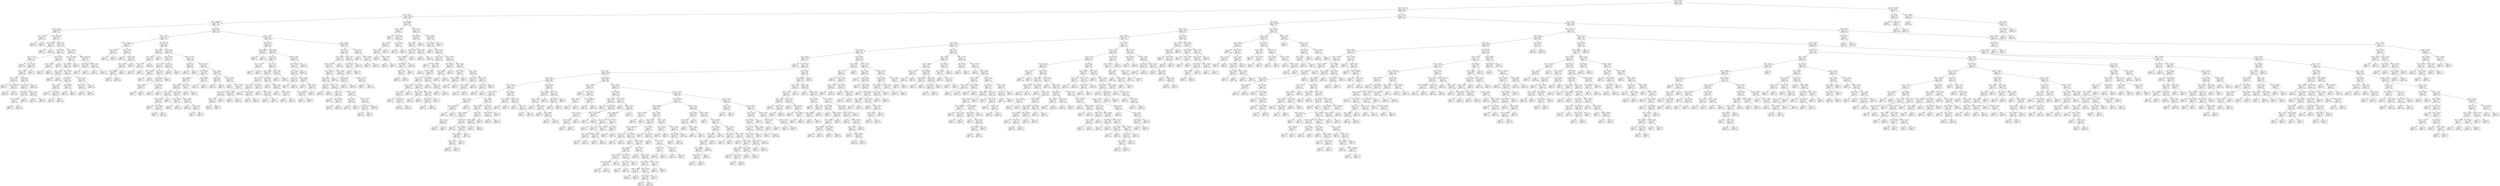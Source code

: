 digraph Tree {
node [shape=box] ;
0 [label="X[1] <= 97.613\nmse = 3.096\nsamples = 850\nvalue = 2.967"] ;
1 [label="X[2] <= 6.21\nmse = 3.087\nsamples = 843\nvalue = 2.982"] ;
0 -> 1 [labeldistance=2.5, labelangle=45, headlabel="True"] ;
2 [label="X[0] <= 71248.5\nmse = 2.838\nsamples = 168\nvalue = 2.658"] ;
1 -> 2 ;
3 [label="X[0] <= 46420.994\nmse = 2.328\nsamples = 124\nvalue = 2.424"] ;
2 -> 3 ;
4 [label="X[3] <= 50.312\nmse = 3.089\nsamples = 33\nvalue = 3.144"] ;
3 -> 4 ;
5 [label="X[1] <= 52.185\nmse = 0.154\nsamples = 2\nvalue = 5.107"] ;
4 -> 5 ;
6 [label="mse = 0.0\nsamples = 1\nvalue = 4.714"] ;
5 -> 6 ;
7 [label="mse = -0.0\nsamples = 1\nvalue = 5.5"] ;
5 -> 7 ;
8 [label="X[0] <= 6414.469\nmse = 3.014\nsamples = 31\nvalue = 3.017"] ;
4 -> 8 ;
9 [label="X[1] <= 61.798\nmse = 0.007\nsamples = 2\nvalue = 0.674"] ;
8 -> 9 ;
10 [label="mse = 0.0\nsamples = 1\nvalue = 0.761"] ;
9 -> 10 ;
11 [label="mse = -0.0\nsamples = 1\nvalue = 0.588"] ;
9 -> 11 ;
12 [label="X[2] <= 0.957\nmse = 2.816\nsamples = 29\nvalue = 3.179"] ;
8 -> 12 ;
13 [label="X[3] <= 74.55\nmse = 1.351\nsamples = 14\nvalue = 2.715"] ;
12 -> 13 ;
14 [label="X[1] <= 57.205\nmse = 1.171\nsamples = 11\nvalue = 2.397"] ;
13 -> 14 ;
15 [label="mse = 0.0\nsamples = 1\nvalue = 4.778"] ;
14 -> 15 ;
16 [label="X[3] <= 72.492\nmse = 0.665\nsamples = 10\nvalue = 2.158"] ;
14 -> 16 ;
17 [label="X[2] <= -4.962\nmse = 0.357\nsamples = 9\nvalue = 2.354"] ;
16 -> 17 ;
18 [label="X[2] <= -8.324\nmse = 0.116\nsamples = 3\nvalue = 3.078"] ;
17 -> 18 ;
19 [label="mse = 0.0\nsamples = 1\nvalue = 3.5"] ;
18 -> 19 ;
20 [label="X[0] <= 26385.994\nmse = 0.04\nsamples = 2\nvalue = 2.867"] ;
18 -> 20 ;
21 [label="mse = 0.0\nsamples = 1\nvalue = 2.667"] ;
20 -> 21 ;
22 [label="mse = -0.0\nsamples = 1\nvalue = 3.068"] ;
20 -> 22 ;
23 [label="X[2] <= 0.593\nmse = 0.084\nsamples = 6\nvalue = 1.992"] ;
17 -> 23 ;
24 [label="X[2] <= -0.475\nmse = 0.038\nsamples = 5\nvalue = 1.89"] ;
23 -> 24 ;
25 [label="X[3] <= 62.57\nmse = 0.006\nsamples = 3\nvalue = 1.786"] ;
24 -> 25 ;
26 [label="X[0] <= 9544.0\nmse = 0.0\nsamples = 2\nvalue = 1.84"] ;
25 -> 26 ;
27 [label="mse = 0.0\nsamples = 1\nvalue = 1.824"] ;
26 -> 27 ;
28 [label="mse = 0.0\nsamples = 1\nvalue = 1.857"] ;
26 -> 28 ;
29 [label="mse = 0.0\nsamples = 1\nvalue = 1.677"] ;
25 -> 29 ;
30 [label="X[2] <= 0.191\nmse = 0.045\nsamples = 2\nvalue = 2.045"] ;
24 -> 30 ;
31 [label="mse = 0.0\nsamples = 1\nvalue = 2.257"] ;
30 -> 31 ;
32 [label="mse = 0.0\nsamples = 1\nvalue = 1.833"] ;
30 -> 32 ;
33 [label="mse = -0.0\nsamples = 1\nvalue = 2.502"] ;
23 -> 33 ;
34 [label="mse = -0.0\nsamples = 1\nvalue = 0.4"] ;
16 -> 34 ;
35 [label="X[3] <= 78.414\nmse = 0.276\nsamples = 3\nvalue = 3.882"] ;
13 -> 35 ;
36 [label="X[3] <= 76.467\nmse = 0.304\nsamples = 2\nvalue = 4.074"] ;
35 -> 36 ;
37 [label="mse = 0.0\nsamples = 1\nvalue = 3.522"] ;
36 -> 37 ;
38 [label="mse = -0.0\nsamples = 1\nvalue = 4.625"] ;
36 -> 38 ;
39 [label="mse = 0.0\nsamples = 1\nvalue = 3.5"] ;
35 -> 39 ;
40 [label="X[3] <= 70.819\nmse = 3.796\nsamples = 15\nvalue = 3.612"] ;
12 -> 40 ;
41 [label="X[0] <= 34776.987\nmse = 4.372\nsamples = 11\nvalue = 4.04"] ;
40 -> 41 ;
42 [label="X[2] <= 2.879\nmse = 0.901\nsamples = 10\nvalue = 3.444"] ;
41 -> 42 ;
43 [label="X[2] <= 2.495\nmse = 0.023\nsamples = 2\nvalue = 4.951"] ;
42 -> 43 ;
44 [label="mse = 0.0\nsamples = 1\nvalue = 4.8"] ;
43 -> 44 ;
45 [label="mse = 0.0\nsamples = 1\nvalue = 5.102"] ;
43 -> 45 ;
46 [label="X[3] <= 64.485\nmse = 0.411\nsamples = 8\nvalue = 3.067"] ;
42 -> 46 ;
47 [label="X[1] <= 68.511\nmse = 0.11\nsamples = 5\nvalue = 2.629"] ;
46 -> 47 ;
48 [label="X[2] <= 3.672\nmse = 0.049\nsamples = 3\nvalue = 2.856"] ;
47 -> 48 ;
49 [label="mse = 0.0\nsamples = 1\nvalue = 3.133"] ;
48 -> 49 ;
50 [label="X[3] <= 55.31\nmse = 0.016\nsamples = 2\nvalue = 2.717"] ;
48 -> 50 ;
51 [label="mse = 0.0\nsamples = 1\nvalue = 2.59"] ;
50 -> 51 ;
52 [label="mse = 0.0\nsamples = 1\nvalue = 2.844"] ;
50 -> 52 ;
53 [label="X[2] <= 4.666\nmse = 0.008\nsamples = 2\nvalue = 2.29"] ;
47 -> 53 ;
54 [label="mse = 0.0\nsamples = 1\nvalue = 2.38"] ;
53 -> 54 ;
55 [label="mse = 0.0\nsamples = 1\nvalue = 2.2"] ;
53 -> 55 ;
56 [label="X[1] <= 57.561\nmse = 0.062\nsamples = 3\nvalue = 3.796"] ;
46 -> 56 ;
57 [label="X[1] <= 52.351\nmse = 0.017\nsamples = 2\nvalue = 3.954"] ;
56 -> 57 ;
58 [label="mse = 0.0\nsamples = 1\nvalue = 4.084"] ;
57 -> 58 ;
59 [label="mse = 0.0\nsamples = 1\nvalue = 3.825"] ;
57 -> 59 ;
60 [label="mse = 0.0\nsamples = 1\nvalue = 3.478"] ;
56 -> 60 ;
61 [label="mse = -0.0\nsamples = 1\nvalue = 10.0"] ;
41 -> 61 ;
62 [label="X[0] <= 44831.494\nmse = 0.323\nsamples = 4\nvalue = 2.435"] ;
40 -> 62 ;
63 [label="X[2] <= 4.828\nmse = 0.006\nsamples = 2\nvalue = 1.922"] ;
62 -> 63 ;
64 [label="mse = 0.0\nsamples = 1\nvalue = 2.0"] ;
63 -> 64 ;
65 [label="mse = 0.0\nsamples = 1\nvalue = 1.844"] ;
63 -> 65 ;
66 [label="X[2] <= 3.329\nmse = 0.114\nsamples = 2\nvalue = 2.948"] ;
62 -> 66 ;
67 [label="mse = 0.0\nsamples = 1\nvalue = 3.286"] ;
66 -> 67 ;
68 [label="mse = -0.0\nsamples = 1\nvalue = 2.609"] ;
66 -> 68 ;
69 [label="X[1] <= 73.95\nmse = 1.796\nsamples = 91\nvalue = 2.163"] ;
3 -> 69 ;
70 [label="X[3] <= 65.235\nmse = 1.105\nsamples = 45\nvalue = 1.778"] ;
69 -> 70 ;
71 [label="X[0] <= 52492.477\nmse = 0.659\nsamples = 7\nvalue = 1.123"] ;
70 -> 71 ;
72 [label="X[3] <= 61.708\nmse = 0.179\nsamples = 2\nvalue = 2.223"] ;
71 -> 72 ;
73 [label="mse = 0.0\nsamples = 1\nvalue = 2.646"] ;
72 -> 73 ;
74 [label="mse = 0.0\nsamples = 1\nvalue = 1.8"] ;
72 -> 74 ;
75 [label="X[3] <= 58.145\nmse = 0.173\nsamples = 5\nvalue = 0.683"] ;
71 -> 75 ;
76 [label="mse = 0.0\nsamples = 1\nvalue = 1.333"] ;
75 -> 76 ;
77 [label="X[2] <= 5.273\nmse = 0.085\nsamples = 4\nvalue = 0.521"] ;
75 -> 77 ;
78 [label="X[3] <= 64.112\nmse = 0.011\nsamples = 3\nvalue = 0.361"] ;
77 -> 78 ;
79 [label="X[3] <= 60.686\nmse = 0.002\nsamples = 2\nvalue = 0.292"] ;
78 -> 79 ;
80 [label="mse = 0.0\nsamples = 1\nvalue = 0.25"] ;
79 -> 80 ;
81 [label="mse = -0.0\nsamples = 1\nvalue = 0.333"] ;
79 -> 81 ;
82 [label="mse = 0.0\nsamples = 1\nvalue = 0.5"] ;
78 -> 82 ;
83 [label="mse = 0.0\nsamples = 1\nvalue = 1.0"] ;
77 -> 83 ;
84 [label="X[3] <= 67.736\nmse = 1.094\nsamples = 38\nvalue = 1.898"] ;
70 -> 84 ;
85 [label="X[1] <= 62.55\nmse = 0.238\nsamples = 4\nvalue = 3.209"] ;
84 -> 85 ;
86 [label="X[1] <= 49.6\nmse = 0.039\nsamples = 3\nvalue = 2.945"] ;
85 -> 86 ;
87 [label="X[1] <= 38.8\nmse = 0.0\nsamples = 2\nvalue = 3.084"] ;
86 -> 87 ;
88 [label="mse = 0.0\nsamples = 1\nvalue = 3.077"] ;
87 -> 88 ;
89 [label="mse = 0.0\nsamples = 1\nvalue = 3.091"] ;
87 -> 89 ;
90 [label="mse = 0.0\nsamples = 1\nvalue = 2.667"] ;
86 -> 90 ;
91 [label="mse = 0.0\nsamples = 1\nvalue = 4.0"] ;
85 -> 91 ;
92 [label="X[3] <= 72.514\nmse = 0.969\nsamples = 34\nvalue = 1.744"] ;
84 -> 92 ;
93 [label="X[3] <= 70.704\nmse = 0.624\nsamples = 9\nvalue = 1.354"] ;
92 -> 93 ;
94 [label="X[1] <= 47.4\nmse = 0.582\nsamples = 7\nvalue = 1.574"] ;
93 -> 94 ;
95 [label="X[0] <= 50746.0\nmse = 0.84\nsamples = 2\nvalue = 2.417"] ;
94 -> 95 ;
96 [label="mse = 0.0\nsamples = 1\nvalue = 1.5"] ;
95 -> 96 ;
97 [label="mse = 0.0\nsamples = 1\nvalue = 3.333"] ;
95 -> 97 ;
98 [label="X[1] <= 71.75\nmse = 0.081\nsamples = 5\nvalue = 1.237"] ;
94 -> 98 ;
99 [label="X[2] <= 4.811\nmse = 0.042\nsamples = 4\nvalue = 1.346"] ;
98 -> 99 ;
100 [label="X[1] <= 63.05\nmse = 0.062\nsamples = 2\nvalue = 1.25"] ;
99 -> 100 ;
101 [label="mse = 0.0\nsamples = 1\nvalue = 1.5"] ;
100 -> 101 ;
102 [label="mse = 0.0\nsamples = 1\nvalue = 1.0"] ;
100 -> 102 ;
103 [label="X[1] <= 63.45\nmse = 0.003\nsamples = 2\nvalue = 1.442"] ;
99 -> 103 ;
104 [label="mse = 0.0\nsamples = 1\nvalue = 1.385"] ;
103 -> 104 ;
105 [label="mse = 0.0\nsamples = 1\nvalue = 1.5"] ;
103 -> 105 ;
106 [label="mse = 0.0\nsamples = 1\nvalue = 0.8"] ;
98 -> 106 ;
107 [label="X[2] <= 3.14\nmse = 0.007\nsamples = 2\nvalue = 0.583"] ;
93 -> 107 ;
108 [label="mse = 0.0\nsamples = 1\nvalue = 0.667"] ;
107 -> 108 ;
109 [label="mse = 0.0\nsamples = 1\nvalue = 0.5"] ;
107 -> 109 ;
110 [label="X[3] <= 73.129\nmse = 1.018\nsamples = 25\nvalue = 1.885"] ;
92 -> 110 ;
111 [label="X[1] <= 38.8\nmse = 0.035\nsamples = 2\nvalue = 3.312"] ;
110 -> 111 ;
112 [label="mse = 0.0\nsamples = 1\nvalue = 3.125"] ;
111 -> 112 ;
113 [label="mse = 0.0\nsamples = 1\nvalue = 3.5"] ;
111 -> 113 ;
114 [label="X[0] <= 58172.0\nmse = 0.911\nsamples = 23\nvalue = 1.761"] ;
110 -> 114 ;
115 [label="X[3] <= 82.463\nmse = 0.56\nsamples = 13\nvalue = 1.385"] ;
114 -> 115 ;
116 [label="X[2] <= 4.675\nmse = 0.468\nsamples = 11\nvalue = 1.215"] ;
115 -> 116 ;
117 [label="X[2] <= 3.59\nmse = 0.166\nsamples = 9\nvalue = 0.996"] ;
116 -> 117 ;
118 [label="X[3] <= 79.117\nmse = 0.075\nsamples = 4\nvalue = 0.679"] ;
117 -> 118 ;
119 [label="X[3] <= 75.274\nmse = 0.019\nsamples = 3\nvalue = 0.822"] ;
118 -> 119 ;
120 [label="mse = 0.0\nsamples = 1\nvalue = 1.0"] ;
119 -> 120 ;
121 [label="X[0] <= 55621.5\nmse = 0.004\nsamples = 2\nvalue = 0.733"] ;
119 -> 121 ;
122 [label="mse = 0.0\nsamples = 1\nvalue = 0.8"] ;
121 -> 122 ;
123 [label="mse = 0.0\nsamples = 1\nvalue = 0.667"] ;
121 -> 123 ;
124 [label="mse = 0.0\nsamples = 1\nvalue = 0.25"] ;
118 -> 124 ;
125 [label="X[2] <= 3.833\nmse = 0.094\nsamples = 5\nvalue = 1.25"] ;
117 -> 125 ;
126 [label="X[0] <= 55621.5\nmse = 0.007\nsamples = 2\nvalue = 1.417"] ;
125 -> 126 ;
127 [label="mse = 0.0\nsamples = 1\nvalue = 1.5"] ;
126 -> 127 ;
128 [label="mse = 0.0\nsamples = 1\nvalue = 1.333"] ;
126 -> 128 ;
129 [label="X[3] <= 76.029\nmse = 0.122\nsamples = 3\nvalue = 1.139"] ;
125 -> 129 ;
130 [label="mse = 0.0\nsamples = 1\nvalue = 0.667"] ;
129 -> 130 ;
131 [label="X[2] <= 4.545\nmse = 0.016\nsamples = 2\nvalue = 1.375"] ;
129 -> 131 ;
132 [label="mse = 0.0\nsamples = 1\nvalue = 1.5"] ;
131 -> 132 ;
133 [label="mse = 0.0\nsamples = 1\nvalue = 1.25"] ;
131 -> 133 ;
134 [label="X[3] <= 76.031\nmse = 0.64\nsamples = 2\nvalue = 2.2"] ;
116 -> 134 ;
135 [label="mse = 0.0\nsamples = 1\nvalue = 3.0"] ;
134 -> 135 ;
136 [label="mse = -0.0\nsamples = 1\nvalue = 1.4"] ;
134 -> 136 ;
137 [label="X[3] <= 83.858\nmse = 0.032\nsamples = 2\nvalue = 2.321"] ;
115 -> 137 ;
138 [label="mse = 0.0\nsamples = 1\nvalue = 2.143"] ;
137 -> 138 ;
139 [label="mse = 0.0\nsamples = 1\nvalue = 2.5"] ;
137 -> 139 ;
140 [label="X[3] <= 74.636\nmse = 0.946\nsamples = 10\nvalue = 2.248"] ;
114 -> 140 ;
141 [label="X[1] <= 66.8\nmse = 0.188\nsamples = 2\nvalue = 1.433"] ;
140 -> 141 ;
142 [label="mse = 0.0\nsamples = 1\nvalue = 1.867"] ;
141 -> 142 ;
143 [label="mse = 0.0\nsamples = 1\nvalue = 1.0"] ;
141 -> 143 ;
144 [label="X[3] <= 75.679\nmse = 0.929\nsamples = 8\nvalue = 2.452"] ;
140 -> 144 ;
145 [label="mse = 0.0\nsamples = 1\nvalue = 4.5"] ;
144 -> 145 ;
146 [label="X[3] <= 78.614\nmse = 0.376\nsamples = 7\nvalue = 2.16"] ;
144 -> 146 ;
147 [label="X[3] <= 78.014\nmse = 0.157\nsamples = 4\nvalue = 1.862"] ;
146 -> 147 ;
148 [label="X[2] <= 3.732\nmse = 0.014\nsamples = 3\nvalue = 2.083"] ;
147 -> 148 ;
149 [label="mse = 0.0\nsamples = 1\nvalue = 2.25"] ;
148 -> 149 ;
150 [label="mse = 0.0\nsamples = 2\nvalue = 2.0"] ;
148 -> 150 ;
151 [label="mse = 0.0\nsamples = 1\nvalue = 1.2"] ;
147 -> 151 ;
152 [label="X[2] <= 5.689\nmse = 0.395\nsamples = 3\nvalue = 2.556"] ;
146 -> 152 ;
153 [label="mse = 0.0\nsamples = 2\nvalue = 3.0"] ;
152 -> 153 ;
154 [label="mse = 0.0\nsamples = 1\nvalue = 1.667"] ;
152 -> 154 ;
155 [label="X[3] <= 72.215\nmse = 2.185\nsamples = 46\nvalue = 2.539"] ;
69 -> 155 ;
156 [label="X[3] <= 47.125\nmse = 0.936\nsamples = 24\nvalue = 2.049"] ;
155 -> 156 ;
157 [label="X[3] <= 46.458\nmse = 0.056\nsamples = 2\nvalue = 3.837"] ;
156 -> 157 ;
158 [label="mse = 0.0\nsamples = 1\nvalue = 3.6"] ;
157 -> 158 ;
159 [label="mse = 0.0\nsamples = 1\nvalue = 4.074"] ;
157 -> 159 ;
160 [label="X[3] <= 61.687\nmse = 0.699\nsamples = 22\nvalue = 1.887"] ;
156 -> 160 ;
161 [label="X[2] <= 1.78\nmse = 0.672\nsamples = 14\nvalue = 2.177"] ;
160 -> 161 ;
162 [label="X[2] <= -1.141\nmse = 0.303\nsamples = 2\nvalue = 0.95"] ;
161 -> 162 ;
163 [label="mse = 0.0\nsamples = 1\nvalue = 0.4"] ;
162 -> 163 ;
164 [label="mse = 0.0\nsamples = 1\nvalue = 1.5"] ;
162 -> 164 ;
165 [label="X[2] <= 5.75\nmse = 0.441\nsamples = 12\nvalue = 2.382"] ;
161 -> 165 ;
166 [label="X[3] <= 57.889\nmse = 0.459\nsamples = 10\nvalue = 2.275"] ;
165 -> 166 ;
167 [label="X[2] <= 5.575\nmse = 0.132\nsamples = 6\nvalue = 2.551"] ;
166 -> 167 ;
168 [label="X[2] <= 3.831\nmse = 0.02\nsamples = 3\nvalue = 2.859"] ;
167 -> 168 ;
169 [label="mse = 0.0\nsamples = 1\nvalue = 2.667"] ;
168 -> 169 ;
170 [label="X[3] <= 57.306\nmse = 0.002\nsamples = 2\nvalue = 2.955"] ;
168 -> 170 ;
171 [label="mse = 0.0\nsamples = 1\nvalue = 3.0"] ;
170 -> 171 ;
172 [label="mse = 0.0\nsamples = 1\nvalue = 2.91"] ;
170 -> 172 ;
173 [label="X[3] <= 54.711\nmse = 0.054\nsamples = 3\nvalue = 2.242"] ;
167 -> 173 ;
174 [label="mse = 0.0\nsamples = 1\nvalue = 2.541"] ;
173 -> 174 ;
175 [label="X[2] <= 5.638\nmse = 0.014\nsamples = 2\nvalue = 2.093"] ;
173 -> 175 ;
176 [label="mse = 0.0\nsamples = 1\nvalue = 2.211"] ;
175 -> 176 ;
177 [label="mse = 0.0\nsamples = 1\nvalue = 1.975"] ;
175 -> 177 ;
178 [label="X[3] <= 58.417\nmse = 0.664\nsamples = 4\nvalue = 1.862"] ;
166 -> 178 ;
179 [label="mse = 0.0\nsamples = 1\nvalue = 0.5"] ;
178 -> 179 ;
180 [label="X[2] <= 4.155\nmse = 0.062\nsamples = 3\nvalue = 2.316"] ;
178 -> 180 ;
181 [label="mse = 0.0\nsamples = 1\nvalue = 2.647"] ;
180 -> 181 ;
182 [label="X[3] <= 59.972\nmse = 0.01\nsamples = 2\nvalue = 2.15"] ;
180 -> 182 ;
183 [label="mse = 0.0\nsamples = 1\nvalue = 2.05"] ;
182 -> 183 ;
184 [label="mse = 0.0\nsamples = 1\nvalue = 2.25"] ;
182 -> 184 ;
185 [label="X[2] <= 5.847\nmse = 0.007\nsamples = 2\nvalue = 2.917"] ;
165 -> 185 ;
186 [label="mse = 0.0\nsamples = 1\nvalue = 3.0"] ;
185 -> 186 ;
187 [label="mse = -0.0\nsamples = 1\nvalue = 2.833"] ;
185 -> 187 ;
188 [label="X[2] <= 5.993\nmse = 0.339\nsamples = 8\nvalue = 1.378"] ;
160 -> 188 ;
189 [label="X[3] <= 70.179\nmse = 0.193\nsamples = 7\nvalue = 1.534"] ;
188 -> 189 ;
190 [label="X[1] <= 83.6\nmse = 0.048\nsamples = 6\nvalue = 1.374"] ;
189 -> 190 ;
191 [label="X[1] <= 77.8\nmse = 0.007\nsamples = 2\nvalue = 1.583"] ;
190 -> 191 ;
192 [label="mse = 0.0\nsamples = 1\nvalue = 1.5"] ;
191 -> 192 ;
193 [label="mse = -0.0\nsamples = 1\nvalue = 1.667"] ;
191 -> 193 ;
194 [label="X[3] <= 62.354\nmse = 0.036\nsamples = 4\nvalue = 1.27"] ;
190 -> 194 ;
195 [label="mse = 0.0\nsamples = 1\nvalue = 1.5"] ;
194 -> 195 ;
196 [label="X[1] <= 89.015\nmse = 0.024\nsamples = 3\nvalue = 1.193"] ;
194 -> 196 ;
197 [label="X[0] <= 59245.18\nmse = 0.008\nsamples = 2\nvalue = 1.29"] ;
196 -> 197 ;
198 [label="mse = 0.0\nsamples = 1\nvalue = 1.38"] ;
197 -> 198 ;
199 [label="mse = 0.0\nsamples = 1\nvalue = 1.2"] ;
197 -> 199 ;
200 [label="mse = 0.0\nsamples = 1\nvalue = 1.0"] ;
196 -> 200 ;
201 [label="mse = -0.0\nsamples = 1\nvalue = 2.489"] ;
189 -> 201 ;
202 [label="mse = -0.0\nsamples = 1\nvalue = 0.286"] ;
188 -> 202 ;
203 [label="X[2] <= 6.099\nmse = 2.999\nsamples = 22\nvalue = 3.073"] ;
155 -> 203 ;
204 [label="X[2] <= 5.753\nmse = 2.941\nsamples = 19\nvalue = 3.339"] ;
203 -> 204 ;
205 [label="X[1] <= 90.65\nmse = 2.752\nsamples = 16\nvalue = 3.014"] ;
204 -> 205 ;
206 [label="X[0] <= 61472.174\nmse = 2.513\nsamples = 15\nvalue = 3.177"] ;
205 -> 206 ;
207 [label="X[0] <= 59421.174\nmse = 2.839\nsamples = 11\nvalue = 3.511"] ;
206 -> 207 ;
208 [label="X[2] <= 3.529\nmse = 1.49\nsamples = 10\nvalue = 3.126"] ;
207 -> 208 ;
209 [label="X[1] <= 82.6\nmse = 0.01\nsamples = 2\nvalue = 4.567"] ;
208 -> 209 ;
210 [label="mse = 0.0\nsamples = 1\nvalue = 4.667"] ;
209 -> 210 ;
211 [label="mse = 0.0\nsamples = 1\nvalue = 4.467"] ;
209 -> 211 ;
212 [label="X[2] <= 5.097\nmse = 1.211\nsamples = 8\nvalue = 2.765"] ;
208 -> 212 ;
213 [label="X[3] <= 74.0\nmse = 0.524\nsamples = 3\nvalue = 1.601"] ;
212 -> 213 ;
214 [label="mse = 0.0\nsamples = 1\nvalue = 2.583"] ;
213 -> 214 ;
215 [label="X[2] <= 4.592\nmse = 0.064\nsamples = 2\nvalue = 1.11"] ;
213 -> 215 ;
216 [label="mse = 0.0\nsamples = 1\nvalue = 0.857"] ;
215 -> 216 ;
217 [label="mse = 0.0\nsamples = 1\nvalue = 1.364"] ;
215 -> 217 ;
218 [label="X[3] <= 75.642\nmse = 0.322\nsamples = 5\nvalue = 3.464"] ;
212 -> 218 ;
219 [label="X[1] <= 76.25\nmse = 0.007\nsamples = 2\nvalue = 4.086"] ;
218 -> 219 ;
220 [label="mse = 0.0\nsamples = 1\nvalue = 4.172"] ;
219 -> 220 ;
221 [label="mse = 0.0\nsamples = 1\nvalue = 4.0"] ;
219 -> 221 ;
222 [label="X[3] <= 82.232\nmse = 0.102\nsamples = 3\nvalue = 3.049"] ;
218 -> 222 ;
223 [label="X[3] <= 77.263\nmse = 0.111\nsamples = 2\nvalue = 3.167"] ;
222 -> 223 ;
224 [label="mse = 0.0\nsamples = 1\nvalue = 2.833"] ;
223 -> 224 ;
225 [label="mse = -0.0\nsamples = 1\nvalue = 3.5"] ;
223 -> 225 ;
226 [label="mse = -0.0\nsamples = 1\nvalue = 2.814"] ;
222 -> 226 ;
227 [label="mse = 0.0\nsamples = 1\nvalue = 7.364"] ;
207 -> 227 ;
228 [label="X[2] <= 4.569\nmse = 0.463\nsamples = 4\nvalue = 2.258"] ;
206 -> 228 ;
229 [label="X[3] <= 80.794\nmse = 0.048\nsamples = 2\nvalue = 2.871"] ;
228 -> 229 ;
230 [label="mse = 0.0\nsamples = 1\nvalue = 3.091"] ;
229 -> 230 ;
231 [label="mse = -0.0\nsamples = 1\nvalue = 2.651"] ;
229 -> 231 ;
232 [label="X[3] <= 76.792\nmse = 0.126\nsamples = 2\nvalue = 1.644"] ;
228 -> 232 ;
233 [label="mse = 0.0\nsamples = 1\nvalue = 2.0"] ;
232 -> 233 ;
234 [label="mse = -0.0\nsamples = 1\nvalue = 1.289"] ;
232 -> 234 ;
235 [label="mse = 0.0\nsamples = 1\nvalue = 0.576"] ;
205 -> 235 ;
236 [label="X[1] <= 83.2\nmse = 0.375\nsamples = 3\nvalue = 5.074"] ;
204 -> 236 ;
237 [label="X[3] <= 76.286\nmse = 0.022\nsamples = 2\nvalue = 4.65"] ;
236 -> 237 ;
238 [label="mse = 0.0\nsamples = 1\nvalue = 4.5"] ;
237 -> 238 ;
239 [label="mse = -0.0\nsamples = 1\nvalue = 4.8"] ;
237 -> 239 ;
240 [label="mse = -0.0\nsamples = 1\nvalue = 5.923"] ;
236 -> 240 ;
241 [label="X[2] <= 6.155\nmse = 0.08\nsamples = 3\nvalue = 1.389"] ;
203 -> 241 ;
242 [label="mse = 0.0\nsamples = 1\nvalue = 1.0"] ;
241 -> 242 ;
243 [label="X[3] <= 79.369\nmse = 0.007\nsamples = 2\nvalue = 1.583"] ;
241 -> 243 ;
244 [label="mse = 0.0\nsamples = 1\nvalue = 1.5"] ;
243 -> 244 ;
245 [label="mse = -0.0\nsamples = 1\nvalue = 1.667"] ;
243 -> 245 ;
246 [label="X[1] <= 69.898\nmse = 3.685\nsamples = 44\nvalue = 3.319"] ;
2 -> 246 ;
247 [label="X[2] <= -3.697\nmse = 4.797\nsamples = 7\nvalue = 5.133"] ;
246 -> 247 ;
248 [label="mse = 0.0\nsamples = 1\nvalue = 1.0"] ;
247 -> 248 ;
249 [label="X[3] <= 75.86\nmse = 2.275\nsamples = 6\nvalue = 5.822"] ;
247 -> 249 ;
250 [label="X[1] <= 62.95\nmse = 1.927\nsamples = 4\nvalue = 6.525"] ;
249 -> 250 ;
251 [label="X[2] <= 0.597\nmse = 2.056\nsamples = 3\nvalue = 6.167"] ;
250 -> 251 ;
252 [label="mse = 0.0\nsamples = 1\nvalue = 4.5"] ;
251 -> 252 ;
253 [label="X[3] <= 70.016\nmse = 1.0\nsamples = 2\nvalue = 7.0"] ;
251 -> 253 ;
254 [label="mse = 0.0\nsamples = 1\nvalue = 8.0"] ;
253 -> 254 ;
255 [label="mse = 0.0\nsamples = 1\nvalue = 6.0"] ;
253 -> 255 ;
256 [label="mse = -0.0\nsamples = 1\nvalue = 7.6"] ;
250 -> 256 ;
257 [label="X[3] <= 79.769\nmse = 0.007\nsamples = 2\nvalue = 4.417"] ;
249 -> 257 ;
258 [label="mse = 0.0\nsamples = 1\nvalue = 4.333"] ;
257 -> 258 ;
259 [label="mse = 0.0\nsamples = 1\nvalue = 4.5"] ;
257 -> 259 ;
260 [label="X[1] <= 86.0\nmse = 2.734\nsamples = 37\nvalue = 2.976"] ;
246 -> 260 ;
261 [label="X[3] <= 83.042\nmse = 0.421\nsamples = 8\nvalue = 1.819"] ;
260 -> 261 ;
262 [label="X[2] <= 5.555\nmse = 0.306\nsamples = 7\nvalue = 1.967"] ;
261 -> 262 ;
263 [label="X[2] <= 5.289\nmse = 0.188\nsamples = 5\nvalue = 1.705"] ;
262 -> 263 ;
264 [label="X[0] <= 77939.621\nmse = 0.079\nsamples = 4\nvalue = 1.881"] ;
263 -> 264 ;
265 [label="X[3] <= 80.955\nmse = 0.015\nsamples = 3\nvalue = 1.731"] ;
264 -> 265 ;
266 [label="X[2] <= 5.257\nmse = 0.004\nsamples = 2\nvalue = 1.81"] ;
265 -> 266 ;
267 [label="mse = 0.0\nsamples = 1\nvalue = 1.75"] ;
266 -> 267 ;
268 [label="mse = 0.0\nsamples = 1\nvalue = 1.87"] ;
266 -> 268 ;
269 [label="mse = 0.0\nsamples = 1\nvalue = 1.571"] ;
265 -> 269 ;
270 [label="mse = -0.0\nsamples = 1\nvalue = 2.332"] ;
264 -> 270 ;
271 [label="mse = 0.0\nsamples = 1\nvalue = 1.0"] ;
263 -> 271 ;
272 [label="X[2] <= 5.862\nmse = 0.002\nsamples = 2\nvalue = 2.622"] ;
262 -> 272 ;
273 [label="mse = 0.0\nsamples = 1\nvalue = 2.667"] ;
272 -> 273 ;
274 [label="mse = -0.0\nsamples = 1\nvalue = 2.578"] ;
272 -> 274 ;
275 [label="mse = 0.0\nsamples = 1\nvalue = 0.786"] ;
261 -> 275 ;
276 [label="X[3] <= 82.469\nmse = 2.902\nsamples = 29\nvalue = 3.295"] ;
260 -> 276 ;
277 [label="X[3] <= 63.857\nmse = 2.351\nsamples = 28\nvalue = 3.145"] ;
276 -> 277 ;
278 [label="mse = 0.0\nsamples = 1\nvalue = 0.0"] ;
277 -> 278 ;
279 [label="X[2] <= 5.414\nmse = 2.058\nsamples = 27\nvalue = 3.262"] ;
277 -> 279 ;
280 [label="X[2] <= 2.06\nmse = 1.591\nsamples = 15\nvalue = 2.754"] ;
279 -> 280 ;
281 [label="mse = 0.0\nsamples = 1\nvalue = 5.0"] ;
280 -> 281 ;
282 [label="X[0] <= 78342.5\nmse = 1.319\nsamples = 14\nvalue = 2.594"] ;
280 -> 282 ;
283 [label="mse = 0.0\nsamples = 1\nvalue = 0.286"] ;
282 -> 283 ;
284 [label="X[1] <= 89.95\nmse = 0.979\nsamples = 13\nvalue = 2.771"] ;
282 -> 284 ;
285 [label="X[2] <= 4.575\nmse = 0.89\nsamples = 10\nvalue = 2.512"] ;
284 -> 285 ;
286 [label="X[3] <= 77.912\nmse = 0.581\nsamples = 5\nvalue = 3.156"] ;
285 -> 286 ;
287 [label="X[2] <= 3.882\nmse = 0.011\nsamples = 3\nvalue = 2.741"] ;
286 -> 287 ;
288 [label="mse = 0.0\nsamples = 1\nvalue = 2.667"] ;
287 -> 288 ;
289 [label="X[3] <= 73.987\nmse = 0.012\nsamples = 2\nvalue = 2.778"] ;
287 -> 289 ;
290 [label="mse = 0.0\nsamples = 1\nvalue = 2.889"] ;
289 -> 290 ;
291 [label="mse = 0.0\nsamples = 1\nvalue = 2.667"] ;
289 -> 291 ;
292 [label="mse = 0.79\nsamples = 2\nvalue = 3.778"] ;
286 -> 292 ;
293 [label="X[3] <= 75.088\nmse = 0.371\nsamples = 5\nvalue = 1.868"] ;
285 -> 293 ;
294 [label="X[3] <= 73.294\nmse = 0.003\nsamples = 2\nvalue = 2.559"] ;
293 -> 294 ;
295 [label="mse = 0.0\nsamples = 1\nvalue = 2.618"] ;
294 -> 295 ;
296 [label="mse = 0.0\nsamples = 1\nvalue = 2.5"] ;
294 -> 296 ;
297 [label="X[2] <= 5.008\nmse = 0.085\nsamples = 3\nvalue = 1.407"] ;
293 -> 297 ;
298 [label="X[2] <= 4.755\nmse = 0.003\nsamples = 2\nvalue = 1.611"] ;
297 -> 298 ;
299 [label="mse = 0.0\nsamples = 1\nvalue = 1.667"] ;
298 -> 299 ;
300 [label="mse = 0.0\nsamples = 1\nvalue = 1.556"] ;
298 -> 300 ;
301 [label="mse = 0.0\nsamples = 1\nvalue = 1.0"] ;
297 -> 301 ;
302 [label="X[2] <= 4.809\nmse = 0.303\nsamples = 3\nvalue = 3.637"] ;
284 -> 302 ;
303 [label="mse = 0.0\nsamples = 1\nvalue = 4.342"] ;
302 -> 303 ;
304 [label="X[2] <= 5.07\nmse = 0.08\nsamples = 2\nvalue = 3.284"] ;
302 -> 304 ;
305 [label="mse = 0.0\nsamples = 1\nvalue = 3.0"] ;
304 -> 305 ;
306 [label="mse = 0.0\nsamples = 1\nvalue = 3.567"] ;
304 -> 306 ;
307 [label="X[3] <= 70.737\nmse = 1.918\nsamples = 12\nvalue = 3.896"] ;
279 -> 307 ;
308 [label="X[3] <= 69.875\nmse = 0.524\nsamples = 3\nvalue = 2.626"] ;
307 -> 308 ;
309 [label="X[3] <= 67.164\nmse = 0.061\nsamples = 2\nvalue = 3.118"] ;
308 -> 309 ;
310 [label="mse = 0.0\nsamples = 1\nvalue = 2.87"] ;
309 -> 310 ;
311 [label="mse = -0.0\nsamples = 1\nvalue = 3.365"] ;
309 -> 311 ;
312 [label="mse = 0.0\nsamples = 1\nvalue = 1.643"] ;
308 -> 312 ;
313 [label="X[2] <= 5.676\nmse = 1.666\nsamples = 9\nvalue = 4.319"] ;
307 -> 313 ;
314 [label="X[3] <= 76.614\nmse = 3.012\nsamples = 3\nvalue = 5.13"] ;
313 -> 314 ;
315 [label="X[3] <= 76.096\nmse = 0.307\nsamples = 2\nvalue = 3.946"] ;
314 -> 315 ;
316 [label="mse = 0.0\nsamples = 1\nvalue = 3.391"] ;
315 -> 316 ;
317 [label="mse = 0.0\nsamples = 1\nvalue = 4.5"] ;
315 -> 317 ;
318 [label="mse = 0.0\nsamples = 1\nvalue = 7.5"] ;
314 -> 318 ;
319 [label="X[2] <= 5.78\nmse = 0.499\nsamples = 6\nvalue = 3.914"] ;
313 -> 319 ;
320 [label="X[1] <= 89.95\nmse = 0.117\nsamples = 3\nvalue = 3.316"] ;
319 -> 320 ;
321 [label="X[3] <= 75.109\nmse = 0.025\nsamples = 2\nvalue = 3.092"] ;
320 -> 321 ;
322 [label="mse = 0.0\nsamples = 1\nvalue = 2.933"] ;
321 -> 322 ;
323 [label="mse = -0.0\nsamples = 1\nvalue = 3.25"] ;
321 -> 323 ;
324 [label="mse = -0.0\nsamples = 1\nvalue = 3.765"] ;
320 -> 324 ;
325 [label="X[2] <= 5.987\nmse = 0.167\nsamples = 3\nvalue = 4.511"] ;
319 -> 325 ;
326 [label="X[1] <= 93.5\nmse = 0.054\nsamples = 2\nvalue = 4.767"] ;
325 -> 326 ;
327 [label="mse = 0.0\nsamples = 1\nvalue = 4.534"] ;
326 -> 327 ;
328 [label="mse = -0.0\nsamples = 1\nvalue = 5.0"] ;
326 -> 328 ;
329 [label="mse = 0.0\nsamples = 1\nvalue = 4.0"] ;
325 -> 329 ;
330 [label="mse = -0.0\nsamples = 1\nvalue = 7.5"] ;
276 -> 330 ;
331 [label="X[2] <= 13.821\nmse = 3.117\nsamples = 675\nvalue = 3.063"] ;
1 -> 331 ;
332 [label="X[1] <= 94.85\nmse = 3.449\nsamples = 306\nvalue = 3.3"] ;
331 -> 332 ;
333 [label="X[2] <= 13.334\nmse = 3.464\nsamples = 284\nvalue = 3.38"] ;
332 -> 333 ;
334 [label="X[0] <= 64019.0\nmse = 3.317\nsamples = 271\nvalue = 3.328"] ;
333 -> 334 ;
335 [label="X[1] <= 79.689\nmse = 3.11\nsamples = 207\nvalue = 3.189"] ;
334 -> 335 ;
336 [label="X[0] <= 62078.5\nmse = 3.162\nsamples = 173\nvalue = 3.384"] ;
335 -> 336 ;
337 [label="X[2] <= 6.236\nmse = 2.941\nsamples = 147\nvalue = 3.53"] ;
336 -> 337 ;
338 [label="mse = 0.0\nsamples = 1\nvalue = 7.125"] ;
337 -> 338 ;
339 [label="X[3] <= 77.449\nmse = 2.872\nsamples = 146\nvalue = 3.505"] ;
337 -> 339 ;
340 [label="X[2] <= 8.337\nmse = 2.646\nsamples = 118\nvalue = 3.367"] ;
339 -> 340 ;
341 [label="X[2] <= 7.837\nmse = 3.098\nsamples = 29\nvalue = 3.985"] ;
340 -> 341 ;
342 [label="X[3] <= 74.696\nmse = 1.357\nsamples = 21\nvalue = 3.433"] ;
341 -> 342 ;
343 [label="X[1] <= 66.676\nmse = 1.0\nsamples = 16\nvalue = 3.097"] ;
342 -> 343 ;
344 [label="X[2] <= 7.392\nmse = 0.781\nsamples = 3\nvalue = 2.018"] ;
343 -> 344 ;
345 [label="X[0] <= 31602.156\nmse = 0.073\nsamples = 2\nvalue = 1.412"] ;
344 -> 345 ;
346 [label="mse = 0.0\nsamples = 1\nvalue = 1.682"] ;
345 -> 346 ;
347 [label="mse = -0.0\nsamples = 1\nvalue = 1.143"] ;
345 -> 347 ;
348 [label="mse = -0.0\nsamples = 1\nvalue = 3.229"] ;
344 -> 348 ;
349 [label="X[2] <= 6.855\nmse = 0.719\nsamples = 13\nvalue = 3.346"] ;
343 -> 349 ;
350 [label="X[3] <= 72.995\nmse = 0.481\nsamples = 10\nvalue = 3.57"] ;
349 -> 350 ;
351 [label="X[2] <= 6.316\nmse = 0.242\nsamples = 7\nvalue = 3.93"] ;
350 -> 351 ;
352 [label="X[1] <= 72.6\nmse = 0.045\nsamples = 2\nvalue = 3.288"] ;
351 -> 352 ;
353 [label="mse = 0.0\nsamples = 1\nvalue = 3.077"] ;
352 -> 353 ;
354 [label="mse = 0.0\nsamples = 1\nvalue = 3.5"] ;
352 -> 354 ;
355 [label="X[1] <= 71.976\nmse = 0.09\nsamples = 5\nvalue = 4.187"] ;
351 -> 355 ;
356 [label="mse = 0.0\nsamples = 1\nvalue = 4.649"] ;
355 -> 356 ;
357 [label="X[0] <= 59543.0\nmse = 0.046\nsamples = 4\nvalue = 4.071"] ;
355 -> 357 ;
358 [label="X[0] <= 55350.5\nmse = 0.005\nsamples = 3\nvalue = 3.952"] ;
357 -> 358 ;
359 [label="X[3] <= 71.717\nmse = 0.005\nsamples = 2\nvalue = 3.928"] ;
358 -> 359 ;
360 [label="mse = 0.0\nsamples = 1\nvalue = 3.855"] ;
359 -> 360 ;
361 [label="mse = 0.0\nsamples = 1\nvalue = 4.0"] ;
359 -> 361 ;
362 [label="mse = -0.0\nsamples = 1\nvalue = 4.0"] ;
358 -> 362 ;
363 [label="mse = 0.0\nsamples = 1\nvalue = 4.429"] ;
357 -> 363 ;
364 [label="X[1] <= 78.3\nmse = 0.027\nsamples = 3\nvalue = 2.729"] ;
350 -> 364 ;
365 [label="X[2] <= 6.567\nmse = 0.002\nsamples = 2\nvalue = 2.843"] ;
364 -> 365 ;
366 [label="mse = 0.0\nsamples = 1\nvalue = 2.8"] ;
365 -> 366 ;
367 [label="mse = 0.0\nsamples = 1\nvalue = 2.887"] ;
365 -> 367 ;
368 [label="mse = 0.0\nsamples = 1\nvalue = 2.5"] ;
364 -> 368 ;
369 [label="X[2] <= 7.393\nmse = 0.793\nsamples = 3\nvalue = 2.602"] ;
349 -> 369 ;
370 [label="X[3] <= 62.929\nmse = 0.113\nsamples = 2\nvalue = 2.003"] ;
369 -> 370 ;
371 [label="mse = 0.0\nsamples = 1\nvalue = 2.34"] ;
370 -> 371 ;
372 [label="mse = 0.0\nsamples = 1\nvalue = 1.667"] ;
370 -> 372 ;
373 [label="mse = 0.0\nsamples = 1\nvalue = 3.8"] ;
369 -> 373 ;
374 [label="X[3] <= 75.958\nmse = 0.982\nsamples = 5\nvalue = 4.509"] ;
342 -> 374 ;
375 [label="X[3] <= 75.363\nmse = 0.085\nsamples = 2\nvalue = 5.458"] ;
374 -> 375 ;
376 [label="mse = 0.0\nsamples = 1\nvalue = 5.167"] ;
375 -> 376 ;
377 [label="mse = -0.0\nsamples = 1\nvalue = 5.75"] ;
375 -> 377 ;
378 [label="X[3] <= 76.533\nmse = 0.579\nsamples = 3\nvalue = 3.876"] ;
374 -> 378 ;
379 [label="mse = 0.0\nsamples = 1\nvalue = 2.8"] ;
378 -> 379 ;
380 [label="X[1] <= 73.5\nmse = 0.0\nsamples = 2\nvalue = 4.414"] ;
378 -> 380 ;
381 [label="mse = 0.0\nsamples = 1\nvalue = 4.4"] ;
380 -> 381 ;
382 [label="mse = -0.0\nsamples = 1\nvalue = 4.429"] ;
380 -> 382 ;
383 [label="X[3] <= 73.006\nmse = 4.767\nsamples = 8\nvalue = 5.435"] ;
341 -> 383 ;
384 [label="X[3] <= 72.038\nmse = 1.976\nsamples = 5\nvalue = 6.782"] ;
383 -> 384 ;
385 [label="X[3] <= 35.45\nmse = 1.719\nsamples = 4\nvalue = 6.395"] ;
384 -> 385 ;
386 [label="mse = 0.0\nsamples = 1\nvalue = 8.2"] ;
385 -> 386 ;
387 [label="X[3] <= 49.812\nmse = 0.843\nsamples = 3\nvalue = 5.793"] ;
385 -> 387 ;
388 [label="mse = 0.0\nsamples = 1\nvalue = 4.5"] ;
387 -> 388 ;
389 [label="X[2] <= 8.068\nmse = 0.011\nsamples = 2\nvalue = 6.439"] ;
387 -> 389 ;
390 [label="mse = 0.0\nsamples = 1\nvalue = 6.333"] ;
389 -> 390 ;
391 [label="mse = 0.0\nsamples = 1\nvalue = 6.545"] ;
389 -> 391 ;
392 [label="mse = -0.0\nsamples = 1\nvalue = 8.333"] ;
384 -> 392 ;
393 [label="X[1] <= 73.35\nmse = 1.343\nsamples = 3\nvalue = 3.188"] ;
383 -> 393 ;
394 [label="X[1] <= 63.65\nmse = 0.955\nsamples = 2\nvalue = 3.782"] ;
393 -> 394 ;
395 [label="mse = 0.0\nsamples = 1\nvalue = 2.805"] ;
394 -> 395 ;
396 [label="mse = 0.0\nsamples = 1\nvalue = 4.76"] ;
394 -> 396 ;
397 [label="mse = 0.0\nsamples = 1\nvalue = 2.0"] ;
393 -> 397 ;
398 [label="X[3] <= 48.889\nmse = 2.334\nsamples = 89\nvalue = 3.166"] ;
340 -> 398 ;
399 [label="X[2] <= 8.468\nmse = 0.758\nsamples = 5\nvalue = 1.635"] ;
398 -> 399 ;
400 [label="mse = 0.0\nsamples = 1\nvalue = 0.429"] ;
399 -> 400 ;
401 [label="X[2] <= 10.197\nmse = 0.493\nsamples = 4\nvalue = 1.936"] ;
399 -> 401 ;
402 [label="X[3] <= 39.077\nmse = 0.25\nsamples = 2\nvalue = 2.5"] ;
401 -> 402 ;
403 [label="mse = 0.0\nsamples = 1\nvalue = 3.0"] ;
402 -> 403 ;
404 [label="mse = 0.0\nsamples = 1\nvalue = 2.0"] ;
402 -> 404 ;
405 [label="X[0] <= 28383.301\nmse = 0.099\nsamples = 2\nvalue = 1.372"] ;
401 -> 405 ;
406 [label="mse = 0.0\nsamples = 1\nvalue = 1.057"] ;
405 -> 406 ;
407 [label="mse = 0.0\nsamples = 1\nvalue = 1.688"] ;
405 -> 407 ;
408 [label="X[1] <= 66.607\nmse = 2.279\nsamples = 84\nvalue = 3.257"] ;
398 -> 408 ;
409 [label="X[1] <= 54.595\nmse = 2.562\nsamples = 17\nvalue = 2.665"] ;
408 -> 409 ;
410 [label="X[2] <= 9.765\nmse = 2.747\nsamples = 7\nvalue = 3.988"] ;
409 -> 410 ;
411 [label="mse = 0.0\nsamples = 1\nvalue = 0.5"] ;
410 -> 411 ;
412 [label="X[2] <= 11.596\nmse = 0.84\nsamples = 6\nvalue = 4.569"] ;
410 -> 412 ;
413 [label="X[3] <= 72.153\nmse = 0.056\nsamples = 3\nvalue = 5.424"] ;
412 -> 413 ;
414 [label="X[1] <= 49.745\nmse = 0.004\nsamples = 2\nvalue = 5.261"] ;
413 -> 414 ;
415 [label="mse = 0.0\nsamples = 1\nvalue = 5.2"] ;
414 -> 415 ;
416 [label="mse = -0.0\nsamples = 1\nvalue = 5.321"] ;
414 -> 416 ;
417 [label="mse = 0.0\nsamples = 1\nvalue = 5.75"] ;
413 -> 417 ;
418 [label="X[0] <= 22167.182\nmse = 0.163\nsamples = 3\nvalue = 3.714"] ;
412 -> 418 ;
419 [label="mse = 0.0\nsamples = 1\nvalue = 3.143"] ;
418 -> 419 ;
420 [label="mse = 0.0\nsamples = 2\nvalue = 4.0"] ;
418 -> 420 ;
421 [label="X[3] <= 64.815\nmse = 0.35\nsamples = 10\nvalue = 1.739"] ;
409 -> 421 ;
422 [label="mse = 0.0\nsamples = 1\nvalue = 0.6"] ;
421 -> 422 ;
423 [label="X[3] <= 77.331\nmse = 0.229\nsamples = 9\nvalue = 1.866"] ;
421 -> 423 ;
424 [label="X[0] <= 26083.424\nmse = 0.184\nsamples = 8\nvalue = 1.956"] ;
423 -> 424 ;
425 [label="X[2] <= 11.779\nmse = 0.017\nsamples = 2\nvalue = 1.436"] ;
424 -> 425 ;
426 [label="mse = 0.0\nsamples = 1\nvalue = 1.565"] ;
425 -> 426 ;
427 [label="mse = -0.0\nsamples = 1\nvalue = 1.308"] ;
425 -> 427 ;
428 [label="X[2] <= 12.625\nmse = 0.12\nsamples = 6\nvalue = 2.13"] ;
424 -> 428 ;
429 [label="X[0] <= 55295.0\nmse = 0.04\nsamples = 4\nvalue = 2.32"] ;
428 -> 429 ;
430 [label="X[2] <= 12.234\nmse = 0.005\nsamples = 2\nvalue = 2.473"] ;
429 -> 430 ;
431 [label="mse = 0.0\nsamples = 1\nvalue = 2.4"] ;
430 -> 431 ;
432 [label="mse = 0.0\nsamples = 1\nvalue = 2.545"] ;
430 -> 432 ;
433 [label="X[3] <= 73.617\nmse = 0.028\nsamples = 2\nvalue = 2.167"] ;
429 -> 433 ;
434 [label="mse = 0.0\nsamples = 1\nvalue = 2.0"] ;
433 -> 434 ;
435 [label="mse = -0.0\nsamples = 1\nvalue = 2.333"] ;
433 -> 435 ;
436 [label="X[1] <= 66.3\nmse = 0.062\nsamples = 2\nvalue = 1.75"] ;
428 -> 436 ;
437 [label="mse = 0.0\nsamples = 1\nvalue = 1.5"] ;
436 -> 437 ;
438 [label="mse = 0.0\nsamples = 1\nvalue = 2.0"] ;
436 -> 438 ;
439 [label="mse = -0.0\nsamples = 1\nvalue = 1.143"] ;
423 -> 439 ;
440 [label="X[2] <= 11.721\nmse = 2.096\nsamples = 67\nvalue = 3.407"] ;
408 -> 440 ;
441 [label="X[0] <= 59543.0\nmse = 1.781\nsamples = 52\nvalue = 3.209"] ;
440 -> 441 ;
442 [label="X[2] <= 8.662\nmse = 1.587\nsamples = 32\nvalue = 2.91"] ;
441 -> 442 ;
443 [label="X[3] <= 73.428\nmse = 0.111\nsamples = 2\nvalue = 1.333"] ;
442 -> 443 ;
444 [label="mse = 0.0\nsamples = 1\nvalue = 1.667"] ;
443 -> 444 ;
445 [label="mse = 0.0\nsamples = 1\nvalue = 1.0"] ;
443 -> 445 ;
446 [label="X[3] <= 74.786\nmse = 1.509\nsamples = 30\nvalue = 3.015"] ;
442 -> 446 ;
447 [label="X[3] <= 72.72\nmse = 1.382\nsamples = 25\nvalue = 2.827"] ;
446 -> 447 ;
448 [label="X[0] <= 21926.69\nmse = 1.294\nsamples = 18\nvalue = 3.176"] ;
447 -> 448 ;
449 [label="X[2] <= 9.79\nmse = 0.183\nsamples = 2\nvalue = 4.356"] ;
448 -> 449 ;
450 [label="mse = 0.0\nsamples = 1\nvalue = 4.784"] ;
449 -> 450 ;
451 [label="mse = 0.0\nsamples = 1\nvalue = 3.929"] ;
449 -> 451 ;
452 [label="X[3] <= 65.426\nmse = 1.237\nsamples = 16\nvalue = 3.029"] ;
448 -> 452 ;
453 [label="mse = 0.0\nsamples = 1\nvalue = 4.5"] ;
452 -> 453 ;
454 [label="X[3] <= 69.518\nmse = 1.166\nsamples = 15\nvalue = 2.93"] ;
452 -> 454 ;
455 [label="X[3] <= 68.477\nmse = 0.989\nsamples = 6\nvalue = 2.483"] ;
454 -> 455 ;
456 [label="X[3] <= 67.387\nmse = 1.269\nsamples = 3\nvalue = 3.03"] ;
455 -> 456 ;
457 [label="X[0] <= 45987.602\nmse = 0.159\nsamples = 2\nvalue = 2.268"] ;
456 -> 457 ;
458 [label="mse = 0.0\nsamples = 1\nvalue = 1.869"] ;
457 -> 458 ;
459 [label="mse = 0.0\nsamples = 1\nvalue = 2.667"] ;
457 -> 459 ;
460 [label="mse = -0.0\nsamples = 1\nvalue = 4.556"] ;
456 -> 460 ;
461 [label="X[0] <= 56913.0\nmse = 0.111\nsamples = 3\nvalue = 1.936"] ;
455 -> 461 ;
462 [label="X[1] <= 72.3\nmse = 0.024\nsamples = 2\nvalue = 2.154"] ;
461 -> 462 ;
463 [label="mse = 0.0\nsamples = 1\nvalue = 2.0"] ;
462 -> 463 ;
464 [label="mse = 0.0\nsamples = 1\nvalue = 2.308"] ;
462 -> 464 ;
465 [label="mse = 0.0\nsamples = 1\nvalue = 1.5"] ;
461 -> 465 ;
466 [label="X[3] <= 70.533\nmse = 1.061\nsamples = 9\nvalue = 3.229"] ;
454 -> 466 ;
467 [label="mse = 0.0\nsamples = 1\nvalue = 4.667"] ;
466 -> 467 ;
468 [label="X[2] <= 10.678\nmse = 0.903\nsamples = 8\nvalue = 3.049"] ;
466 -> 468 ;
469 [label="X[2] <= 10.217\nmse = 0.705\nsamples = 5\nvalue = 3.558"] ;
468 -> 469 ;
470 [label="X[2] <= 10.024\nmse = 0.66\nsamples = 2\nvalue = 2.812"] ;
469 -> 470 ;
471 [label="mse = 0.0\nsamples = 1\nvalue = 3.625"] ;
470 -> 471 ;
472 [label="mse = 0.0\nsamples = 1\nvalue = 2.0"] ;
470 -> 472 ;
473 [label="X[2] <= 10.562\nmse = 0.117\nsamples = 3\nvalue = 4.056"] ;
469 -> 473 ;
474 [label="X[3] <= 72.061\nmse = 0.028\nsamples = 2\nvalue = 3.833"] ;
473 -> 474 ;
475 [label="mse = 0.0\nsamples = 1\nvalue = 4.0"] ;
474 -> 475 ;
476 [label="mse = 0.0\nsamples = 1\nvalue = 3.667"] ;
474 -> 476 ;
477 [label="mse = -0.0\nsamples = 1\nvalue = 4.5"] ;
473 -> 477 ;
478 [label="X[2] <= 10.767\nmse = 0.08\nsamples = 3\nvalue = 2.2"] ;
468 -> 478 ;
479 [label="mse = 0.0\nsamples = 1\nvalue = 2.6"] ;
478 -> 479 ;
480 [label="mse = 0.0\nsamples = 2\nvalue = 2.0"] ;
478 -> 480 ;
481 [label="X[3] <= 72.917\nmse = 0.49\nsamples = 7\nvalue = 1.931"] ;
447 -> 481 ;
482 [label="mse = 0.0\nsamples = 1\nvalue = 0.4"] ;
481 -> 482 ;
483 [label="X[1] <= 75.15\nmse = 0.116\nsamples = 6\nvalue = 2.186"] ;
481 -> 483 ;
484 [label="mse = 0.0\nsamples = 2\nvalue = 2.5"] ;
483 -> 484 ;
485 [label="X[2] <= 10.273\nmse = 0.1\nsamples = 4\nvalue = 2.028"] ;
483 -> 485 ;
486 [label="X[3] <= 73.288\nmse = 0.11\nsamples = 2\nvalue = 2.24"] ;
485 -> 486 ;
487 [label="mse = 0.0\nsamples = 1\nvalue = 1.909"] ;
486 -> 487 ;
488 [label="mse = -0.0\nsamples = 1\nvalue = 2.571"] ;
486 -> 488 ;
489 [label="X[2] <= 10.62\nmse = 0.0\nsamples = 2\nvalue = 1.817"] ;
485 -> 489 ;
490 [label="mse = 0.0\nsamples = 1\nvalue = 1.833"] ;
489 -> 490 ;
491 [label="mse = 0.0\nsamples = 1\nvalue = 1.8"] ;
489 -> 491 ;
492 [label="X[3] <= 75.365\nmse = 1.086\nsamples = 5\nvalue = 3.954"] ;
446 -> 492 ;
493 [label="X[2] <= 10.008\nmse = 0.04\nsamples = 2\nvalue = 5.2"] ;
492 -> 493 ;
494 [label="mse = 0.0\nsamples = 1\nvalue = 5.0"] ;
493 -> 494 ;
495 [label="mse = 0.0\nsamples = 1\nvalue = 5.4"] ;
493 -> 495 ;
496 [label="X[1] <= 75.729\nmse = 0.058\nsamples = 3\nvalue = 3.124"] ;
492 -> 496 ;
497 [label="X[2] <= 9.688\nmse = 0.053\nsamples = 2\nvalue = 3.231"] ;
496 -> 497 ;
498 [label="mse = 0.0\nsamples = 1\nvalue = 3.0"] ;
497 -> 498 ;
499 [label="mse = -0.0\nsamples = 1\nvalue = 3.462"] ;
497 -> 499 ;
500 [label="mse = 0.0\nsamples = 1\nvalue = 2.909"] ;
496 -> 500 ;
501 [label="X[2] <= 8.916\nmse = 1.718\nsamples = 20\nvalue = 3.687"] ;
441 -> 501 ;
502 [label="X[2] <= 8.913\nmse = 1.858\nsamples = 4\nvalue = 4.97"] ;
501 -> 502 ;
503 [label="X[2] <= 8.76\nmse = 0.333\nsamples = 3\nvalue = 4.238"] ;
502 -> 503 ;
504 [label="mse = 0.0\nsamples = 1\nvalue = 5.0"] ;
503 -> 504 ;
505 [label="X[3] <= 72.389\nmse = 0.065\nsamples = 2\nvalue = 3.857"] ;
503 -> 505 ;
506 [label="mse = 0.0\nsamples = 1\nvalue = 3.603"] ;
505 -> 506 ;
507 [label="mse = -0.0\nsamples = 1\nvalue = 4.111"] ;
505 -> 507 ;
508 [label="mse = -0.0\nsamples = 1\nvalue = 7.167"] ;
502 -> 508 ;
509 [label="X[3] <= 63.346\nmse = 1.169\nsamples = 16\nvalue = 3.367"] ;
501 -> 509 ;
510 [label="mse = 0.0\nsamples = 1\nvalue = 1.2"] ;
509 -> 510 ;
511 [label="X[3] <= 69.049\nmse = 0.913\nsamples = 15\nvalue = 3.511"] ;
509 -> 511 ;
512 [label="X[2] <= 10.481\nmse = 0.338\nsamples = 6\nvalue = 4.264"] ;
511 -> 512 ;
513 [label="X[2] <= 10.214\nmse = 0.16\nsamples = 5\nvalue = 4.466"] ;
512 -> 513 ;
514 [label="X[2] <= 9.913\nmse = 0.054\nsamples = 4\nvalue = 4.294"] ;
513 -> 514 ;
515 [label="X[3] <= 68.406\nmse = 0.038\nsamples = 3\nvalue = 4.203"] ;
514 -> 515 ;
516 [label="X[3] <= 67.767\nmse = 0.002\nsamples = 2\nvalue = 4.067"] ;
515 -> 516 ;
517 [label="mse = 0.0\nsamples = 1\nvalue = 4.023"] ;
516 -> 517 ;
518 [label="mse = 0.0\nsamples = 1\nvalue = 4.111"] ;
516 -> 518 ;
519 [label="mse = 0.0\nsamples = 1\nvalue = 4.475"] ;
515 -> 519 ;
520 [label="mse = 0.0\nsamples = 1\nvalue = 4.568"] ;
514 -> 520 ;
521 [label="mse = -0.0\nsamples = 1\nvalue = 5.152"] ;
513 -> 521 ;
522 [label="mse = -0.0\nsamples = 1\nvalue = 3.254"] ;
512 -> 522 ;
523 [label="X[3] <= 70.413\nmse = 0.667\nsamples = 9\nvalue = 3.009"] ;
511 -> 523 ;
524 [label="X[2] <= 10.288\nmse = 0.222\nsamples = 3\nvalue = 2.333"] ;
523 -> 524 ;
525 [label="mse = 0.0\nsamples = 2\nvalue = 2.0"] ;
524 -> 525 ;
526 [label="mse = 0.0\nsamples = 1\nvalue = 3.0"] ;
524 -> 526 ;
527 [label="X[3] <= 70.867\nmse = 0.547\nsamples = 6\nvalue = 3.347"] ;
523 -> 527 ;
528 [label="mse = 0.0\nsamples = 1\nvalue = 4.5"] ;
527 -> 528 ;
529 [label="X[2] <= 9.345\nmse = 0.338\nsamples = 5\nvalue = 3.117"] ;
527 -> 529 ;
530 [label="X[2] <= 8.934\nmse = 0.167\nsamples = 3\nvalue = 3.5"] ;
529 -> 530 ;
531 [label="mse = 0.0\nsamples = 1\nvalue = 3.0"] ;
530 -> 531 ;
532 [label="X[3] <= 73.115\nmse = 0.062\nsamples = 2\nvalue = 3.75"] ;
530 -> 532 ;
533 [label="mse = 0.0\nsamples = 1\nvalue = 3.5"] ;
532 -> 533 ;
534 [label="mse = 0.0\nsamples = 1\nvalue = 4.0"] ;
532 -> 534 ;
535 [label="X[2] <= 9.545\nmse = 0.043\nsamples = 2\nvalue = 2.542"] ;
529 -> 535 ;
536 [label="mse = 0.0\nsamples = 1\nvalue = 2.333"] ;
535 -> 536 ;
537 [label="mse = -0.0\nsamples = 1\nvalue = 2.75"] ;
535 -> 537 ;
538 [label="X[2] <= 11.761\nmse = 2.582\nsamples = 15\nvalue = 4.095"] ;
440 -> 538 ;
539 [label="X[1] <= 73.3\nmse = 0.694\nsamples = 2\nvalue = 6.833"] ;
538 -> 539 ;
540 [label="mse = 0.0\nsamples = 1\nvalue = 7.667"] ;
539 -> 540 ;
541 [label="mse = 0.0\nsamples = 1\nvalue = 6.0"] ;
539 -> 541 ;
542 [label="X[0] <= 53435.5\nmse = 1.541\nsamples = 13\nvalue = 3.673"] ;
538 -> 542 ;
543 [label="X[2] <= 13.042\nmse = 0.496\nsamples = 8\nvalue = 4.294"] ;
542 -> 543 ;
544 [label="X[2] <= 12.563\nmse = 0.416\nsamples = 7\nvalue = 4.432"] ;
543 -> 544 ;
545 [label="X[3] <= 75.143\nmse = 0.343\nsamples = 4\nvalue = 4.026"] ;
544 -> 545 ;
546 [label="X[3] <= 71.533\nmse = 0.036\nsamples = 3\nvalue = 3.701"] ;
545 -> 546 ;
547 [label="X[2] <= 12.0\nmse = 0.001\nsamples = 2\nvalue = 3.835"] ;
546 -> 547 ;
548 [label="mse = 0.0\nsamples = 1\nvalue = 3.8"] ;
547 -> 548 ;
549 [label="mse = 0.0\nsamples = 1\nvalue = 3.87"] ;
547 -> 549 ;
550 [label="mse = -0.0\nsamples = 1\nvalue = 3.435"] ;
546 -> 550 ;
551 [label="mse = 0.0\nsamples = 1\nvalue = 5.0"] ;
545 -> 551 ;
552 [label="X[3] <= 68.024\nmse = 0.002\nsamples = 3\nvalue = 4.972"] ;
544 -> 552 ;
553 [label="mse = 0.0\nsamples = 1\nvalue = 5.0"] ;
552 -> 553 ;
554 [label="mse = 0.002\nsamples = 2\nvalue = 4.958"] ;
552 -> 554 ;
555 [label="mse = 0.0\nsamples = 1\nvalue = 3.333"] ;
543 -> 555 ;
556 [label="X[2] <= 12.392\nmse = 1.61\nsamples = 5\nvalue = 2.68"] ;
542 -> 556 ;
557 [label="X[3] <= 66.955\nmse = 0.04\nsamples = 2\nvalue = 1.2"] ;
556 -> 557 ;
558 [label="mse = 0.0\nsamples = 1\nvalue = 1.0"] ;
557 -> 558 ;
559 [label="mse = 0.0\nsamples = 1\nvalue = 1.4"] ;
557 -> 559 ;
560 [label="X[3] <= 72.625\nmse = 0.222\nsamples = 3\nvalue = 3.667"] ;
556 -> 560 ;
561 [label="mse = 0.0\nsamples = 1\nvalue = 3.0"] ;
560 -> 561 ;
562 [label="mse = 0.0\nsamples = 2\nvalue = 4.0"] ;
560 -> 562 ;
563 [label="X[2] <= 12.171\nmse = 3.408\nsamples = 28\nvalue = 4.085"] ;
339 -> 563 ;
564 [label="X[3] <= 78.662\nmse = 2.055\nsamples = 26\nvalue = 3.745"] ;
563 -> 564 ;
565 [label="X[3] <= 78.593\nmse = 3.271\nsamples = 8\nvalue = 4.653"] ;
564 -> 565 ;
566 [label="X[2] <= 7.511\nmse = 2.062\nsamples = 7\nvalue = 4.195"] ;
565 -> 566 ;
567 [label="X[1] <= 70.95\nmse = 0.846\nsamples = 3\nvalue = 5.539"] ;
566 -> 567 ;
568 [label="mse = 0.0\nsamples = 1\nvalue = 6.833"] ;
567 -> 568 ;
569 [label="X[3] <= 78.059\nmse = 0.012\nsamples = 2\nvalue = 4.891"] ;
567 -> 569 ;
570 [label="mse = 0.0\nsamples = 1\nvalue = 5.0"] ;
569 -> 570 ;
571 [label="mse = -0.0\nsamples = 1\nvalue = 4.783"] ;
569 -> 571 ;
572 [label="X[3] <= 77.633\nmse = 0.605\nsamples = 4\nvalue = 3.188"] ;
566 -> 572 ;
573 [label="mse = 0.0\nsamples = 1\nvalue = 4.0"] ;
572 -> 573 ;
574 [label="X[0] <= 54016.5\nmse = 0.514\nsamples = 3\nvalue = 2.917"] ;
572 -> 574 ;
575 [label="mse = 0.0\nsamples = 1\nvalue = 3.75"] ;
574 -> 575 ;
576 [label="X[0] <= 56913.0\nmse = 0.25\nsamples = 2\nvalue = 2.5"] ;
574 -> 576 ;
577 [label="mse = 0.0\nsamples = 1\nvalue = 2.0"] ;
576 -> 577 ;
578 [label="mse = 0.0\nsamples = 1\nvalue = 3.0"] ;
576 -> 578 ;
579 [label="mse = -0.0\nsamples = 1\nvalue = 7.857"] ;
565 -> 579 ;
580 [label="X[2] <= 6.379\nmse = 0.986\nsamples = 18\nvalue = 3.342"] ;
564 -> 580 ;
581 [label="mse = 0.0\nsamples = 1\nvalue = 5.121"] ;
580 -> 581 ;
582 [label="X[2] <= 7.447\nmse = 0.847\nsamples = 17\nvalue = 3.237"] ;
580 -> 582 ;
583 [label="X[1] <= 58.745\nmse = 0.638\nsamples = 5\nvalue = 2.473"] ;
582 -> 583 ;
584 [label="mse = 0.0\nsamples = 1\nvalue = 3.95"] ;
583 -> 584 ;
585 [label="X[2] <= 7.109\nmse = 0.116\nsamples = 4\nvalue = 2.104"] ;
583 -> 585 ;
586 [label="X[3] <= 82.889\nmse = 0.014\nsamples = 3\nvalue = 1.917"] ;
585 -> 586 ;
587 [label="mse = 0.0\nsamples = 1\nvalue = 1.75"] ;
586 -> 587 ;
588 [label="mse = 0.0\nsamples = 2\nvalue = 2.0"] ;
586 -> 588 ;
589 [label="mse = 0.0\nsamples = 1\nvalue = 2.667"] ;
585 -> 589 ;
590 [label="X[3] <= 81.644\nmse = 0.59\nsamples = 12\nvalue = 3.556"] ;
582 -> 590 ;
591 [label="X[2] <= 7.566\nmse = 0.089\nsamples = 6\nvalue = 2.931"] ;
590 -> 591 ;
592 [label="mse = 0.0\nsamples = 1\nvalue = 3.4"] ;
591 -> 592 ;
593 [label="X[0] <= 55753.0\nmse = 0.054\nsamples = 5\nvalue = 2.837"] ;
591 -> 593 ;
594 [label="X[1] <= 68.806\nmse = 0.031\nsamples = 4\nvalue = 2.921"] ;
593 -> 594 ;
595 [label="X[3] <= 81.195\nmse = 0.003\nsamples = 2\nvalue = 2.759"] ;
594 -> 595 ;
596 [label="mse = 0.0\nsamples = 1\nvalue = 2.815"] ;
595 -> 596 ;
597 [label="mse = -0.0\nsamples = 1\nvalue = 2.702"] ;
595 -> 597 ;
598 [label="X[3] <= 79.643\nmse = 0.007\nsamples = 2\nvalue = 3.083"] ;
594 -> 598 ;
599 [label="mse = 0.0\nsamples = 1\nvalue = 3.0"] ;
598 -> 599 ;
600 [label="mse = -0.0\nsamples = 1\nvalue = 3.167"] ;
598 -> 600 ;
601 [label="mse = 0.0\nsamples = 1\nvalue = 2.5"] ;
593 -> 601 ;
602 [label="X[3] <= 88.58\nmse = 0.309\nsamples = 6\nvalue = 4.181"] ;
590 -> 602 ;
603 [label="X[1] <= 54.61\nmse = 0.158\nsamples = 5\nvalue = 4.369"] ;
602 -> 603 ;
604 [label="mse = 0.0\nsamples = 1\nvalue = 3.625"] ;
603 -> 604 ;
605 [label="X[0] <= 56332.0\nmse = 0.024\nsamples = 4\nvalue = 4.555"] ;
603 -> 605 ;
606 [label="X[2] <= 8.882\nmse = 0.01\nsamples = 3\nvalue = 4.629"] ;
605 -> 606 ;
607 [label="mse = 0.0\nsamples = 1\nvalue = 4.5"] ;
606 -> 607 ;
608 [label="X[0] <= 31586.5\nmse = 0.003\nsamples = 2\nvalue = 4.694"] ;
606 -> 608 ;
609 [label="mse = 0.0\nsamples = 1\nvalue = 4.638"] ;
608 -> 609 ;
610 [label="mse = 0.0\nsamples = 1\nvalue = 4.75"] ;
608 -> 610 ;
611 [label="mse = 0.0\nsamples = 1\nvalue = 4.333"] ;
605 -> 611 ;
612 [label="mse = -0.0\nsamples = 1\nvalue = 3.24"] ;
602 -> 612 ;
613 [label="mse = 0.0\nsamples = 2\nvalue = 8.5"] ;
563 -> 613 ;
614 [label="X[3] <= 66.95\nmse = 3.609\nsamples = 26\nvalue = 2.558"] ;
336 -> 614 ;
615 [label="X[2] <= 13.303\nmse = 3.832\nsamples = 7\nvalue = 5.005"] ;
614 -> 615 ;
616 [label="X[1] <= 74.3\nmse = 2.715\nsamples = 6\nvalue = 5.505"] ;
615 -> 616 ;
617 [label="mse = 0.0\nsamples = 1\nvalue = 7.667"] ;
616 -> 617 ;
618 [label="X[3] <= 65.92\nmse = 2.138\nsamples = 5\nvalue = 5.073"] ;
616 -> 618 ;
619 [label="X[3] <= 63.482\nmse = 0.111\nsamples = 2\nvalue = 6.667"] ;
618 -> 619 ;
620 [label="mse = 0.0\nsamples = 1\nvalue = 7.0"] ;
619 -> 620 ;
621 [label="mse = 0.0\nsamples = 1\nvalue = 6.333"] ;
619 -> 621 ;
622 [label="X[3] <= 66.295\nmse = 0.667\nsamples = 3\nvalue = 4.011"] ;
618 -> 622 ;
623 [label="mse = 0.0\nsamples = 1\nvalue = 3.0"] ;
622 -> 623 ;
624 [label="X[2] <= 12.033\nmse = 0.234\nsamples = 2\nvalue = 4.516"] ;
622 -> 624 ;
625 [label="mse = 0.0\nsamples = 1\nvalue = 4.032"] ;
624 -> 625 ;
626 [label="mse = 0.0\nsamples = 1\nvalue = 5.0"] ;
624 -> 626 ;
627 [label="mse = 0.0\nsamples = 1\nvalue = 2.0"] ;
615 -> 627 ;
628 [label="X[3] <= 71.786\nmse = 0.511\nsamples = 19\nvalue = 1.657"] ;
614 -> 628 ;
629 [label="X[2] <= 7.949\nmse = 0.413\nsamples = 11\nvalue = 1.882"] ;
628 -> 629 ;
630 [label="mse = 0.0\nsamples = 1\nvalue = 1.111"] ;
629 -> 630 ;
631 [label="X[2] <= 8.344\nmse = 0.389\nsamples = 10\nvalue = 1.959"] ;
629 -> 631 ;
632 [label="mse = 0.0\nsamples = 1\nvalue = 3.0"] ;
631 -> 632 ;
633 [label="X[2] <= 8.659\nmse = 0.298\nsamples = 9\nvalue = 1.844"] ;
631 -> 633 ;
634 [label="mse = 0.0\nsamples = 1\nvalue = 0.5"] ;
633 -> 634 ;
635 [label="X[3] <= 69.298\nmse = 0.082\nsamples = 8\nvalue = 2.011"] ;
633 -> 635 ;
636 [label="X[3] <= 68.048\nmse = 0.003\nsamples = 2\nvalue = 1.558"] ;
635 -> 636 ;
637 [label="mse = 0.0\nsamples = 1\nvalue = 1.5"] ;
636 -> 637 ;
638 [label="mse = 0.0\nsamples = 1\nvalue = 1.615"] ;
636 -> 638 ;
639 [label="X[2] <= 11.572\nmse = 0.016\nsamples = 6\nvalue = 2.163"] ;
635 -> 639 ;
640 [label="mse = 0.0\nsamples = 2\nvalue = 2.0"] ;
639 -> 640 ;
641 [label="X[2] <= 12.457\nmse = 0.005\nsamples = 4\nvalue = 2.244"] ;
639 -> 641 ;
642 [label="X[3] <= 71.068\nmse = 0.002\nsamples = 3\nvalue = 2.278"] ;
641 -> 642 ;
643 [label="mse = 0.0\nsamples = 2\nvalue = 2.25"] ;
642 -> 643 ;
644 [label="mse = -0.0\nsamples = 1\nvalue = 2.333"] ;
642 -> 644 ;
645 [label="mse = 0.0\nsamples = 1\nvalue = 2.143"] ;
641 -> 645 ;
646 [label="X[2] <= 12.904\nmse = 0.48\nsamples = 8\nvalue = 1.348"] ;
628 -> 646 ;
647 [label="X[2] <= 11.392\nmse = 0.438\nsamples = 6\nvalue = 1.131"] ;
646 -> 647 ;
648 [label="X[0] <= 63252.5\nmse = 0.239\nsamples = 3\nvalue = 1.69"] ;
647 -> 648 ;
649 [label="X[3] <= 73.593\nmse = 0.001\nsamples = 2\nvalue = 2.036"] ;
648 -> 649 ;
650 [label="mse = 0.0\nsamples = 1\nvalue = 2.0"] ;
649 -> 650 ;
651 [label="mse = 0.0\nsamples = 1\nvalue = 2.071"] ;
649 -> 651 ;
652 [label="mse = 0.0\nsamples = 1\nvalue = 1.0"] ;
648 -> 652 ;
653 [label="X[2] <= 11.903\nmse = 0.01\nsamples = 3\nvalue = 0.571"] ;
647 -> 653 ;
654 [label="mse = 0.0\nsamples = 1\nvalue = 0.714"] ;
653 -> 654 ;
655 [label="mse = 0.0\nsamples = 2\nvalue = 0.5"] ;
653 -> 655 ;
656 [label="X[3] <= 75.373\nmse = 0.04\nsamples = 2\nvalue = 2.0"] ;
646 -> 656 ;
657 [label="mse = 0.0\nsamples = 1\nvalue = 1.8"] ;
656 -> 657 ;
658 [label="mse = 0.0\nsamples = 1\nvalue = 2.2"] ;
656 -> 658 ;
659 [label="X[3] <= 56.77\nmse = 1.677\nsamples = 34\nvalue = 2.199"] ;
335 -> 659 ;
660 [label="X[2] <= 9.879\nmse = 1.956\nsamples = 11\nvalue = 2.851"] ;
659 -> 660 ;
661 [label="X[2] <= 7.008\nmse = 1.339\nsamples = 7\nvalue = 3.588"] ;
660 -> 661 ;
662 [label="X[3] <= 53.702\nmse = 2.031\nsamples = 2\nvalue = 4.825"] ;
661 -> 662 ;
663 [label="mse = 0.0\nsamples = 1\nvalue = 6.25"] ;
662 -> 663 ;
664 [label="mse = 0.0\nsamples = 1\nvalue = 3.4"] ;
662 -> 664 ;
665 [label="X[0] <= 51802.5\nmse = 0.206\nsamples = 5\nvalue = 3.094"] ;
661 -> 665 ;
666 [label="X[3] <= 44.298\nmse = 0.141\nsamples = 2\nvalue = 2.625"] ;
665 -> 666 ;
667 [label="mse = 0.0\nsamples = 1\nvalue = 2.25"] ;
666 -> 667 ;
668 [label="mse = 0.0\nsamples = 1\nvalue = 3.0"] ;
666 -> 668 ;
669 [label="X[2] <= 8.095\nmse = 0.005\nsamples = 3\nvalue = 3.406"] ;
665 -> 669 ;
670 [label="X[1] <= 88.4\nmse = 0.001\nsamples = 2\nvalue = 3.359"] ;
669 -> 670 ;
671 [label="mse = 0.0\nsamples = 1\nvalue = 3.333"] ;
670 -> 671 ;
672 [label="mse = 0.0\nsamples = 1\nvalue = 3.385"] ;
670 -> 672 ;
673 [label="mse = 0.0\nsamples = 1\nvalue = 3.5"] ;
669 -> 673 ;
674 [label="X[3] <= 49.783\nmse = 0.422\nsamples = 4\nvalue = 1.562"] ;
660 -> 674 ;
675 [label="X[3] <= 42.583\nmse = 0.207\nsamples = 3\nvalue = 1.86"] ;
674 -> 675 ;
676 [label="mse = 0.0\nsamples = 1\nvalue = 1.48"] ;
675 -> 676 ;
677 [label="X[2] <= 11.777\nmse = 0.203\nsamples = 2\nvalue = 2.05"] ;
675 -> 677 ;
678 [label="mse = 0.0\nsamples = 1\nvalue = 2.5"] ;
677 -> 678 ;
679 [label="mse = 0.0\nsamples = 1\nvalue = 1.6"] ;
677 -> 679 ;
680 [label="mse = -0.0\nsamples = 1\nvalue = 0.667"] ;
674 -> 680 ;
681 [label="X[3] <= 62.247\nmse = 1.243\nsamples = 23\nvalue = 1.888"] ;
659 -> 681 ;
682 [label="X[2] <= 9.566\nmse = 0.141\nsamples = 2\nvalue = 0.375"] ;
681 -> 682 ;
683 [label="mse = 0.0\nsamples = 1\nvalue = 0.75"] ;
682 -> 683 ;
684 [label="mse = 0.0\nsamples = 1\nvalue = 0.0"] ;
682 -> 684 ;
685 [label="X[3] <= 64.783\nmse = 1.11\nsamples = 21\nvalue = 2.032"] ;
681 -> 685 ;
686 [label="mse = 0.0\nsamples = 1\nvalue = 4.233"] ;
685 -> 686 ;
687 [label="X[3] <= 69.022\nmse = 0.911\nsamples = 20\nvalue = 1.922"] ;
685 -> 687 ;
688 [label="X[3] <= 67.497\nmse = 0.714\nsamples = 4\nvalue = 1.029"] ;
687 -> 688 ;
689 [label="X[2] <= 7.783\nmse = 0.154\nsamples = 2\nvalue = 1.807"] ;
688 -> 689 ;
690 [label="mse = 0.0\nsamples = 1\nvalue = 2.199"] ;
689 -> 690 ;
691 [label="mse = 0.0\nsamples = 1\nvalue = 1.415"] ;
689 -> 691 ;
692 [label="X[0] <= 57404.0\nmse = 0.062\nsamples = 2\nvalue = 0.25"] ;
688 -> 692 ;
693 [label="mse = 0.0\nsamples = 1\nvalue = 0.0"] ;
692 -> 693 ;
694 [label="mse = 0.0\nsamples = 1\nvalue = 0.5"] ;
692 -> 694 ;
695 [label="X[3] <= 79.424\nmse = 0.711\nsamples = 16\nvalue = 2.145"] ;
687 -> 695 ;
696 [label="X[3] <= 76.247\nmse = 0.661\nsamples = 13\nvalue = 2.322"] ;
695 -> 696 ;
697 [label="X[3] <= 75.83\nmse = 0.285\nsamples = 9\nvalue = 2.014"] ;
696 -> 697 ;
698 [label="X[2] <= 8.312\nmse = 0.176\nsamples = 8\nvalue = 2.141"] ;
697 -> 698 ;
699 [label="X[0] <= 49949.951\nmse = 0.112\nsamples = 3\nvalue = 2.383"] ;
698 -> 699 ;
700 [label="mse = 0.0\nsamples = 1\nvalue = 1.927"] ;
699 -> 700 ;
701 [label="X[2] <= 7.253\nmse = 0.012\nsamples = 2\nvalue = 2.611"] ;
699 -> 701 ;
702 [label="mse = 0.0\nsamples = 1\nvalue = 2.5"] ;
701 -> 702 ;
703 [label="mse = -0.0\nsamples = 1\nvalue = 2.722"] ;
701 -> 703 ;
704 [label="X[0] <= 49949.951\nmse = 0.159\nsamples = 5\nvalue = 1.996"] ;
698 -> 704 ;
705 [label="X[2] <= 8.374\nmse = 0.061\nsamples = 4\nvalue = 2.161"] ;
704 -> 705 ;
706 [label="mse = 0.0\nsamples = 1\nvalue = 1.75"] ;
705 -> 706 ;
707 [label="X[1] <= 85.73\nmse = 0.006\nsamples = 3\nvalue = 2.298"] ;
705 -> 707 ;
708 [label="X[1] <= 81.86\nmse = 0.0\nsamples = 2\nvalue = 2.242"] ;
707 -> 708 ;
709 [label="mse = 0.0\nsamples = 1\nvalue = 2.254"] ;
708 -> 709 ;
710 [label="mse = 0.0\nsamples = 1\nvalue = 2.231"] ;
708 -> 710 ;
711 [label="mse = -0.0\nsamples = 1\nvalue = 2.41"] ;
707 -> 711 ;
712 [label="mse = -0.0\nsamples = 1\nvalue = 1.333"] ;
704 -> 712 ;
713 [label="mse = 0.0\nsamples = 1\nvalue = 1.0"] ;
697 -> 713 ;
714 [label="X[3] <= 76.52\nmse = 0.81\nsamples = 4\nvalue = 3.016"] ;
696 -> 714 ;
715 [label="mse = 0.0\nsamples = 1\nvalue = 4.5"] ;
714 -> 715 ;
716 [label="X[3] <= 77.195\nmse = 0.101\nsamples = 3\nvalue = 2.521"] ;
714 -> 716 ;
717 [label="mse = 0.0\nsamples = 1\nvalue = 2.971"] ;
716 -> 717 ;
718 [label="X[2] <= 7.257\nmse = 0.0\nsamples = 2\nvalue = 2.297"] ;
716 -> 718 ;
719 [label="mse = 0.0\nsamples = 1\nvalue = 2.286"] ;
718 -> 719 ;
720 [label="mse = 0.0\nsamples = 1\nvalue = 2.308"] ;
718 -> 720 ;
721 [label="X[2] <= 7.001\nmse = 0.198\nsamples = 3\nvalue = 1.375"] ;
695 -> 721 ;
722 [label="X[2] <= 6.6\nmse = 0.191\nsamples = 2\nvalue = 1.562"] ;
721 -> 722 ;
723 [label="mse = 0.0\nsamples = 1\nvalue = 1.125"] ;
722 -> 723 ;
724 [label="mse = 0.0\nsamples = 1\nvalue = 2.0"] ;
722 -> 724 ;
725 [label="mse = 0.0\nsamples = 1\nvalue = 1.0"] ;
721 -> 725 ;
726 [label="X[2] <= 10.805\nmse = 3.72\nsamples = 64\nvalue = 3.778"] ;
334 -> 726 ;
727 [label="X[3] <= 79.276\nmse = 1.952\nsamples = 56\nvalue = 3.449"] ;
726 -> 727 ;
728 [label="X[2] <= 9.47\nmse = 1.737\nsamples = 50\nvalue = 3.621"] ;
727 -> 728 ;
729 [label="X[3] <= 52.631\nmse = 1.591\nsamples = 37\nvalue = 3.888"] ;
728 -> 729 ;
730 [label="X[3] <= 51.571\nmse = 0.02\nsamples = 2\nvalue = 2.143"] ;
729 -> 730 ;
731 [label="mse = 0.0\nsamples = 1\nvalue = 2.286"] ;
730 -> 731 ;
732 [label="mse = -0.0\nsamples = 1\nvalue = 2.0"] ;
730 -> 732 ;
733 [label="X[3] <= 67.342\nmse = 1.497\nsamples = 35\nvalue = 3.988"] ;
729 -> 733 ;
734 [label="X[1] <= 86.0\nmse = 0.821\nsamples = 12\nvalue = 3.582"] ;
733 -> 734 ;
735 [label="X[3] <= 54.079\nmse = 0.029\nsamples = 2\nvalue = 5.051"] ;
734 -> 735 ;
736 [label="mse = 0.0\nsamples = 1\nvalue = 4.88"] ;
735 -> 736 ;
737 [label="mse = -0.0\nsamples = 1\nvalue = 5.222"] ;
735 -> 737 ;
738 [label="X[3] <= 63.165\nmse = 0.461\nsamples = 10\nvalue = 3.288"] ;
734 -> 738 ;
739 [label="mse = 0.0\nsamples = 1\nvalue = 2.143"] ;
738 -> 739 ;
740 [label="X[2] <= 6.932\nmse = 0.351\nsamples = 9\nvalue = 3.416"] ;
738 -> 740 ;
741 [label="X[3] <= 63.524\nmse = 0.044\nsamples = 2\nvalue = 4.29"] ;
740 -> 741 ;
742 [label="mse = 0.0\nsamples = 1\nvalue = 4.08"] ;
741 -> 742 ;
743 [label="mse = 0.0\nsamples = 1\nvalue = 4.5"] ;
741 -> 743 ;
744 [label="X[2] <= 8.956\nmse = 0.157\nsamples = 7\nvalue = 3.166"] ;
740 -> 744 ;
745 [label="X[2] <= 8.28\nmse = 0.034\nsamples = 5\nvalue = 2.947"] ;
744 -> 745 ;
746 [label="X[3] <= 66.156\nmse = 0.01\nsamples = 3\nvalue = 3.082"] ;
745 -> 746 ;
747 [label="mse = 0.0\nsamples = 1\nvalue = 3.222"] ;
746 -> 747 ;
748 [label="X[1] <= 91.3\nmse = 0.0\nsamples = 2\nvalue = 3.012"] ;
746 -> 748 ;
749 [label="mse = 0.0\nsamples = 1\nvalue = 3.002"] ;
748 -> 749 ;
750 [label="mse = 0.0\nsamples = 1\nvalue = 3.022"] ;
748 -> 750 ;
751 [label="X[3] <= 65.235\nmse = 0.001\nsamples = 2\nvalue = 2.744"] ;
745 -> 751 ;
752 [label="mse = 0.0\nsamples = 1\nvalue = 2.774"] ;
751 -> 752 ;
753 [label="mse = 0.0\nsamples = 1\nvalue = 2.714"] ;
751 -> 753 ;
754 [label="X[2] <= 9.307\nmse = 0.048\nsamples = 2\nvalue = 3.713"] ;
744 -> 754 ;
755 [label="mse = 0.0\nsamples = 1\nvalue = 3.495"] ;
754 -> 755 ;
756 [label="mse = 0.0\nsamples = 1\nvalue = 3.931"] ;
754 -> 756 ;
757 [label="X[3] <= 67.804\nmse = 1.719\nsamples = 23\nvalue = 4.2"] ;
733 -> 757 ;
758 [label="mse = 0.0\nsamples = 1\nvalue = 7.636"] ;
757 -> 758 ;
759 [label="X[2] <= 6.355\nmse = 1.236\nsamples = 22\nvalue = 4.043"] ;
757 -> 759 ;
760 [label="X[0] <= 84113.0\nmse = 0.817\nsamples = 4\nvalue = 4.803"] ;
759 -> 760 ;
761 [label="X[0] <= 78331.0\nmse = 0.003\nsamples = 2\nvalue = 5.627"] ;
760 -> 761 ;
762 [label="mse = 0.0\nsamples = 1\nvalue = 5.571"] ;
761 -> 762 ;
763 [label="mse = 0.0\nsamples = 1\nvalue = 5.683"] ;
761 -> 763 ;
764 [label="X[2] <= 6.236\nmse = 0.272\nsamples = 2\nvalue = 3.979"] ;
760 -> 764 ;
765 [label="mse = 0.0\nsamples = 1\nvalue = 3.457"] ;
764 -> 765 ;
766 [label="mse = 0.0\nsamples = 1\nvalue = 4.5"] ;
764 -> 766 ;
767 [label="X[2] <= 6.797\nmse = 1.172\nsamples = 18\nvalue = 3.875"] ;
759 -> 767 ;
768 [label="X[0] <= 75262.0\nmse = 0.286\nsamples = 3\nvalue = 2.708"] ;
767 -> 768 ;
769 [label="mse = 0.0\nsamples = 1\nvalue = 1.958"] ;
768 -> 769 ;
770 [label="X[0] <= 81044.0\nmse = 0.007\nsamples = 2\nvalue = 3.084"] ;
768 -> 770 ;
771 [label="mse = 0.0\nsamples = 1\nvalue = 3.0"] ;
770 -> 771 ;
772 [label="mse = -0.0\nsamples = 1\nvalue = 3.167"] ;
770 -> 772 ;
773 [label="X[3] <= 75.679\nmse = 1.023\nsamples = 15\nvalue = 4.108"] ;
767 -> 773 ;
774 [label="X[2] <= 7.142\nmse = 0.908\nsamples = 11\nvalue = 3.809"] ;
773 -> 774 ;
775 [label="X[2] <= 7.09\nmse = 0.136\nsamples = 3\nvalue = 4.88"] ;
774 -> 775 ;
776 [label="X[2] <= 6.985\nmse = 0.051\nsamples = 2\nvalue = 4.654"] ;
775 -> 776 ;
777 [label="mse = 0.0\nsamples = 1\nvalue = 4.878"] ;
776 -> 777 ;
778 [label="mse = 0.0\nsamples = 1\nvalue = 4.429"] ;
776 -> 778 ;
779 [label="mse = 0.0\nsamples = 1\nvalue = 5.333"] ;
775 -> 779 ;
780 [label="X[3] <= 68.595\nmse = 0.606\nsamples = 8\nvalue = 3.407"] ;
774 -> 780 ;
781 [label="X[1] <= 91.35\nmse = 1.089\nsamples = 2\nvalue = 4.234"] ;
780 -> 781 ;
782 [label="mse = 0.0\nsamples = 1\nvalue = 3.191"] ;
781 -> 782 ;
783 [label="mse = -0.0\nsamples = 1\nvalue = 5.278"] ;
781 -> 783 ;
784 [label="X[3] <= 70.681\nmse = 0.141\nsamples = 6\nvalue = 3.132"] ;
780 -> 784 ;
785 [label="X[2] <= 8.642\nmse = 0.004\nsamples = 2\nvalue = 3.468"] ;
784 -> 785 ;
786 [label="mse = 0.0\nsamples = 1\nvalue = 3.533"] ;
785 -> 786 ;
787 [label="mse = 0.0\nsamples = 1\nvalue = 3.403"] ;
785 -> 787 ;
788 [label="X[0] <= 74092.215\nmse = 0.124\nsamples = 4\nvalue = 2.963"] ;
784 -> 788 ;
789 [label="X[2] <= 9.116\nmse = 0.012\nsamples = 3\nvalue = 2.768"] ;
788 -> 789 ;
790 [label="X[3] <= 73.372\nmse = 0.001\nsamples = 2\nvalue = 2.69"] ;
789 -> 790 ;
791 [label="mse = 0.0\nsamples = 1\nvalue = 2.667"] ;
790 -> 791 ;
792 [label="mse = -0.0\nsamples = 1\nvalue = 2.714"] ;
790 -> 792 ;
793 [label="mse = -0.0\nsamples = 1\nvalue = 2.922"] ;
789 -> 793 ;
794 [label="mse = -0.0\nsamples = 1\nvalue = 3.551"] ;
788 -> 794 ;
795 [label="X[2] <= 8.115\nmse = 0.416\nsamples = 4\nvalue = 4.93"] ;
773 -> 795 ;
796 [label="mse = 0.0\nsamples = 1\nvalue = 6.0"] ;
795 -> 796 ;
797 [label="X[1] <= 91.6\nmse = 0.046\nsamples = 3\nvalue = 4.574"] ;
795 -> 797 ;
798 [label="X[2] <= 9.063\nmse = 0.001\nsamples = 2\nvalue = 4.725"] ;
797 -> 798 ;
799 [label="mse = 0.0\nsamples = 1\nvalue = 4.7"] ;
798 -> 799 ;
800 [label="mse = 0.0\nsamples = 1\nvalue = 4.75"] ;
798 -> 800 ;
801 [label="mse = -0.0\nsamples = 1\nvalue = 4.271"] ;
797 -> 801 ;
802 [label="X[2] <= 9.918\nmse = 1.369\nsamples = 13\nvalue = 2.861"] ;
728 -> 802 ;
803 [label="X[0] <= 68975.5\nmse = 0.455\nsamples = 5\nvalue = 1.83"] ;
802 -> 803 ;
804 [label="X[3] <= 71.6\nmse = 0.34\nsamples = 2\nvalue = 1.25"] ;
803 -> 804 ;
805 [label="mse = 0.0\nsamples = 1\nvalue = 1.833"] ;
804 -> 805 ;
806 [label="mse = 0.0\nsamples = 1\nvalue = 0.667"] ;
804 -> 806 ;
807 [label="X[3] <= 77.744\nmse = 0.158\nsamples = 3\nvalue = 2.216"] ;
803 -> 807 ;
808 [label="X[3] <= 72.197\nmse = 0.084\nsamples = 2\nvalue = 1.991"] ;
807 -> 808 ;
809 [label="mse = 0.0\nsamples = 1\nvalue = 2.281"] ;
808 -> 809 ;
810 [label="mse = 0.0\nsamples = 1\nvalue = 1.7"] ;
808 -> 810 ;
811 [label="mse = 0.0\nsamples = 1\nvalue = 2.667"] ;
807 -> 811 ;
812 [label="X[3] <= 66.747\nmse = 0.861\nsamples = 8\nvalue = 3.505"] ;
802 -> 812 ;
813 [label="mse = 0.0\nsamples = 1\nvalue = 5.177"] ;
812 -> 813 ;
814 [label="X[3] <= 71.583\nmse = 0.528\nsamples = 7\nvalue = 3.267"] ;
812 -> 814 ;
815 [label="X[3] <= 68.159\nmse = 0.52\nsamples = 3\nvalue = 2.667"] ;
814 -> 815 ;
816 [label="mse = 0.0\nsamples = 1\nvalue = 3.684"] ;
815 -> 816 ;
817 [label="X[1] <= 90.95\nmse = 0.003\nsamples = 2\nvalue = 2.158"] ;
815 -> 817 ;
818 [label="mse = 0.0\nsamples = 1\nvalue = 2.216"] ;
817 -> 818 ;
819 [label="mse = -0.0\nsamples = 1\nvalue = 2.1"] ;
817 -> 819 ;
820 [label="X[2] <= 10.081\nmse = 0.061\nsamples = 4\nvalue = 3.717"] ;
814 -> 820 ;
821 [label="mse = 0.0\nsamples = 1\nvalue = 3.333"] ;
820 -> 821 ;
822 [label="X[3] <= 72.717\nmse = 0.016\nsamples = 3\nvalue = 3.844"] ;
820 -> 822 ;
823 [label="mse = 0.0\nsamples = 1\nvalue = 3.667"] ;
822 -> 823 ;
824 [label="X[1] <= 85.25\nmse = 0.0\nsamples = 2\nvalue = 3.933"] ;
822 -> 824 ;
825 [label="mse = 0.0\nsamples = 1\nvalue = 3.917"] ;
824 -> 825 ;
826 [label="mse = 0.0\nsamples = 1\nvalue = 3.95"] ;
824 -> 826 ;
827 [label="X[3] <= 82.534\nmse = 1.428\nsamples = 6\nvalue = 2.011"] ;
727 -> 827 ;
828 [label="X[0] <= 70725.0\nmse = 0.419\nsamples = 5\nvalue = 1.546"] ;
827 -> 828 ;
829 [label="X[2] <= 6.603\nmse = 0.205\nsamples = 3\nvalue = 1.139"] ;
828 -> 829 ;
830 [label="mse = 0.0\nsamples = 1\nvalue = 0.667"] ;
829 -> 830 ;
831 [label="X[2] <= 7.429\nmse = 0.141\nsamples = 2\nvalue = 1.375"] ;
829 -> 831 ;
832 [label="mse = 0.0\nsamples = 1\nvalue = 1.75"] ;
831 -> 832 ;
833 [label="mse = 0.0\nsamples = 1\nvalue = 1.0"] ;
831 -> 833 ;
834 [label="X[2] <= 7.005\nmse = 0.117\nsamples = 2\nvalue = 2.158"] ;
828 -> 834 ;
835 [label="mse = 0.0\nsamples = 1\nvalue = 1.816"] ;
834 -> 835 ;
836 [label="mse = 0.0\nsamples = 1\nvalue = 2.5"] ;
834 -> 836 ;
837 [label="mse = 0.0\nsamples = 1\nvalue = 4.333"] ;
827 -> 837 ;
838 [label="X[2] <= 11.146\nmse = 10.013\nsamples = 8\nvalue = 6.086"] ;
726 -> 838 ;
839 [label="X[0] <= 68323.0\nmse = 1.562\nsamples = 2\nvalue = 9.75"] ;
838 -> 839 ;
840 [label="mse = 0.0\nsamples = 1\nvalue = 11.0"] ;
839 -> 840 ;
841 [label="mse = 0.0\nsamples = 1\nvalue = 8.5"] ;
839 -> 841 ;
842 [label="X[3] <= 70.667\nmse = 6.863\nsamples = 6\nvalue = 4.865"] ;
838 -> 842 ;
843 [label="X[3] <= 66.8\nmse = 12.384\nsamples = 2\nvalue = 7.148"] ;
842 -> 843 ;
844 [label="mse = 0.0\nsamples = 1\nvalue = 3.629"] ;
843 -> 844 ;
845 [label="mse = 0.0\nsamples = 1\nvalue = 10.667"] ;
843 -> 845 ;
846 [label="X[2] <= 11.567\nmse = 0.194\nsamples = 4\nvalue = 3.723"] ;
842 -> 846 ;
847 [label="mse = 0.0\nsamples = 1\nvalue = 3.0"] ;
846 -> 847 ;
848 [label="X[1] <= 87.85\nmse = 0.026\nsamples = 3\nvalue = 3.964"] ;
846 -> 848 ;
849 [label="mse = 0.0\nsamples = 1\nvalue = 3.75"] ;
848 -> 849 ;
850 [label="X[2] <= 12.52\nmse = 0.005\nsamples = 2\nvalue = 4.071"] ;
848 -> 850 ;
851 [label="mse = 0.0\nsamples = 1\nvalue = 4.143"] ;
850 -> 851 ;
852 [label="mse = 0.0\nsamples = 1\nvalue = 4.0"] ;
850 -> 852 ;
853 [label="X[1] <= 66.15\nmse = 5.293\nsamples = 13\nvalue = 4.466"] ;
333 -> 853 ;
854 [label="X[3] <= 77.711\nmse = 2.501\nsamples = 4\nvalue = 6.479"] ;
853 -> 854 ;
855 [label="X[1] <= 56.75\nmse = 0.511\nsamples = 3\nvalue = 5.639"] ;
854 -> 855 ;
856 [label="mse = 0.0\nsamples = 1\nvalue = 4.75"] ;
855 -> 856 ;
857 [label="X[1] <= 65.45\nmse = 0.174\nsamples = 2\nvalue = 6.083"] ;
855 -> 857 ;
858 [label="mse = 0.0\nsamples = 1\nvalue = 5.667"] ;
857 -> 858 ;
859 [label="mse = -0.0\nsamples = 1\nvalue = 6.5"] ;
857 -> 859 ;
860 [label="mse = 0.0\nsamples = 1\nvalue = 9.0"] ;
854 -> 860 ;
861 [label="X[3] <= 68.125\nmse = 3.932\nsamples = 9\nvalue = 3.571"] ;
853 -> 861 ;
862 [label="X[3] <= 62.658\nmse = 0.667\nsamples = 3\nvalue = 2.0"] ;
861 -> 862 ;
863 [label="mse = 0.0\nsamples = 1\nvalue = 1.0"] ;
862 -> 863 ;
864 [label="X[2] <= 13.582\nmse = 0.25\nsamples = 2\nvalue = 2.5"] ;
862 -> 864 ;
865 [label="mse = 0.0\nsamples = 1\nvalue = 2.0"] ;
864 -> 865 ;
866 [label="mse = 0.0\nsamples = 1\nvalue = 3.0"] ;
864 -> 866 ;
867 [label="X[2] <= 13.708\nmse = 3.713\nsamples = 6\nvalue = 4.356"] ;
861 -> 867 ;
868 [label="X[2] <= 13.571\nmse = 2.632\nsamples = 5\nvalue = 4.908"] ;
867 -> 868 ;
869 [label="X[2] <= 13.517\nmse = 2.624\nsamples = 3\nvalue = 4.152"] ;
868 -> 869 ;
870 [label="X[3] <= 73.063\nmse = 0.64\nsamples = 2\nvalue = 5.2"] ;
869 -> 870 ;
871 [label="mse = 0.0\nsamples = 1\nvalue = 4.4"] ;
870 -> 871 ;
872 [label="mse = 0.0\nsamples = 1\nvalue = 6.0"] ;
870 -> 872 ;
873 [label="mse = 0.0\nsamples = 1\nvalue = 2.056"] ;
869 -> 873 ;
874 [label="X[2] <= 13.654\nmse = 0.502\nsamples = 2\nvalue = 6.042"] ;
868 -> 874 ;
875 [label="mse = 0.0\nsamples = 1\nvalue = 6.75"] ;
874 -> 875 ;
876 [label="mse = 0.0\nsamples = 1\nvalue = 5.333"] ;
874 -> 876 ;
877 [label="mse = -0.0\nsamples = 1\nvalue = 1.6"] ;
867 -> 877 ;
878 [label="X[3] <= 75.697\nmse = 2.096\nsamples = 22\nvalue = 2.265"] ;
332 -> 878 ;
879 [label="X[2] <= 11.214\nmse = 1.804\nsamples = 16\nvalue = 1.81"] ;
878 -> 879 ;
880 [label="X[2] <= 9.583\nmse = 0.385\nsamples = 8\nvalue = 0.985"] ;
879 -> 880 ;
881 [label="mse = 0.0\nsamples = 1\nvalue = 2.188"] ;
880 -> 881 ;
882 [label="X[2] <= 10.385\nmse = 0.204\nsamples = 7\nvalue = 0.813"] ;
880 -> 882 ;
883 [label="X[2] <= 10.362\nmse = 0.062\nsamples = 2\nvalue = 0.25"] ;
882 -> 883 ;
884 [label="mse = 0.0\nsamples = 1\nvalue = 0.0"] ;
883 -> 884 ;
885 [label="mse = 0.0\nsamples = 1\nvalue = 0.5"] ;
883 -> 885 ;
886 [label="X[2] <= 11.199\nmse = 0.083\nsamples = 5\nvalue = 1.039"] ;
882 -> 886 ;
887 [label="X[2] <= 10.831\nmse = 0.055\nsamples = 4\nvalue = 1.138"] ;
886 -> 887 ;
888 [label="X[2] <= 10.465\nmse = 0.007\nsamples = 2\nvalue = 0.914"] ;
887 -> 888 ;
889 [label="mse = 0.0\nsamples = 1\nvalue = 1.0"] ;
888 -> 889 ;
890 [label="mse = 0.0\nsamples = 1\nvalue = 0.828"] ;
888 -> 890 ;
891 [label="X[3] <= 73.433\nmse = 0.001\nsamples = 2\nvalue = 1.363"] ;
887 -> 891 ;
892 [label="mse = 0.0\nsamples = 1\nvalue = 1.392"] ;
891 -> 892 ;
893 [label="mse = -0.0\nsamples = 1\nvalue = 1.333"] ;
891 -> 893 ;
894 [label="mse = -0.0\nsamples = 1\nvalue = 0.64"] ;
886 -> 894 ;
895 [label="X[2] <= 11.781\nmse = 1.861\nsamples = 8\nvalue = 2.636"] ;
879 -> 895 ;
896 [label="X[3] <= 70.575\nmse = 1.909\nsamples = 3\nvalue = 3.567"] ;
895 -> 896 ;
897 [label="mse = 0.0\nsamples = 1\nvalue = 1.7"] ;
896 -> 897 ;
898 [label="X[2] <= 11.374\nmse = 0.25\nsamples = 2\nvalue = 4.5"] ;
896 -> 898 ;
899 [label="mse = 0.0\nsamples = 1\nvalue = 4.0"] ;
898 -> 899 ;
900 [label="mse = 0.0\nsamples = 1\nvalue = 5.0"] ;
898 -> 900 ;
901 [label="X[3] <= 65.213\nmse = 1.0\nsamples = 5\nvalue = 2.077"] ;
895 -> 901 ;
902 [label="X[3] <= 61.491\nmse = 0.258\nsamples = 2\nvalue = 3.107"] ;
901 -> 902 ;
903 [label="mse = 0.0\nsamples = 1\nvalue = 3.615"] ;
902 -> 903 ;
904 [label="mse = 0.0\nsamples = 1\nvalue = 2.6"] ;
902 -> 904 ;
905 [label="X[2] <= 12.032\nmse = 0.316\nsamples = 3\nvalue = 1.391"] ;
901 -> 905 ;
906 [label="mse = 0.0\nsamples = 1\nvalue = 2.154"] ;
905 -> 906 ;
907 [label="X[2] <= 12.04\nmse = 0.036\nsamples = 2\nvalue = 1.009"] ;
905 -> 907 ;
908 [label="mse = 0.0\nsamples = 1\nvalue = 0.818"] ;
907 -> 908 ;
909 [label="mse = -0.0\nsamples = 1\nvalue = 1.2"] ;
907 -> 909 ;
910 [label="X[3] <= 76.632\nmse = 0.857\nsamples = 6\nvalue = 3.476"] ;
878 -> 910 ;
911 [label="mse = 0.0\nsamples = 1\nvalue = 5.0"] ;
910 -> 911 ;
912 [label="X[2] <= 10.112\nmse = 0.472\nsamples = 5\nvalue = 3.172"] ;
910 -> 912 ;
913 [label="X[3] <= 80.462\nmse = 0.112\nsamples = 3\nvalue = 3.685"] ;
912 -> 913 ;
914 [label="X[3] <= 80.217\nmse = 0.007\nsamples = 2\nvalue = 3.917"] ;
913 -> 914 ;
915 [label="mse = 0.0\nsamples = 1\nvalue = 3.833"] ;
914 -> 915 ;
916 [label="mse = 0.0\nsamples = 1\nvalue = 4.0"] ;
914 -> 916 ;
917 [label="mse = -0.0\nsamples = 1\nvalue = 3.222"] ;
913 -> 917 ;
918 [label="X[2] <= 10.482\nmse = 0.023\nsamples = 2\nvalue = 2.401"] ;
912 -> 918 ;
919 [label="mse = 0.0\nsamples = 1\nvalue = 2.553"] ;
918 -> 919 ;
920 [label="mse = 0.0\nsamples = 1\nvalue = 2.25"] ;
918 -> 920 ;
921 [label="X[2] <= 28.668\nmse = 2.756\nsamples = 369\nvalue = 2.866"] ;
331 -> 921 ;
922 [label="X[0] <= 44111.977\nmse = 2.631\nsamples = 351\nvalue = 2.807"] ;
921 -> 922 ;
923 [label="X[1] <= 92.144\nmse = 1.996\nsamples = 94\nvalue = 2.402"] ;
922 -> 923 ;
924 [label="X[1] <= 55.5\nmse = 1.955\nsamples = 92\nvalue = 2.36"] ;
923 -> 924 ;
925 [label="X[1] <= 50.562\nmse = 1.956\nsamples = 47\nvalue = 2.677"] ;
924 -> 925 ;
926 [label="X[2] <= 17.681\nmse = 1.475\nsamples = 42\nvalue = 2.509"] ;
925 -> 926 ;
927 [label="X[2] <= 17.569\nmse = 1.584\nsamples = 10\nvalue = 3.277"] ;
926 -> 927 ;
928 [label="X[3] <= 84.394\nmse = 0.844\nsamples = 9\nvalue = 2.975"] ;
927 -> 928 ;
929 [label="X[3] <= 74.482\nmse = 0.623\nsamples = 8\nvalue = 2.784"] ;
928 -> 929 ;
930 [label="X[3] <= 72.905\nmse = 0.008\nsamples = 2\nvalue = 3.756"] ;
929 -> 930 ;
931 [label="mse = 0.0\nsamples = 1\nvalue = 3.667"] ;
930 -> 931 ;
932 [label="mse = -0.0\nsamples = 1\nvalue = 3.846"] ;
930 -> 932 ;
933 [label="X[3] <= 75.875\nmse = 0.407\nsamples = 6\nvalue = 2.46"] ;
929 -> 933 ;
934 [label="mse = 0.0\nsamples = 1\nvalue = 1.2"] ;
933 -> 934 ;
935 [label="X[3] <= 78.844\nmse = 0.108\nsamples = 5\nvalue = 2.712"] ;
933 -> 935 ;
936 [label="mse = 0.0\nsamples = 1\nvalue = 3.333"] ;
935 -> 936 ;
937 [label="X[1] <= 49.305\nmse = 0.014\nsamples = 4\nvalue = 2.556"] ;
935 -> 937 ;
938 [label="mse = 0.0\nsamples = 1\nvalue = 2.391"] ;
937 -> 938 ;
939 [label="X[2] <= 15.966\nmse = 0.006\nsamples = 3\nvalue = 2.611"] ;
937 -> 939 ;
940 [label="mse = 0.0\nsamples = 1\nvalue = 2.667"] ;
939 -> 940 ;
941 [label="mse = 0.007\nsamples = 2\nvalue = 2.583"] ;
939 -> 941 ;
942 [label="mse = 0.0\nsamples = 1\nvalue = 4.5"] ;
928 -> 942 ;
943 [label="mse = 0.0\nsamples = 1\nvalue = 6.0"] ;
927 -> 943 ;
944 [label="X[3] <= 80.889\nmse = 1.199\nsamples = 32\nvalue = 2.269"] ;
926 -> 944 ;
945 [label="X[3] <= 79.586\nmse = 0.696\nsamples = 29\nvalue = 2.138"] ;
944 -> 945 ;
946 [label="X[2] <= 19.201\nmse = 0.586\nsamples = 28\nvalue = 2.206"] ;
945 -> 946 ;
947 [label="X[2] <= 19.179\nmse = 0.275\nsamples = 6\nvalue = 1.551"] ;
946 -> 947 ;
948 [label="X[2] <= 18.754\nmse = 0.143\nsamples = 5\nvalue = 1.728"] ;
947 -> 948 ;
949 [label="X[3] <= 73.139\nmse = 0.066\nsamples = 3\nvalue = 1.472"] ;
948 -> 949 ;
950 [label="mse = 0.0\nsamples = 1\nvalue = 1.833"] ;
949 -> 950 ;
951 [label="X[3] <= 76.817\nmse = 0.002\nsamples = 2\nvalue = 1.292"] ;
949 -> 951 ;
952 [label="mse = 0.0\nsamples = 1\nvalue = 1.333"] ;
951 -> 952 ;
953 [label="mse = 0.0\nsamples = 1\nvalue = 1.25"] ;
951 -> 953 ;
954 [label="X[3] <= 77.425\nmse = 0.012\nsamples = 2\nvalue = 2.111"] ;
948 -> 954 ;
955 [label="mse = 0.0\nsamples = 1\nvalue = 2.222"] ;
954 -> 955 ;
956 [label="mse = 0.0\nsamples = 1\nvalue = 2.0"] ;
954 -> 956 ;
957 [label="mse = 0.0\nsamples = 1\nvalue = 0.667"] ;
947 -> 957 ;
958 [label="X[2] <= 19.531\nmse = 0.522\nsamples = 22\nvalue = 2.384"] ;
946 -> 958 ;
959 [label="X[3] <= 70.048\nmse = 0.007\nsamples = 2\nvalue = 3.514"] ;
958 -> 959 ;
960 [label="mse = 0.0\nsamples = 1\nvalue = 3.6"] ;
959 -> 960 ;
961 [label="mse = 0.0\nsamples = 1\nvalue = 3.429"] ;
959 -> 961 ;
962 [label="X[2] <= 19.627\nmse = 0.433\nsamples = 20\nvalue = 2.271"] ;
958 -> 962 ;
963 [label="X[2] <= 19.594\nmse = 0.202\nsamples = 2\nvalue = 1.45"] ;
962 -> 963 ;
964 [label="mse = 0.0\nsamples = 1\nvalue = 1.9"] ;
963 -> 964 ;
965 [label="mse = -0.0\nsamples = 1\nvalue = 1.0"] ;
963 -> 965 ;
966 [label="X[3] <= 76.867\nmse = 0.375\nsamples = 18\nvalue = 2.363"] ;
962 -> 966 ;
967 [label="X[1] <= 29.089\nmse = 0.242\nsamples = 15\nvalue = 2.2"] ;
966 -> 967 ;
968 [label="X[0] <= 1241.412\nmse = 0.028\nsamples = 2\nvalue = 1.367"] ;
967 -> 968 ;
969 [label="mse = 0.0\nsamples = 1\nvalue = 1.2"] ;
968 -> 969 ;
970 [label="mse = 0.0\nsamples = 1\nvalue = 1.533"] ;
968 -> 970 ;
971 [label="X[2] <= 20.739\nmse = 0.152\nsamples = 13\nvalue = 2.329"] ;
967 -> 971 ;
972 [label="X[3] <= 72.237\nmse = 0.084\nsamples = 4\nvalue = 2.592"] ;
971 -> 972 ;
973 [label="X[2] <= 19.786\nmse = 0.022\nsamples = 2\nvalue = 2.35"] ;
972 -> 973 ;
974 [label="mse = 0.0\nsamples = 1\nvalue = 2.5"] ;
973 -> 974 ;
975 [label="mse = -0.0\nsamples = 1\nvalue = 2.2"] ;
973 -> 975 ;
976 [label="X[2] <= 20.322\nmse = 0.028\nsamples = 2\nvalue = 2.833"] ;
972 -> 976 ;
977 [label="mse = 0.0\nsamples = 1\nvalue = 2.667"] ;
976 -> 977 ;
978 [label="mse = 0.0\nsamples = 1\nvalue = 3.0"] ;
976 -> 978 ;
979 [label="X[0] <= 1854.121\nmse = 0.137\nsamples = 9\nvalue = 2.212"] ;
971 -> 979 ;
980 [label="X[2] <= 21.977\nmse = 0.032\nsamples = 4\nvalue = 2.422"] ;
979 -> 980 ;
981 [label="mse = 0.0\nsamples = 1\nvalue = 2.25"] ;
980 -> 981 ;
982 [label="X[2] <= 24.883\nmse = 0.029\nsamples = 3\nvalue = 2.479"] ;
980 -> 982 ;
983 [label="mse = 0.0\nsamples = 1\nvalue = 2.708"] ;
982 -> 983 ;
984 [label="X[2] <= 27.519\nmse = 0.004\nsamples = 2\nvalue = 2.364"] ;
982 -> 984 ;
985 [label="mse = 0.0\nsamples = 1\nvalue = 2.429"] ;
984 -> 985 ;
986 [label="mse = 0.0\nsamples = 1\nvalue = 2.3"] ;
984 -> 986 ;
987 [label="X[1] <= 32.588\nmse = 0.159\nsamples = 5\nvalue = 2.044"] ;
979 -> 987 ;
988 [label="mse = 0.0\nsamples = 1\nvalue = 2.6"] ;
987 -> 988 ;
989 [label="X[3] <= 72.8\nmse = 0.102\nsamples = 4\nvalue = 1.905"] ;
987 -> 989 ;
990 [label="X[0] <= 2019.08\nmse = 0.063\nsamples = 3\nvalue = 2.04"] ;
989 -> 990 ;
991 [label="mse = 0.0\nsamples = 1\nvalue = 1.688"] ;
990 -> 991 ;
992 [label="X[0] <= 19988.091\nmse = 0.001\nsamples = 2\nvalue = 2.216"] ;
990 -> 992 ;
993 [label="mse = 0.0\nsamples = 1\nvalue = 2.182"] ;
992 -> 993 ;
994 [label="mse = -0.0\nsamples = 1\nvalue = 2.25"] ;
992 -> 994 ;
995 [label="mse = -0.0\nsamples = 1\nvalue = 1.5"] ;
989 -> 995 ;
996 [label="X[0] <= 19499.338\nmse = 0.251\nsamples = 3\nvalue = 3.175"] ;
966 -> 996 ;
997 [label="X[2] <= 23.341\nmse = 0.028\nsamples = 2\nvalue = 2.833"] ;
996 -> 997 ;
998 [label="mse = 0.0\nsamples = 1\nvalue = 3.0"] ;
997 -> 998 ;
999 [label="mse = 0.0\nsamples = 1\nvalue = 2.667"] ;
997 -> 999 ;
1000 [label="mse = 0.0\nsamples = 1\nvalue = 3.857"] ;
996 -> 1000 ;
1001 [label="mse = -0.0\nsamples = 1\nvalue = 0.231"] ;
945 -> 1001 ;
1002 [label="X[3] <= 84.15\nmse = 4.292\nsamples = 3\nvalue = 3.536"] ;
944 -> 1002 ;
1003 [label="X[1] <= 29.002\nmse = 0.617\nsamples = 2\nvalue = 4.929"] ;
1002 -> 1003 ;
1004 [label="mse = 0.0\nsamples = 1\nvalue = 4.143"] ;
1003 -> 1004 ;
1005 [label="mse = -0.0\nsamples = 1\nvalue = 5.714"] ;
1003 -> 1005 ;
1006 [label="mse = 0.0\nsamples = 1\nvalue = 0.75"] ;
1002 -> 1006 ;
1007 [label="X[3] <= 71.028\nmse = 3.769\nsamples = 5\nvalue = 4.088"] ;
925 -> 1007 ;
1008 [label="mse = 0.0\nsamples = 1\nvalue = 7.143"] ;
1007 -> 1008 ;
1009 [label="X[1] <= 50.917\nmse = 1.796\nsamples = 4\nvalue = 3.325"] ;
1007 -> 1009 ;
1010 [label="mse = 0.0\nsamples = 1\nvalue = 5.6"] ;
1009 -> 1010 ;
1011 [label="X[0] <= 2380.969\nmse = 0.094\nsamples = 3\nvalue = 2.567"] ;
1009 -> 1011 ;
1012 [label="mse = 0.0\nsamples = 1\nvalue = 3.0"] ;
1011 -> 1012 ;
1013 [label="X[1] <= 53.19\nmse = 0.0\nsamples = 2\nvalue = 2.35"] ;
1011 -> 1013 ;
1014 [label="mse = 0.0\nsamples = 1\nvalue = 2.333"] ;
1013 -> 1014 ;
1015 [label="mse = -0.0\nsamples = 1\nvalue = 2.366"] ;
1013 -> 1015 ;
1016 [label="X[2] <= 26.409\nmse = 1.739\nsamples = 45\nvalue = 2.028"] ;
924 -> 1016 ;
1017 [label="X[3] <= 77.375\nmse = 1.822\nsamples = 34\nvalue = 2.232"] ;
1016 -> 1017 ;
1018 [label="X[3] <= 74.662\nmse = 1.783\nsamples = 24\nvalue = 2.587"] ;
1017 -> 1018 ;
1019 [label="X[0] <= 16169.258\nmse = 1.205\nsamples = 16\nvalue = 2.098"] ;
1018 -> 1019 ;
1020 [label="X[2] <= 15.379\nmse = 0.936\nsamples = 11\nvalue = 2.579"] ;
1019 -> 1020 ;
1021 [label="mse = 0.0\nsamples = 1\nvalue = 4.59"] ;
1020 -> 1021 ;
1022 [label="X[3] <= 65.614\nmse = 0.585\nsamples = 10\nvalue = 2.378"] ;
1020 -> 1022 ;
1023 [label="X[1] <= 74.906\nmse = 0.49\nsamples = 6\nvalue = 2.148"] ;
1022 -> 1023 ;
1024 [label="mse = 0.0\nsamples = 1\nvalue = 0.833"] ;
1023 -> 1024 ;
1025 [label="X[1] <= 89.271\nmse = 0.173\nsamples = 5\nvalue = 2.411"] ;
1023 -> 1025 ;
1026 [label="X[2] <= 22.173\nmse = 0.051\nsamples = 3\nvalue = 2.11"] ;
1025 -> 1026 ;
1027 [label="X[1] <= 83.86\nmse = 0.003\nsamples = 2\nvalue = 1.953"] ;
1026 -> 1027 ;
1028 [label="mse = 0.0\nsamples = 1\nvalue = 1.896"] ;
1027 -> 1028 ;
1029 [label="mse = 0.0\nsamples = 1\nvalue = 2.009"] ;
1027 -> 1029 ;
1030 [label="mse = -0.0\nsamples = 1\nvalue = 2.423"] ;
1026 -> 1030 ;
1031 [label="X[2] <= 17.129\nmse = 0.016\nsamples = 2\nvalue = 2.862"] ;
1025 -> 1031 ;
1032 [label="mse = 0.0\nsamples = 1\nvalue = 2.735"] ;
1031 -> 1032 ;
1033 [label="mse = 0.0\nsamples = 1\nvalue = 2.99"] ;
1031 -> 1033 ;
1034 [label="X[3] <= 71.648\nmse = 0.528\nsamples = 4\nvalue = 2.723"] ;
1022 -> 1034 ;
1035 [label="X[0] <= 4805.956\nmse = 0.271\nsamples = 3\nvalue = 3.052"] ;
1034 -> 1035 ;
1036 [label="mse = 0.0\nsamples = 1\nvalue = 2.571"] ;
1035 -> 1036 ;
1037 [label="X[2] <= 22.956\nmse = 0.233\nsamples = 2\nvalue = 3.293"] ;
1035 -> 1037 ;
1038 [label="mse = 0.0\nsamples = 1\nvalue = 3.776"] ;
1037 -> 1038 ;
1039 [label="mse = 0.0\nsamples = 1\nvalue = 2.81"] ;
1037 -> 1039 ;
1040 [label="mse = 0.0\nsamples = 1\nvalue = 1.737"] ;
1034 -> 1040 ;
1041 [label="X[2] <= 24.601\nmse = 0.168\nsamples = 5\nvalue = 1.04"] ;
1019 -> 1041 ;
1042 [label="X[3] <= 73.898\nmse = 0.087\nsamples = 3\nvalue = 0.766"] ;
1041 -> 1042 ;
1043 [label="X[0] <= 28134.314\nmse = 0.01\nsamples = 2\nvalue = 0.565"] ;
1042 -> 1043 ;
1044 [label="mse = 0.0\nsamples = 1\nvalue = 0.463"] ;
1043 -> 1044 ;
1045 [label="mse = 0.0\nsamples = 1\nvalue = 0.667"] ;
1043 -> 1045 ;
1046 [label="mse = 0.0\nsamples = 1\nvalue = 1.167"] ;
1042 -> 1046 ;
1047 [label="X[0] <= 29710.056\nmse = 0.005\nsamples = 2\nvalue = 1.452"] ;
1041 -> 1047 ;
1048 [label="mse = 0.0\nsamples = 1\nvalue = 1.526"] ;
1047 -> 1048 ;
1049 [label="mse = -0.0\nsamples = 1\nvalue = 1.379"] ;
1047 -> 1049 ;
1050 [label="X[3] <= 76.019\nmse = 1.505\nsamples = 8\nvalue = 3.565"] ;
1018 -> 1050 ;
1051 [label="X[1] <= 72.132\nmse = 0.99\nsamples = 4\nvalue = 4.362"] ;
1050 -> 1051 ;
1052 [label="X[0] <= 24399.436\nmse = 0.149\nsamples = 2\nvalue = 5.281"] ;
1051 -> 1052 ;
1053 [label="mse = 0.0\nsamples = 1\nvalue = 4.894"] ;
1052 -> 1053 ;
1054 [label="mse = 0.0\nsamples = 1\nvalue = 5.667"] ;
1052 -> 1054 ;
1055 [label="X[2] <= 20.48\nmse = 0.143\nsamples = 2\nvalue = 3.443"] ;
1051 -> 1055 ;
1056 [label="mse = 0.0\nsamples = 1\nvalue = 3.065"] ;
1055 -> 1056 ;
1057 [label="mse = -0.0\nsamples = 1\nvalue = 3.821"] ;
1055 -> 1057 ;
1058 [label="X[0] <= 24757.138\nmse = 0.751\nsamples = 4\nvalue = 2.769"] ;
1050 -> 1058 ;
1059 [label="mse = 0.0\nsamples = 1\nvalue = 4.188"] ;
1058 -> 1059 ;
1060 [label="X[2] <= 17.907\nmse = 0.108\nsamples = 3\nvalue = 2.296"] ;
1058 -> 1060 ;
1061 [label="mse = 0.0\nsamples = 1\nvalue = 1.833"] ;
1060 -> 1061 ;
1062 [label="X[3] <= 76.654\nmse = 0.001\nsamples = 2\nvalue = 2.528"] ;
1060 -> 1062 ;
1063 [label="mse = 0.0\nsamples = 1\nvalue = 2.5"] ;
1062 -> 1063 ;
1064 [label="mse = 0.0\nsamples = 1\nvalue = 2.556"] ;
1062 -> 1064 ;
1065 [label="X[1] <= 83.491\nmse = 0.885\nsamples = 10\nvalue = 1.379"] ;
1017 -> 1065 ;
1066 [label="X[1] <= 79.322\nmse = 0.468\nsamples = 9\nvalue = 1.152"] ;
1065 -> 1066 ;
1067 [label="X[1] <= 67.287\nmse = 0.334\nsamples = 7\nvalue = 0.99"] ;
1066 -> 1067 ;
1068 [label="X[2] <= 15.205\nmse = 0.297\nsamples = 6\nvalue = 1.104"] ;
1067 -> 1068 ;
1069 [label="X[3] <= 81.089\nmse = 0.031\nsamples = 2\nvalue = 0.676"] ;
1068 -> 1069 ;
1070 [label="mse = 0.0\nsamples = 1\nvalue = 0.5"] ;
1069 -> 1070 ;
1071 [label="mse = 0.0\nsamples = 1\nvalue = 0.852"] ;
1069 -> 1071 ;
1072 [label="X[3] <= 78.267\nmse = 0.292\nsamples = 4\nvalue = 1.319"] ;
1068 -> 1072 ;
1073 [label="mse = 0.0\nsamples = 1\nvalue = 0.5"] ;
1072 -> 1073 ;
1074 [label="X[3] <= 79.409\nmse = 0.092\nsamples = 3\nvalue = 1.592"] ;
1072 -> 1074 ;
1075 [label="mse = 0.0\nsamples = 1\nvalue = 2.0"] ;
1074 -> 1075 ;
1076 [label="X[3] <= 81.742\nmse = 0.013\nsamples = 2\nvalue = 1.388"] ;
1074 -> 1076 ;
1077 [label="mse = 0.0\nsamples = 1\nvalue = 1.5"] ;
1076 -> 1077 ;
1078 [label="mse = 0.0\nsamples = 1\nvalue = 1.275"] ;
1076 -> 1078 ;
1079 [label="mse = 0.0\nsamples = 1\nvalue = 0.3"] ;
1067 -> 1079 ;
1080 [label="X[2] <= 25.405\nmse = 0.522\nsamples = 2\nvalue = 1.722"] ;
1066 -> 1080 ;
1081 [label="mse = 0.0\nsamples = 1\nvalue = 2.444"] ;
1080 -> 1081 ;
1082 [label="mse = 0.0\nsamples = 1\nvalue = 1.0"] ;
1080 -> 1082 ;
1083 [label="mse = 0.0\nsamples = 1\nvalue = 3.422"] ;
1065 -> 1083 ;
1084 [label="X[3] <= 83.306\nmse = 0.958\nsamples = 11\nvalue = 1.398"] ;
1016 -> 1084 ;
1085 [label="X[2] <= 26.618\nmse = 0.644\nsamples = 10\nvalue = 1.205"] ;
1084 -> 1085 ;
1086 [label="mse = 0.0\nsamples = 1\nvalue = 0.0"] ;
1085 -> 1086 ;
1087 [label="X[0] <= 11763.799\nmse = 0.537\nsamples = 9\nvalue = 1.339"] ;
1085 -> 1087 ;
1088 [label="X[0] <= 2323.941\nmse = 0.163\nsamples = 7\nvalue = 1.046"] ;
1087 -> 1088 ;
1089 [label="mse = 0.0\nsamples = 1\nvalue = 0.333"] ;
1088 -> 1089 ;
1090 [label="X[2] <= 28.311\nmse = 0.092\nsamples = 6\nvalue = 1.164"] ;
1088 -> 1090 ;
1091 [label="X[0] <= 7446.881\nmse = 0.034\nsamples = 5\nvalue = 1.052"] ;
1090 -> 1091 ;
1092 [label="X[3] <= 59.163\nmse = 0.018\nsamples = 4\nvalue = 0.982"] ;
1091 -> 1092 ;
1093 [label="mse = 0.0\nsamples = 1\nvalue = 1.167"] ;
1092 -> 1093 ;
1094 [label="X[3] <= 72.902\nmse = 0.009\nsamples = 3\nvalue = 0.92"] ;
1092 -> 1094 ;
1095 [label="X[3] <= 63.904\nmse = 0.0\nsamples = 2\nvalue = 0.854"] ;
1094 -> 1095 ;
1096 [label="mse = 0.0\nsamples = 1\nvalue = 0.833"] ;
1095 -> 1096 ;
1097 [label="mse = -0.0\nsamples = 1\nvalue = 0.875"] ;
1095 -> 1097 ;
1098 [label="mse = 0.0\nsamples = 1\nvalue = 1.051"] ;
1094 -> 1098 ;
1099 [label="mse = -0.0\nsamples = 1\nvalue = 1.333"] ;
1091 -> 1099 ;
1100 [label="mse = 0.0\nsamples = 1\nvalue = 1.727"] ;
1090 -> 1100 ;
1101 [label="X[3] <= 69.251\nmse = 0.488\nsamples = 2\nvalue = 2.365"] ;
1087 -> 1101 ;
1102 [label="mse = 0.0\nsamples = 1\nvalue = 3.064"] ;
1101 -> 1102 ;
1103 [label="mse = 0.0\nsamples = 1\nvalue = 1.667"] ;
1101 -> 1103 ;
1104 [label="mse = 0.0\nsamples = 1\nvalue = 3.328"] ;
1084 -> 1104 ;
1105 [label="X[3] <= 66.306\nmse = 0.061\nsamples = 2\nvalue = 4.338"] ;
923 -> 1105 ;
1106 [label="mse = 0.0\nsamples = 1\nvalue = 4.091"] ;
1105 -> 1106 ;
1107 [label="mse = 0.0\nsamples = 1\nvalue = 4.586"] ;
1105 -> 1107 ;
1108 [label="X[3] <= 65.415\nmse = 2.781\nsamples = 257\nvalue = 2.956"] ;
922 -> 1108 ;
1109 [label="X[3] <= 65.346\nmse = 3.717\nsamples = 49\nvalue = 3.534"] ;
1108 -> 1109 ;
1110 [label="X[0] <= 55502.0\nmse = 2.905\nsamples = 48\nvalue = 3.4"] ;
1109 -> 1110 ;
1111 [label="X[3] <= 50.832\nmse = 1.484\nsamples = 29\nvalue = 2.941"] ;
1110 -> 1111 ;
1112 [label="X[2] <= 16.946\nmse = 3.812\nsamples = 3\nvalue = 4.285"] ;
1111 -> 1112 ;
1113 [label="X[2] <= 15.794\nmse = 0.898\nsamples = 2\nvalue = 5.552"] ;
1112 -> 1113 ;
1114 [label="mse = 0.0\nsamples = 1\nvalue = 6.5"] ;
1113 -> 1114 ;
1115 [label="mse = 0.0\nsamples = 1\nvalue = 4.605"] ;
1113 -> 1115 ;
1116 [label="mse = 0.0\nsamples = 1\nvalue = 1.75"] ;
1112 -> 1116 ;
1117 [label="X[2] <= 15.423\nmse = 0.983\nsamples = 26\nvalue = 2.786"] ;
1111 -> 1117 ;
1118 [label="X[2] <= 15.023\nmse = 0.527\nsamples = 10\nvalue = 2.367"] ;
1117 -> 1118 ;
1119 [label="X[2] <= 14.14\nmse = 0.554\nsamples = 7\nvalue = 2.595"] ;
1118 -> 1119 ;
1120 [label="mse = 0.0\nsamples = 1\nvalue = 2.0"] ;
1119 -> 1120 ;
1121 [label="X[2] <= 14.473\nmse = 0.578\nsamples = 6\nvalue = 2.694"] ;
1119 -> 1121 ;
1122 [label="X[2] <= 14.303\nmse = 0.914\nsamples = 3\nvalue = 2.889"] ;
1121 -> 1122 ;
1123 [label="mse = 1.361\nsamples = 2\nvalue = 2.833"] ;
1122 -> 1123 ;
1124 [label="mse = 0.0\nsamples = 1\nvalue = 3.0"] ;
1122 -> 1124 ;
1125 [label="X[3] <= 64.271\nmse = 0.167\nsamples = 3\nvalue = 2.5"] ;
1121 -> 1125 ;
1126 [label="X[2] <= 14.791\nmse = 0.062\nsamples = 2\nvalue = 2.75"] ;
1125 -> 1126 ;
1127 [label="mse = 0.0\nsamples = 1\nvalue = 2.5"] ;
1126 -> 1127 ;
1128 [label="mse = 0.0\nsamples = 1\nvalue = 3.0"] ;
1126 -> 1128 ;
1129 [label="mse = 0.0\nsamples = 1\nvalue = 2.0"] ;
1125 -> 1129 ;
1130 [label="X[2] <= 15.362\nmse = 0.056\nsamples = 3\nvalue = 1.833"] ;
1118 -> 1130 ;
1131 [label="mse = 0.0\nsamples = 2\nvalue = 2.0"] ;
1130 -> 1131 ;
1132 [label="mse = 0.0\nsamples = 1\nvalue = 1.5"] ;
1130 -> 1132 ;
1133 [label="X[3] <= 64.63\nmse = 1.09\nsamples = 16\nvalue = 3.048"] ;
1117 -> 1133 ;
1134 [label="X[0] <= 45249.5\nmse = 0.789\nsamples = 13\nvalue = 3.297"] ;
1133 -> 1134 ;
1135 [label="X[2] <= 18.824\nmse = 1.174\nsamples = 2\nvalue = 2.417"] ;
1134 -> 1135 ;
1136 [label="mse = 0.0\nsamples = 1\nvalue = 1.333"] ;
1135 -> 1136 ;
1137 [label="mse = -0.0\nsamples = 1\nvalue = 3.5"] ;
1135 -> 1137 ;
1138 [label="X[2] <= 15.75\nmse = 0.553\nsamples = 11\nvalue = 3.457"] ;
1134 -> 1138 ;
1139 [label="X[0] <= 49860.5\nmse = 0.005\nsamples = 2\nvalue = 4.071"] ;
1138 -> 1139 ;
1140 [label="mse = 0.0\nsamples = 1\nvalue = 4.143"] ;
1139 -> 1140 ;
1141 [label="mse = 0.0\nsamples = 1\nvalue = 4.0"] ;
1139 -> 1141 ;
1142 [label="X[3] <= 61.683\nmse = 0.572\nsamples = 9\nvalue = 3.321"] ;
1138 -> 1142 ;
1143 [label="X[1] <= 66.2\nmse = 0.318\nsamples = 5\nvalue = 3.638"] ;
1142 -> 1143 ;
1144 [label="X[2] <= 16.62\nmse = 0.213\nsamples = 2\nvalue = 4.205"] ;
1143 -> 1144 ;
1145 [label="mse = 0.0\nsamples = 1\nvalue = 4.667"] ;
1144 -> 1145 ;
1146 [label="mse = 0.0\nsamples = 1\nvalue = 3.744"] ;
1144 -> 1146 ;
1147 [label="X[1] <= 69.35\nmse = 0.029\nsamples = 3\nvalue = 3.259"] ;
1143 -> 1147 ;
1148 [label="X[3] <= 59.791\nmse = 0.001\nsamples = 2\nvalue = 3.139"] ;
1147 -> 1148 ;
1149 [label="mse = 0.0\nsamples = 1\nvalue = 3.111"] ;
1148 -> 1149 ;
1150 [label="mse = 0.0\nsamples = 1\nvalue = 3.167"] ;
1148 -> 1150 ;
1151 [label="mse = 0.0\nsamples = 1\nvalue = 3.5"] ;
1147 -> 1151 ;
1152 [label="X[0] <= 50953.5\nmse = 0.607\nsamples = 4\nvalue = 2.924"] ;
1142 -> 1152 ;
1153 [label="mse = 0.0\nsamples = 1\nvalue = 4.125"] ;
1152 -> 1153 ;
1154 [label="X[2] <= 16.841\nmse = 0.168\nsamples = 3\nvalue = 2.524"] ;
1152 -> 1154 ;
1155 [label="mse = 0.0\nsamples = 1\nvalue = 2.0"] ;
1154 -> 1155 ;
1156 [label="X[0] <= 53761.0\nmse = 0.046\nsamples = 2\nvalue = 2.786"] ;
1154 -> 1156 ;
1157 [label="mse = 0.0\nsamples = 1\nvalue = 2.571"] ;
1156 -> 1157 ;
1158 [label="mse = 0.0\nsamples = 1\nvalue = 3.0"] ;
1156 -> 1158 ;
1159 [label="X[3] <= 65.185\nmse = 0.959\nsamples = 3\nvalue = 1.968"] ;
1133 -> 1159 ;
1160 [label="X[3] <= 65.007\nmse = 0.343\nsamples = 2\nvalue = 1.363"] ;
1159 -> 1160 ;
1161 [label="mse = 0.0\nsamples = 1\nvalue = 0.778"] ;
1160 -> 1161 ;
1162 [label="mse = -0.0\nsamples = 1\nvalue = 1.949"] ;
1160 -> 1162 ;
1163 [label="mse = 0.0\nsamples = 1\nvalue = 3.176"] ;
1159 -> 1163 ;
1164 [label="X[2] <= 15.622\nmse = 4.263\nsamples = 19\nvalue = 4.1"] ;
1110 -> 1164 ;
1165 [label="X[3] <= 57.52\nmse = 0.694\nsamples = 2\nvalue = 7.167"] ;
1164 -> 1165 ;
1166 [label="mse = 0.0\nsamples = 1\nvalue = 6.333"] ;
1165 -> 1166 ;
1167 [label="mse = 0.0\nsamples = 1\nvalue = 8.0"] ;
1165 -> 1167 ;
1168 [label="X[3] <= 55.487\nmse = 3.446\nsamples = 17\nvalue = 3.739"] ;
1164 -> 1168 ;
1169 [label="X[3] <= 39.79\nmse = 1.063\nsamples = 4\nvalue = 2.493"] ;
1168 -> 1169 ;
1170 [label="mse = 0.0\nsamples = 1\nvalue = 4.105"] ;
1169 -> 1170 ;
1171 [label="X[1] <= 90.506\nmse = 0.262\nsamples = 3\nvalue = 1.955"] ;
1169 -> 1171 ;
1172 [label="X[1] <= 80.556\nmse = 0.02\nsamples = 2\nvalue = 2.307"] ;
1171 -> 1172 ;
1173 [label="mse = 0.0\nsamples = 1\nvalue = 2.167"] ;
1172 -> 1173 ;
1174 [label="mse = -0.0\nsamples = 1\nvalue = 2.448"] ;
1172 -> 1174 ;
1175 [label="mse = 0.0\nsamples = 1\nvalue = 1.25"] ;
1171 -> 1175 ;
1176 [label="X[3] <= 56.985\nmse = 3.554\nsamples = 13\nvalue = 4.122"] ;
1168 -> 1176 ;
1177 [label="mse = 0.0\nsamples = 1\nvalue = 8.0"] ;
1176 -> 1177 ;
1178 [label="X[3] <= 58.432\nmse = 2.492\nsamples = 12\nvalue = 3.799"] ;
1176 -> 1178 ;
1179 [label="X[3] <= 57.357\nmse = 2.391\nsamples = 3\nvalue = 4.929"] ;
1178 -> 1179 ;
1180 [label="mse = 0.0\nsamples = 1\nvalue = 3.286"] ;
1179 -> 1180 ;
1181 [label="X[2] <= 18.082\nmse = 1.562\nsamples = 2\nvalue = 5.75"] ;
1179 -> 1181 ;
1182 [label="mse = 0.0\nsamples = 1\nvalue = 4.5"] ;
1181 -> 1182 ;
1183 [label="mse = 0.0\nsamples = 1\nvalue = 7.0"] ;
1181 -> 1183 ;
1184 [label="X[3] <= 58.523\nmse = 1.959\nsamples = 9\nvalue = 3.423"] ;
1178 -> 1184 ;
1185 [label="mse = 0.0\nsamples = 1\nvalue = 1.0"] ;
1184 -> 1185 ;
1186 [label="X[3] <= 59.639\nmse = 1.379\nsamples = 8\nvalue = 3.726"] ;
1184 -> 1186 ;
1187 [label="mse = 0.0\nsamples = 1\nvalue = 6.0"] ;
1186 -> 1187 ;
1188 [label="X[3] <= 60.958\nmse = 0.731\nsamples = 7\nvalue = 3.401"] ;
1186 -> 1188 ;
1189 [label="mse = 0.0\nsamples = 1\nvalue = 2.278"] ;
1188 -> 1189 ;
1190 [label="X[1] <= 89.85\nmse = 0.608\nsamples = 6\nvalue = 3.588"] ;
1188 -> 1190 ;
1191 [label="X[2] <= 19.188\nmse = 0.46\nsamples = 5\nvalue = 3.8"] ;
1190 -> 1191 ;
1192 [label="X[3] <= 63.376\nmse = 0.389\nsamples = 3\nvalue = 4.167"] ;
1191 -> 1192 ;
1193 [label="mse = 0.0\nsamples = 1\nvalue = 5.0"] ;
1192 -> 1193 ;
1194 [label="X[1] <= 79.9\nmse = 0.062\nsamples = 2\nvalue = 3.75"] ;
1192 -> 1194 ;
1195 [label="mse = 0.0\nsamples = 1\nvalue = 4.0"] ;
1194 -> 1195 ;
1196 [label="mse = 0.0\nsamples = 1\nvalue = 3.5"] ;
1194 -> 1196 ;
1197 [label="X[3] <= 62.055\nmse = 0.062\nsamples = 2\nvalue = 3.25"] ;
1191 -> 1197 ;
1198 [label="mse = 0.0\nsamples = 1\nvalue = 3.5"] ;
1197 -> 1198 ;
1199 [label="mse = 0.0\nsamples = 1\nvalue = 3.0"] ;
1197 -> 1199 ;
1200 [label="mse = 0.0\nsamples = 1\nvalue = 2.528"] ;
1190 -> 1200 ;
1201 [label="mse = 0.0\nsamples = 1\nvalue = 10.0"] ;
1109 -> 1201 ;
1202 [label="X[0] <= 54187.0\nmse = 2.463\nsamples = 208\nvalue = 2.819"] ;
1108 -> 1202 ;
1203 [label="X[3] <= 72.307\nmse = 2.42\nsamples = 123\nvalue = 3.093"] ;
1202 -> 1203 ;
1204 [label="X[3] <= 69.76\nmse = 1.877\nsamples = 48\nvalue = 2.678"] ;
1203 -> 1204 ;
1205 [label="X[3] <= 69.479\nmse = 2.628\nsamples = 26\nvalue = 3.049"] ;
1204 -> 1205 ;
1206 [label="X[0] <= 45249.5\nmse = 2.484\nsamples = 25\nvalue = 2.951"] ;
1205 -> 1206 ;
1207 [label="X[2] <= 16.755\nmse = 2.992\nsamples = 6\nvalue = 3.832"] ;
1206 -> 1207 ;
1208 [label="mse = 0.0\nsamples = 1\nvalue = 7.5"] ;
1207 -> 1208 ;
1209 [label="X[2] <= 19.557\nmse = 0.361\nsamples = 5\nvalue = 3.098"] ;
1207 -> 1209 ;
1210 [label="X[2] <= 17.252\nmse = 0.036\nsamples = 4\nvalue = 2.81"] ;
1209 -> 1210 ;
1211 [label="mse = 0.0\nsamples = 1\nvalue = 2.6"] ;
1210 -> 1211 ;
1212 [label="X[2] <= 18.481\nmse = 0.029\nsamples = 3\nvalue = 2.88"] ;
1210 -> 1212 ;
1213 [label="mse = 0.0\nsamples = 2\nvalue = 3.0"] ;
1212 -> 1213 ;
1214 [label="mse = -0.0\nsamples = 1\nvalue = 2.64"] ;
1212 -> 1214 ;
1215 [label="mse = -0.0\nsamples = 1\nvalue = 4.25"] ;
1209 -> 1215 ;
1216 [label="X[0] <= 47608.0\nmse = 2.001\nsamples = 19\nvalue = 2.673"] ;
1206 -> 1216 ;
1217 [label="X[2] <= 17.036\nmse = 0.487\nsamples = 8\nvalue = 1.895"] ;
1216 -> 1217 ;
1218 [label="X[3] <= 66.558\nmse = 0.118\nsamples = 4\nvalue = 1.583"] ;
1217 -> 1218 ;
1219 [label="mse = 0.0\nsamples = 1\nvalue = 2.167"] ;
1218 -> 1219 ;
1220 [label="X[1] <= 62.35\nmse = 0.006\nsamples = 3\nvalue = 1.389"] ;
1218 -> 1220 ;
1221 [label="mse = 0.0\nsamples = 1\nvalue = 1.5"] ;
1220 -> 1221 ;
1222 [label="mse = 0.0\nsamples = 2\nvalue = 1.333"] ;
1220 -> 1222 ;
1223 [label="X[2] <= 17.698\nmse = 0.661\nsamples = 4\nvalue = 2.207"] ;
1217 -> 1223 ;
1224 [label="X[2] <= 17.312\nmse = 0.377\nsamples = 2\nvalue = 2.886"] ;
1223 -> 1224 ;
1225 [label="mse = 0.0\nsamples = 1\nvalue = 2.273"] ;
1224 -> 1225 ;
1226 [label="mse = -0.0\nsamples = 1\nvalue = 3.5"] ;
1224 -> 1226 ;
1227 [label="X[2] <= 17.981\nmse = 0.024\nsamples = 2\nvalue = 1.528"] ;
1223 -> 1227 ;
1228 [label="mse = 0.0\nsamples = 1\nvalue = 1.375"] ;
1227 -> 1228 ;
1229 [label="mse = 0.0\nsamples = 1\nvalue = 1.682"] ;
1227 -> 1229 ;
1230 [label="X[3] <= 68.472\nmse = 2.342\nsamples = 11\nvalue = 3.239"] ;
1216 -> 1230 ;
1231 [label="X[3] <= 67.889\nmse = 1.013\nsamples = 7\nvalue = 2.786"] ;
1230 -> 1231 ;
1232 [label="X[3] <= 67.629\nmse = 0.899\nsamples = 5\nvalue = 3.167"] ;
1231 -> 1232 ;
1233 [label="X[2] <= 23.514\nmse = 0.257\nsamples = 4\nvalue = 2.751"] ;
1232 -> 1233 ;
1234 [label="X[3] <= 66.625\nmse = 0.129\nsamples = 3\nvalue = 2.982"] ;
1233 -> 1234 ;
1235 [label="mse = 0.0\nsamples = 1\nvalue = 2.5"] ;
1234 -> 1235 ;
1236 [label="X[1] <= 78.8\nmse = 0.019\nsamples = 2\nvalue = 3.223"] ;
1234 -> 1236 ;
1237 [label="mse = 0.0\nsamples = 1\nvalue = 3.362"] ;
1236 -> 1237 ;
1238 [label="mse = 0.0\nsamples = 1\nvalue = 3.083"] ;
1236 -> 1238 ;
1239 [label="mse = 0.0\nsamples = 1\nvalue = 2.058"] ;
1233 -> 1239 ;
1240 [label="mse = 0.0\nsamples = 1\nvalue = 4.833"] ;
1232 -> 1240 ;
1241 [label="X[0] <= 53478.529\nmse = 0.028\nsamples = 2\nvalue = 1.833"] ;
1231 -> 1241 ;
1242 [label="mse = 0.0\nsamples = 1\nvalue = 2.0"] ;
1241 -> 1242 ;
1243 [label="mse = -0.0\nsamples = 1\nvalue = 1.667"] ;
1241 -> 1243 ;
1244 [label="X[3] <= 68.562\nmse = 3.681\nsamples = 4\nvalue = 4.032"] ;
1230 -> 1244 ;
1245 [label="mse = 0.0\nsamples = 1\nvalue = 7.0"] ;
1244 -> 1245 ;
1246 [label="X[2] <= 19.887\nmse = 0.992\nsamples = 3\nvalue = 3.042"] ;
1244 -> 1246 ;
1247 [label="mse = 0.0\nsamples = 1\nvalue = 4.333"] ;
1246 -> 1247 ;
1248 [label="X[3] <= 68.868\nmse = 0.238\nsamples = 2\nvalue = 2.397"] ;
1246 -> 1248 ;
1249 [label="mse = 0.0\nsamples = 1\nvalue = 2.885"] ;
1248 -> 1249 ;
1250 [label="mse = 0.0\nsamples = 1\nvalue = 1.909"] ;
1248 -> 1250 ;
1251 [label="mse = -0.0\nsamples = 1\nvalue = 5.5"] ;
1205 -> 1251 ;
1252 [label="X[2] <= 19.413\nmse = 0.632\nsamples = 22\nvalue = 2.238"] ;
1204 -> 1252 ;
1253 [label="X[2] <= 16.615\nmse = 0.756\nsamples = 12\nvalue = 2.622"] ;
1252 -> 1253 ;
1254 [label="X[2] <= 14.936\nmse = 0.543\nsamples = 6\nvalue = 2.096"] ;
1253 -> 1254 ;
1255 [label="X[2] <= 14.4\nmse = 0.174\nsamples = 2\nvalue = 1.583"] ;
1254 -> 1255 ;
1256 [label="mse = 0.0\nsamples = 1\nvalue = 2.0"] ;
1255 -> 1256 ;
1257 [label="mse = 0.0\nsamples = 1\nvalue = 1.167"] ;
1255 -> 1257 ;
1258 [label="X[2] <= 15.377\nmse = 0.53\nsamples = 4\nvalue = 2.352"] ;
1254 -> 1258 ;
1259 [label="mse = 0.0\nsamples = 1\nvalue = 3.5"] ;
1258 -> 1259 ;
1260 [label="X[2] <= 16.48\nmse = 0.121\nsamples = 3\nvalue = 1.969"] ;
1258 -> 1260 ;
1261 [label="X[3] <= 70.0\nmse = 0.017\nsamples = 2\nvalue = 2.204"] ;
1260 -> 1261 ;
1262 [label="mse = 0.0\nsamples = 1\nvalue = 2.074"] ;
1261 -> 1262 ;
1263 [label="mse = 0.0\nsamples = 1\nvalue = 2.333"] ;
1261 -> 1263 ;
1264 [label="mse = 0.0\nsamples = 1\nvalue = 1.5"] ;
1260 -> 1264 ;
1265 [label="X[2] <= 17.117\nmse = 0.415\nsamples = 6\nvalue = 3.148"] ;
1253 -> 1265 ;
1266 [label="mse = 0.0\nsamples = 1\nvalue = 4.2"] ;
1265 -> 1266 ;
1267 [label="X[2] <= 18.806\nmse = 0.233\nsamples = 5\nvalue = 2.938"] ;
1265 -> 1267 ;
1268 [label="X[1] <= 62.65\nmse = 0.133\nsamples = 3\nvalue = 3.23"] ;
1267 -> 1268 ;
1269 [label="mse = 0.0\nsamples = 1\nvalue = 3.667"] ;
1268 -> 1269 ;
1270 [label="X[2] <= 18.023\nmse = 0.057\nsamples = 2\nvalue = 3.012"] ;
1268 -> 1270 ;
1271 [label="mse = 0.0\nsamples = 1\nvalue = 3.25"] ;
1270 -> 1271 ;
1272 [label="mse = 0.0\nsamples = 1\nvalue = 2.774"] ;
1270 -> 1272 ;
1273 [label="X[3] <= 71.378\nmse = 0.062\nsamples = 2\nvalue = 2.5"] ;
1267 -> 1273 ;
1274 [label="mse = 0.0\nsamples = 1\nvalue = 2.75"] ;
1273 -> 1274 ;
1275 [label="mse = 0.0\nsamples = 1\nvalue = 2.25"] ;
1273 -> 1275 ;
1276 [label="X[2] <= 21.652\nmse = 0.095\nsamples = 10\nvalue = 1.778"] ;
1252 -> 1276 ;
1277 [label="X[3] <= 72.184\nmse = 0.034\nsamples = 4\nvalue = 1.498"] ;
1276 -> 1277 ;
1278 [label="X[2] <= 20.72\nmse = 0.006\nsamples = 3\nvalue = 1.597"] ;
1277 -> 1278 ;
1279 [label="X[2] <= 19.832\nmse = 0.002\nsamples = 2\nvalue = 1.646"] ;
1278 -> 1279 ;
1280 [label="mse = 0.0\nsamples = 1\nvalue = 1.692"] ;
1279 -> 1280 ;
1281 [label="mse = 0.0\nsamples = 1\nvalue = 1.6"] ;
1279 -> 1281 ;
1282 [label="mse = 0.0\nsamples = 1\nvalue = 1.5"] ;
1278 -> 1282 ;
1283 [label="mse = -0.0\nsamples = 1\nvalue = 1.2"] ;
1277 -> 1283 ;
1284 [label="X[2] <= 21.874\nmse = 0.048\nsamples = 6\nvalue = 1.965"] ;
1276 -> 1284 ;
1285 [label="mse = 0.0\nsamples = 1\nvalue = 2.241"] ;
1284 -> 1285 ;
1286 [label="X[3] <= 71.207\nmse = 0.039\nsamples = 5\nvalue = 1.909"] ;
1284 -> 1286 ;
1287 [label="X[3] <= 71.104\nmse = 0.01\nsamples = 2\nvalue = 2.1"] ;
1286 -> 1287 ;
1288 [label="mse = 0.0\nsamples = 1\nvalue = 2.2"] ;
1287 -> 1288 ;
1289 [label="mse = -0.0\nsamples = 1\nvalue = 2.0"] ;
1287 -> 1289 ;
1290 [label="X[2] <= 23.314\nmse = 0.018\nsamples = 3\nvalue = 1.782"] ;
1286 -> 1290 ;
1291 [label="X[3] <= 72.125\nmse = 0.005\nsamples = 2\nvalue = 1.868"] ;
1290 -> 1291 ;
1292 [label="mse = 0.0\nsamples = 1\nvalue = 1.8"] ;
1291 -> 1292 ;
1293 [label="mse = 0.0\nsamples = 1\nvalue = 1.936"] ;
1291 -> 1293 ;
1294 [label="mse = 0.0\nsamples = 1\nvalue = 1.611"] ;
1290 -> 1294 ;
1295 [label="X[3] <= 79.13\nmse = 2.586\nsamples = 75\nvalue = 3.359"] ;
1203 -> 1295 ;
1296 [label="X[0] <= 51156.0\nmse = 2.569\nsamples = 63\nvalue = 3.52"] ;
1295 -> 1296 ;
1297 [label="X[3] <= 77.921\nmse = 1.941\nsamples = 32\nvalue = 3.006"] ;
1296 -> 1297 ;
1298 [label="X[2] <= 18.893\nmse = 1.356\nsamples = 25\nvalue = 2.667"] ;
1297 -> 1298 ;
1299 [label="X[2] <= 13.973\nmse = 1.4\nsamples = 13\nvalue = 3.202"] ;
1298 -> 1299 ;
1300 [label="X[2] <= 13.884\nmse = 0.052\nsamples = 2\nvalue = 1.227"] ;
1299 -> 1300 ;
1301 [label="mse = 0.0\nsamples = 1\nvalue = 1.455"] ;
1300 -> 1301 ;
1302 [label="mse = 0.0\nsamples = 1\nvalue = 1.0"] ;
1300 -> 1302 ;
1303 [label="X[0] <= 45249.5\nmse = 0.808\nsamples = 11\nvalue = 3.561"] ;
1299 -> 1303 ;
1304 [label="X[2] <= 17.189\nmse = 0.184\nsamples = 3\nvalue = 4.407"] ;
1303 -> 1304 ;
1305 [label="X[3] <= 73.082\nmse = 0.012\nsamples = 2\nvalue = 4.111"] ;
1304 -> 1305 ;
1306 [label="mse = 0.0\nsamples = 1\nvalue = 4.0"] ;
1305 -> 1306 ;
1307 [label="mse = 0.0\nsamples = 1\nvalue = 4.222"] ;
1305 -> 1307 ;
1308 [label="mse = 0.0\nsamples = 1\nvalue = 5.0"] ;
1304 -> 1308 ;
1309 [label="X[1] <= 78.75\nmse = 0.672\nsamples = 8\nvalue = 3.244"] ;
1303 -> 1309 ;
1310 [label="X[3] <= 73.524\nmse = 0.265\nsamples = 7\nvalue = 2.993"] ;
1309 -> 1310 ;
1311 [label="X[3] <= 73.167\nmse = 0.141\nsamples = 2\nvalue = 2.625"] ;
1310 -> 1311 ;
1312 [label="mse = 0.0\nsamples = 1\nvalue = 3.0"] ;
1311 -> 1312 ;
1313 [label="mse = 0.0\nsamples = 1\nvalue = 2.25"] ;
1311 -> 1313 ;
1314 [label="X[2] <= 16.267\nmse = 0.238\nsamples = 5\nvalue = 3.14"] ;
1310 -> 1314 ;
1315 [label="X[0] <= 47946.5\nmse = 0.16\nsamples = 2\nvalue = 3.6"] ;
1314 -> 1315 ;
1316 [label="mse = 0.0\nsamples = 1\nvalue = 4.0"] ;
1315 -> 1316 ;
1317 [label="mse = 0.0\nsamples = 1\nvalue = 3.2"] ;
1315 -> 1317 ;
1318 [label="X[3] <= 75.733\nmse = 0.056\nsamples = 3\nvalue = 2.833"] ;
1314 -> 1318 ;
1319 [label="mse = 0.0\nsamples = 2\nvalue = 3.0"] ;
1318 -> 1319 ;
1320 [label="mse = 0.0\nsamples = 1\nvalue = 2.5"] ;
1318 -> 1320 ;
1321 [label="mse = 0.0\nsamples = 1\nvalue = 5.0"] ;
1309 -> 1321 ;
1322 [label="X[2] <= 21.369\nmse = 0.661\nsamples = 12\nvalue = 2.087"] ;
1298 -> 1322 ;
1323 [label="X[2] <= 20.286\nmse = 0.246\nsamples = 7\nvalue = 1.737"] ;
1322 -> 1323 ;
1324 [label="X[0] <= 46768.5\nmse = 0.019\nsamples = 3\nvalue = 2.148"] ;
1323 -> 1324 ;
1325 [label="X[2] <= 19.906\nmse = 0.003\nsamples = 2\nvalue = 2.056"] ;
1324 -> 1325 ;
1326 [label="mse = 0.0\nsamples = 1\nvalue = 2.0"] ;
1325 -> 1326 ;
1327 [label="mse = 0.0\nsamples = 1\nvalue = 2.111"] ;
1325 -> 1327 ;
1328 [label="mse = -0.0\nsamples = 1\nvalue = 2.333"] ;
1324 -> 1328 ;
1329 [label="X[2] <= 20.901\nmse = 0.194\nsamples = 4\nvalue = 1.429"] ;
1323 -> 1329 ;
1330 [label="X[3] <= 73.918\nmse = 0.113\nsamples = 3\nvalue = 1.238"] ;
1329 -> 1330 ;
1331 [label="mse = 0.0\nsamples = 1\nvalue = 1.714"] ;
1330 -> 1331 ;
1332 [label="mse = 0.0\nsamples = 2\nvalue = 1.0"] ;
1330 -> 1332 ;
1333 [label="mse = -0.0\nsamples = 1\nvalue = 2.0"] ;
1329 -> 1333 ;
1334 [label="X[2] <= 22.308\nmse = 0.83\nsamples = 5\nvalue = 2.577"] ;
1322 -> 1334 ;
1335 [label="mse = 0.0\nsamples = 1\nvalue = 3.833"] ;
1334 -> 1335 ;
1336 [label="X[2] <= 23.925\nmse = 0.544\nsamples = 4\nvalue = 2.262"] ;
1334 -> 1336 ;
1337 [label="X[2] <= 23.058\nmse = 0.258\nsamples = 3\nvalue = 1.921"] ;
1336 -> 1337 ;
1338 [label="mse = 0.0\nsamples = 1\nvalue = 2.625"] ;
1337 -> 1338 ;
1339 [label="X[2] <= 23.321\nmse = 0.015\nsamples = 2\nvalue = 1.568"] ;
1337 -> 1339 ;
1340 [label="mse = 0.0\nsamples = 1\nvalue = 1.444"] ;
1339 -> 1340 ;
1341 [label="mse = -0.0\nsamples = 1\nvalue = 1.692"] ;
1339 -> 1341 ;
1342 [label="mse = -0.0\nsamples = 1\nvalue = 3.288"] ;
1336 -> 1342 ;
1343 [label="X[3] <= 78.2\nmse = 2.152\nsamples = 7\nvalue = 4.218"] ;
1297 -> 1343 ;
1344 [label="mse = 0.0\nsamples = 1\nvalue = 6.6"] ;
1343 -> 1344 ;
1345 [label="X[2] <= 17.347\nmse = 1.407\nsamples = 6\nvalue = 3.821"] ;
1343 -> 1345 ;
1346 [label="mse = 0.0\nsamples = 1\nvalue = 6.0"] ;
1345 -> 1346 ;
1347 [label="X[2] <= 20.114\nmse = 0.549\nsamples = 5\nvalue = 3.385"] ;
1345 -> 1347 ;
1348 [label="mse = 0.0\nsamples = 1\nvalue = 2.2"] ;
1347 -> 1348 ;
1349 [label="X[2] <= 21.064\nmse = 0.248\nsamples = 4\nvalue = 3.681"] ;
1347 -> 1349 ;
1350 [label="X[2] <= 20.42\nmse = 0.02\nsamples = 2\nvalue = 4.143"] ;
1349 -> 1350 ;
1351 [label="mse = 0.0\nsamples = 1\nvalue = 4.286"] ;
1350 -> 1351 ;
1352 [label="mse = 0.0\nsamples = 1\nvalue = 4.0"] ;
1350 -> 1352 ;
1353 [label="X[3] <= 78.428\nmse = 0.048\nsamples = 2\nvalue = 3.219"] ;
1349 -> 1353 ;
1354 [label="mse = 0.0\nsamples = 1\nvalue = 3.0"] ;
1353 -> 1354 ;
1355 [label="mse = 0.0\nsamples = 1\nvalue = 3.438"] ;
1353 -> 1355 ;
1356 [label="X[2] <= 18.831\nmse = 2.665\nsamples = 31\nvalue = 4.05"] ;
1296 -> 1356 ;
1357 [label="X[3] <= 73.594\nmse = 0.588\nsamples = 12\nvalue = 3.215"] ;
1356 -> 1357 ;
1358 [label="X[3] <= 73.294\nmse = 0.328\nsamples = 5\nvalue = 3.507"] ;
1357 -> 1358 ;
1359 [label="X[1] <= 68.4\nmse = 0.209\nsamples = 4\nvalue = 3.307"] ;
1358 -> 1359 ;
1360 [label="X[2] <= 14.596\nmse = 0.065\nsamples = 3\nvalue = 3.076"] ;
1359 -> 1360 ;
1361 [label="mse = 0.0\nsamples = 1\nvalue = 2.727"] ;
1360 -> 1361 ;
1362 [label="X[2] <= 15.312\nmse = 0.007\nsamples = 2\nvalue = 3.25"] ;
1360 -> 1362 ;
1363 [label="mse = 0.0\nsamples = 1\nvalue = 3.167"] ;
1362 -> 1363 ;
1364 [label="mse = 0.0\nsamples = 1\nvalue = 3.333"] ;
1362 -> 1364 ;
1365 [label="mse = 0.0\nsamples = 1\nvalue = 4.0"] ;
1359 -> 1365 ;
1366 [label="mse = -0.0\nsamples = 1\nvalue = 4.31"] ;
1358 -> 1366 ;
1367 [label="X[3] <= 75.95\nmse = 0.669\nsamples = 7\nvalue = 3.006"] ;
1357 -> 1367 ;
1368 [label="X[0] <= 53761.0\nmse = 0.111\nsamples = 2\nvalue = 1.833"] ;
1367 -> 1368 ;
1369 [label="mse = 0.0\nsamples = 1\nvalue = 1.5"] ;
1368 -> 1369 ;
1370 [label="mse = 0.0\nsamples = 1\nvalue = 2.167"] ;
1368 -> 1370 ;
1371 [label="X[2] <= 14.956\nmse = 0.122\nsamples = 5\nvalue = 3.475"] ;
1367 -> 1371 ;
1372 [label="mse = 0.0\nsamples = 1\nvalue = 4.0"] ;
1371 -> 1372 ;
1373 [label="X[0] <= 53761.0\nmse = 0.066\nsamples = 4\nvalue = 3.344"] ;
1371 -> 1373 ;
1374 [label="X[2] <= 18.722\nmse = 0.036\nsamples = 3\nvalue = 3.459"] ;
1373 -> 1374 ;
1375 [label="X[3] <= 78.095\nmse = 0.007\nsamples = 2\nvalue = 3.583"] ;
1374 -> 1375 ;
1376 [label="mse = 0.0\nsamples = 1\nvalue = 3.667"] ;
1375 -> 1376 ;
1377 [label="mse = 0.0\nsamples = 1\nvalue = 3.5"] ;
1375 -> 1377 ;
1378 [label="mse = 0.0\nsamples = 1\nvalue = 3.211"] ;
1374 -> 1378 ;
1379 [label="mse = -0.0\nsamples = 1\nvalue = 3.0"] ;
1373 -> 1379 ;
1380 [label="X[3] <= 74.321\nmse = 3.258\nsamples = 19\nvalue = 4.577"] ;
1356 -> 1380 ;
1381 [label="X[3] <= 73.215\nmse = 2.366\nsamples = 7\nvalue = 5.674"] ;
1380 -> 1381 ;
1382 [label="X[3] <= 72.709\nmse = 0.875\nsamples = 5\nvalue = 4.894"] ;
1381 -> 1382 ;
1383 [label="mse = 0.0\nsamples = 1\nvalue = 6.222"] ;
1382 -> 1383 ;
1384 [label="X[3] <= 72.868\nmse = 0.542\nsamples = 4\nvalue = 4.562"] ;
1382 -> 1384 ;
1385 [label="mse = 0.0\nsamples = 1\nvalue = 4.9"] ;
1384 -> 1385 ;
1386 [label="X[2] <= 21.821\nmse = 0.672\nsamples = 3\nvalue = 4.449"] ;
1384 -> 1386 ;
1387 [label="mse = 1.0\nsamples = 2\nvalue = 4.5"] ;
1386 -> 1387 ;
1388 [label="mse = -0.0\nsamples = 1\nvalue = 4.346"] ;
1386 -> 1388 ;
1389 [label="X[2] <= 19.942\nmse = 0.766\nsamples = 2\nvalue = 7.625"] ;
1381 -> 1389 ;
1390 [label="mse = 0.0\nsamples = 1\nvalue = 8.5"] ;
1389 -> 1390 ;
1391 [label="mse = 0.0\nsamples = 1\nvalue = 6.75"] ;
1389 -> 1391 ;
1392 [label="X[3] <= 75.704\nmse = 2.667\nsamples = 12\nvalue = 3.937"] ;
1380 -> 1392 ;
1393 [label="X[3] <= 75.187\nmse = 0.394\nsamples = 4\nvalue = 2.069"] ;
1392 -> 1393 ;
1394 [label="X[3] <= 74.978\nmse = 0.043\nsamples = 3\nvalue = 1.722"] ;
1393 -> 1394 ;
1395 [label="X[2] <= 21.178\nmse = 0.007\nsamples = 2\nvalue = 1.583"] ;
1394 -> 1395 ;
1396 [label="mse = 0.0\nsamples = 1\nvalue = 1.5"] ;
1395 -> 1396 ;
1397 [label="mse = -0.0\nsamples = 1\nvalue = 1.667"] ;
1395 -> 1397 ;
1398 [label="mse = 0.0\nsamples = 1\nvalue = 2.0"] ;
1394 -> 1398 ;
1399 [label="mse = -0.0\nsamples = 1\nvalue = 3.111"] ;
1393 -> 1399 ;
1400 [label="X[3] <= 78.038\nmse = 1.188\nsamples = 8\nvalue = 4.871"] ;
1392 -> 1400 ;
1401 [label="X[3] <= 77.455\nmse = 0.824\nsamples = 5\nvalue = 5.488"] ;
1400 -> 1401 ;
1402 [label="X[3] <= 76.157\nmse = 0.626\nsamples = 4\nvalue = 5.204"] ;
1401 -> 1402 ;
1403 [label="mse = 0.0\nsamples = 1\nvalue = 6.556"] ;
1402 -> 1403 ;
1404 [label="X[3] <= 76.376\nmse = 0.023\nsamples = 3\nvalue = 4.753"] ;
1402 -> 1404 ;
1405 [label="mse = 0.0\nsamples = 1\nvalue = 4.55"] ;
1404 -> 1405 ;
1406 [label="X[2] <= 21.676\nmse = 0.003\nsamples = 2\nvalue = 4.855"] ;
1404 -> 1406 ;
1407 [label="mse = 0.0\nsamples = 1\nvalue = 4.8"] ;
1406 -> 1407 ;
1408 [label="mse = -0.0\nsamples = 1\nvalue = 4.909"] ;
1406 -> 1408 ;
1409 [label="mse = 0.0\nsamples = 1\nvalue = 6.625"] ;
1401 -> 1409 ;
1410 [label="X[2] <= 21.365\nmse = 0.1\nsamples = 3\nvalue = 3.842"] ;
1400 -> 1410 ;
1411 [label="X[3] <= 78.583\nmse = 0.004\nsamples = 2\nvalue = 4.062"] ;
1410 -> 1411 ;
1412 [label="mse = 0.0\nsamples = 1\nvalue = 4.0"] ;
1411 -> 1412 ;
1413 [label="mse = 0.0\nsamples = 1\nvalue = 4.125"] ;
1411 -> 1413 ;
1414 [label="mse = 0.0\nsamples = 1\nvalue = 3.4"] ;
1410 -> 1414 ;
1415 [label="X[1] <= 82.2\nmse = 1.829\nsamples = 12\nvalue = 2.516"] ;
1295 -> 1415 ;
1416 [label="X[2] <= 19.881\nmse = 1.025\nsamples = 10\nvalue = 2.126"] ;
1415 -> 1416 ;
1417 [label="X[2] <= 18.561\nmse = 1.015\nsamples = 6\nvalue = 2.611"] ;
1416 -> 1417 ;
1418 [label="X[2] <= 17.717\nmse = 0.389\nsamples = 4\nvalue = 2.0"] ;
1417 -> 1418 ;
1419 [label="X[2] <= 17.044\nmse = 0.074\nsamples = 3\nvalue = 2.333"] ;
1418 -> 1419 ;
1420 [label="X[2] <= 16.066\nmse = 0.028\nsamples = 2\nvalue = 2.5"] ;
1419 -> 1420 ;
1421 [label="mse = 0.0\nsamples = 1\nvalue = 2.333"] ;
1420 -> 1421 ;
1422 [label="mse = 0.0\nsamples = 1\nvalue = 2.667"] ;
1420 -> 1422 ;
1423 [label="mse = 0.0\nsamples = 1\nvalue = 2.0"] ;
1419 -> 1423 ;
1424 [label="mse = 0.0\nsamples = 1\nvalue = 1.0"] ;
1418 -> 1424 ;
1425 [label="X[3] <= 81.562\nmse = 0.028\nsamples = 2\nvalue = 3.833"] ;
1417 -> 1425 ;
1426 [label="mse = 0.0\nsamples = 1\nvalue = 3.667"] ;
1425 -> 1426 ;
1427 [label="mse = 0.0\nsamples = 1\nvalue = 4.0"] ;
1425 -> 1427 ;
1428 [label="X[2] <= 21.334\nmse = 0.156\nsamples = 4\nvalue = 1.398"] ;
1416 -> 1428 ;
1429 [label="X[3] <= 80.765\nmse = 0.002\nsamples = 2\nvalue = 1.045"] ;
1428 -> 1429 ;
1430 [label="mse = 0.0\nsamples = 1\nvalue = 1.0"] ;
1429 -> 1430 ;
1431 [label="mse = -0.0\nsamples = 1\nvalue = 1.091"] ;
1429 -> 1431 ;
1432 [label="X[2] <= 21.87\nmse = 0.062\nsamples = 2\nvalue = 1.75"] ;
1428 -> 1432 ;
1433 [label="mse = 0.0\nsamples = 1\nvalue = 1.5"] ;
1432 -> 1433 ;
1434 [label="mse = 0.0\nsamples = 1\nvalue = 2.0"] ;
1432 -> 1434 ;
1435 [label="X[2] <= 20.545\nmse = 1.284\nsamples = 2\nvalue = 4.467"] ;
1415 -> 1435 ;
1436 [label="mse = 0.0\nsamples = 1\nvalue = 3.333"] ;
1435 -> 1436 ;
1437 [label="mse = -0.0\nsamples = 1\nvalue = 5.6"] ;
1435 -> 1437 ;
1438 [label="X[2] <= 15.898\nmse = 2.26\nsamples = 85\nvalue = 2.423"] ;
1202 -> 1438 ;
1439 [label="X[2] <= 14.058\nmse = 1.414\nsamples = 23\nvalue = 1.762"] ;
1438 -> 1439 ;
1440 [label="X[3] <= 67.941\nmse = 0.205\nsamples = 2\nvalue = 3.881"] ;
1439 -> 1440 ;
1441 [label="mse = 0.0\nsamples = 1\nvalue = 3.429"] ;
1440 -> 1441 ;
1442 [label="mse = 0.0\nsamples = 1\nvalue = 4.333"] ;
1440 -> 1442 ;
1443 [label="X[3] <= 69.092\nmse = 1.061\nsamples = 21\nvalue = 1.56"] ;
1439 -> 1443 ;
1444 [label="X[3] <= 65.544\nmse = 0.668\nsamples = 9\nvalue = 2.101"] ;
1443 -> 1444 ;
1445 [label="mse = 0.0\nsamples = 1\nvalue = 3.25"] ;
1444 -> 1445 ;
1446 [label="X[3] <= 68.061\nmse = 0.566\nsamples = 8\nvalue = 1.957"] ;
1444 -> 1446 ;
1447 [label="X[1] <= 70.6\nmse = 0.346\nsamples = 6\nvalue = 1.71"] ;
1446 -> 1447 ;
1448 [label="X[3] <= 66.063\nmse = 0.046\nsamples = 2\nvalue = 1.214"] ;
1447 -> 1448 ;
1449 [label="mse = 0.0\nsamples = 1\nvalue = 1.429"] ;
1448 -> 1449 ;
1450 [label="mse = 0.0\nsamples = 1\nvalue = 1.0"] ;
1448 -> 1450 ;
1451 [label="X[3] <= 66.079\nmse = 0.311\nsamples = 4\nvalue = 1.958"] ;
1447 -> 1451 ;
1452 [label="mse = 0.0\nsamples = 1\nvalue = 1.059"] ;
1451 -> 1452 ;
1453 [label="X[2] <= 15.07\nmse = 0.056\nsamples = 3\nvalue = 2.257"] ;
1451 -> 1453 ;
1454 [label="mse = 0.0\nsamples = 1\nvalue = 2.0"] ;
1453 -> 1454 ;
1455 [label="mse = 0.034\nsamples = 2\nvalue = 2.386"] ;
1453 -> 1455 ;
1456 [label="X[2] <= 15.132\nmse = 0.49\nsamples = 2\nvalue = 2.7"] ;
1446 -> 1456 ;
1457 [label="mse = 0.0\nsamples = 1\nvalue = 3.4"] ;
1456 -> 1457 ;
1458 [label="mse = 0.0\nsamples = 1\nvalue = 2.0"] ;
1456 -> 1458 ;
1459 [label="X[3] <= 81.472\nmse = 0.972\nsamples = 12\nvalue = 1.154"] ;
1443 -> 1459 ;
1460 [label="X[2] <= 15.365\nmse = 0.798\nsamples = 10\nvalue = 0.906"] ;
1459 -> 1460 ;
1461 [label="X[2] <= 14.806\nmse = 0.847\nsamples = 8\nvalue = 1.07"] ;
1460 -> 1461 ;
1462 [label="X[0] <= 57804.0\nmse = 0.422\nsamples = 4\nvalue = 0.625"] ;
1461 -> 1462 ;
1463 [label="mse = 0.0\nsamples = 2\nvalue = 0.0"] ;
1462 -> 1463 ;
1464 [label="X[2] <= 14.403\nmse = 0.062\nsamples = 2\nvalue = 1.25"] ;
1462 -> 1464 ;
1465 [label="mse = 0.0\nsamples = 1\nvalue = 1.0"] ;
1464 -> 1465 ;
1466 [label="mse = 0.0\nsamples = 1\nvalue = 1.5"] ;
1464 -> 1466 ;
1467 [label="X[1] <= 70.6\nmse = 0.876\nsamples = 4\nvalue = 1.516"] ;
1461 -> 1467 ;
1468 [label="X[2] <= 14.889\nmse = 0.147\nsamples = 3\nvalue = 2.021"] ;
1467 -> 1468 ;
1469 [label="mse = 0.0\nsamples = 1\nvalue = 2.5"] ;
1468 -> 1469 ;
1470 [label="X[3] <= 72.806\nmse = 0.048\nsamples = 2\nvalue = 1.781"] ;
1468 -> 1470 ;
1471 [label="mse = 0.0\nsamples = 1\nvalue = 1.562"] ;
1470 -> 1471 ;
1472 [label="mse = 0.0\nsamples = 1\nvalue = 2.0"] ;
1470 -> 1472 ;
1473 [label="mse = 0.0\nsamples = 1\nvalue = 0.0"] ;
1467 -> 1473 ;
1474 [label="X[1] <= 70.6\nmse = 0.062\nsamples = 2\nvalue = 0.25"] ;
1460 -> 1474 ;
1475 [label="mse = 0.0\nsamples = 1\nvalue = 0.0"] ;
1474 -> 1475 ;
1476 [label="mse = 0.0\nsamples = 1\nvalue = 0.5"] ;
1474 -> 1476 ;
1477 [label="X[2] <= 15.44\nmse = 0.003\nsamples = 2\nvalue = 2.391"] ;
1459 -> 1477 ;
1478 [label="mse = 0.0\nsamples = 1\nvalue = 2.448"] ;
1477 -> 1478 ;
1479 [label="mse = 0.0\nsamples = 1\nvalue = 2.333"] ;
1477 -> 1479 ;
1480 [label="X[2] <= 16.449\nmse = 2.351\nsamples = 62\nvalue = 2.669"] ;
1438 -> 1480 ;
1481 [label="X[1] <= 85.356\nmse = 3.887\nsamples = 13\nvalue = 3.484"] ;
1480 -> 1481 ;
1482 [label="X[3] <= 70.493\nmse = 2.503\nsamples = 12\nvalue = 3.122"] ;
1481 -> 1482 ;
1483 [label="X[3] <= 66.056\nmse = 0.713\nsamples = 6\nvalue = 2.271"] ;
1482 -> 1483 ;
1484 [label="mse = 0.0\nsamples = 1\nvalue = 1.0"] ;
1483 -> 1484 ;
1485 [label="X[2] <= 16.115\nmse = 0.468\nsamples = 5\nvalue = 2.525"] ;
1483 -> 1485 ;
1486 [label="X[2] <= 16.058\nmse = 0.143\nsamples = 3\nvalue = 3.004"] ;
1485 -> 1486 ;
1487 [label="X[2] <= 15.985\nmse = 0.03\nsamples = 2\nvalue = 2.756"] ;
1486 -> 1487 ;
1488 [label="mse = 0.0\nsamples = 1\nvalue = 2.929"] ;
1487 -> 1488 ;
1489 [label="mse = 0.0\nsamples = 1\nvalue = 2.583"] ;
1487 -> 1489 ;
1490 [label="mse = 0.0\nsamples = 1\nvalue = 3.5"] ;
1486 -> 1490 ;
1491 [label="X[2] <= 16.282\nmse = 0.093\nsamples = 2\nvalue = 1.806"] ;
1485 -> 1491 ;
1492 [label="mse = 0.0\nsamples = 1\nvalue = 2.111"] ;
1491 -> 1492 ;
1493 [label="mse = 0.0\nsamples = 1\nvalue = 1.5"] ;
1491 -> 1493 ;
1494 [label="X[2] <= 16.2\nmse = 2.845\nsamples = 6\nvalue = 3.973"] ;
1482 -> 1494 ;
1495 [label="X[3] <= 75.855\nmse = 1.518\nsamples = 4\nvalue = 3.059"] ;
1494 -> 1495 ;
1496 [label="X[2] <= 16.008\nmse = 0.216\nsamples = 2\nvalue = 4.243"] ;
1495 -> 1496 ;
1497 [label="mse = 0.0\nsamples = 1\nvalue = 3.778"] ;
1496 -> 1497 ;
1498 [label="mse = 0.0\nsamples = 1\nvalue = 4.708"] ;
1496 -> 1498 ;
1499 [label="X[2] <= 16.036\nmse = 0.016\nsamples = 2\nvalue = 1.875"] ;
1495 -> 1499 ;
1500 [label="mse = 0.0\nsamples = 1\nvalue = 1.75"] ;
1499 -> 1500 ;
1501 [label="mse = 0.0\nsamples = 1\nvalue = 2.0"] ;
1499 -> 1501 ;
1502 [label="X[0] <= 58499.5\nmse = 0.49\nsamples = 2\nvalue = 5.8"] ;
1494 -> 1502 ;
1503 [label="mse = 0.0\nsamples = 1\nvalue = 5.1"] ;
1502 -> 1503 ;
1504 [label="mse = -0.0\nsamples = 1\nvalue = 6.5"] ;
1502 -> 1504 ;
1505 [label="mse = -0.0\nsamples = 1\nvalue = 7.833"] ;
1481 -> 1505 ;
1506 [label="X[3] <= 70.729\nmse = 1.72\nsamples = 49\nvalue = 2.452"] ;
1480 -> 1506 ;
1507 [label="X[2] <= 21.001\nmse = 2.058\nsamples = 20\nvalue = 3.118"] ;
1506 -> 1507 ;
1508 [label="X[3] <= 67.875\nmse = 1.649\nsamples = 17\nvalue = 2.806"] ;
1507 -> 1508 ;
1509 [label="X[3] <= 65.508\nmse = 1.077\nsamples = 7\nvalue = 2.056"] ;
1508 -> 1509 ;
1510 [label="mse = 0.0\nsamples = 1\nvalue = 4.286"] ;
1509 -> 1510 ;
1511 [label="X[2] <= 16.539\nmse = 0.289\nsamples = 6\nvalue = 1.684"] ;
1509 -> 1511 ;
1512 [label="mse = 0.0\nsamples = 1\nvalue = 1.0"] ;
1511 -> 1512 ;
1513 [label="X[2] <= 20.043\nmse = 0.235\nsamples = 5\nvalue = 1.821"] ;
1511 -> 1513 ;
1514 [label="X[3] <= 66.693\nmse = 0.212\nsamples = 4\nvalue = 1.693"] ;
1513 -> 1514 ;
1515 [label="X[2] <= 17.197\nmse = 0.01\nsamples = 2\nvalue = 2.1"] ;
1514 -> 1515 ;
1516 [label="mse = 0.0\nsamples = 1\nvalue = 2.0"] ;
1515 -> 1516 ;
1517 [label="mse = -0.0\nsamples = 1\nvalue = 2.2"] ;
1515 -> 1517 ;
1518 [label="X[3] <= 67.004\nmse = 0.082\nsamples = 2\nvalue = 1.286"] ;
1514 -> 1518 ;
1519 [label="mse = 0.0\nsamples = 1\nvalue = 1.571"] ;
1518 -> 1519 ;
1520 [label="mse = 0.0\nsamples = 1\nvalue = 1.0"] ;
1518 -> 1520 ;
1521 [label="mse = -0.0\nsamples = 1\nvalue = 2.333"] ;
1513 -> 1521 ;
1522 [label="X[2] <= 19.822\nmse = 1.379\nsamples = 10\nvalue = 3.331"] ;
1508 -> 1522 ;
1523 [label="X[3] <= 69.843\nmse = 0.404\nsamples = 7\nvalue = 3.945"] ;
1522 -> 1523 ;
1524 [label="X[2] <= 17.994\nmse = 0.194\nsamples = 6\nvalue = 4.144"] ;
1523 -> 1524 ;
1525 [label="X[2] <= 16.954\nmse = 0.064\nsamples = 3\nvalue = 3.821"] ;
1524 -> 1525 ;
1526 [label="mse = 0.0\nsamples = 1\nvalue = 3.462"] ;
1525 -> 1526 ;
1527 [label="mse = 0.0\nsamples = 2\nvalue = 4.0"] ;
1525 -> 1527 ;
1528 [label="X[2] <= 19.15\nmse = 0.116\nsamples = 3\nvalue = 4.467"] ;
1524 -> 1528 ;
1529 [label="X[3] <= 69.077\nmse = 0.01\nsamples = 2\nvalue = 4.7"] ;
1528 -> 1529 ;
1530 [label="mse = 0.0\nsamples = 1\nvalue = 4.6"] ;
1529 -> 1530 ;
1531 [label="mse = 0.0\nsamples = 1\nvalue = 4.8"] ;
1529 -> 1531 ;
1532 [label="mse = 0.0\nsamples = 1\nvalue = 4.0"] ;
1528 -> 1532 ;
1533 [label="mse = -0.0\nsamples = 1\nvalue = 2.75"] ;
1523 -> 1533 ;
1534 [label="X[3] <= 68.768\nmse = 0.728\nsamples = 3\nvalue = 1.9"] ;
1522 -> 1534 ;
1535 [label="mse = 0.0\nsamples = 1\nvalue = 3.106"] ;
1534 -> 1535 ;
1536 [label="X[3] <= 69.302\nmse = 0.0\nsamples = 2\nvalue = 1.297"] ;
1534 -> 1536 ;
1537 [label="mse = 0.0\nsamples = 1\nvalue = 1.308"] ;
1536 -> 1537 ;
1538 [label="mse = 0.0\nsamples = 1\nvalue = 1.286"] ;
1536 -> 1538 ;
1539 [label="X[0] <= 58499.5\nmse = 0.691\nsamples = 3\nvalue = 4.889"] ;
1507 -> 1539 ;
1540 [label="mse = 0.0\nsamples = 1\nvalue = 6.0"] ;
1539 -> 1540 ;
1541 [label="X[0] <= 61980.793\nmse = 0.111\nsamples = 2\nvalue = 4.333"] ;
1539 -> 1541 ;
1542 [label="mse = 0.0\nsamples = 1\nvalue = 4.0"] ;
1541 -> 1542 ;
1543 [label="mse = -0.0\nsamples = 1\nvalue = 4.667"] ;
1541 -> 1543 ;
1544 [label="X[1] <= 79.9\nmse = 0.969\nsamples = 29\nvalue = 1.993"] ;
1506 -> 1544 ;
1545 [label="X[2] <= 18.051\nmse = 0.253\nsamples = 6\nvalue = 1.34"] ;
1544 -> 1545 ;
1546 [label="X[3] <= 73.222\nmse = 0.17\nsamples = 3\nvalue = 0.958"] ;
1545 -> 1546 ;
1547 [label="mse = 0.0\nsamples = 2\nvalue = 1.25"] ;
1546 -> 1547 ;
1548 [label="mse = 0.0\nsamples = 1\nvalue = 0.375"] ;
1546 -> 1548 ;
1549 [label="X[2] <= 19.21\nmse = 0.043\nsamples = 3\nvalue = 1.722"] ;
1545 -> 1549 ;
1550 [label="mse = 0.0\nsamples = 1\nvalue = 2.0"] ;
1549 -> 1550 ;
1551 [label="X[2] <= 20.335\nmse = 0.007\nsamples = 2\nvalue = 1.583"] ;
1549 -> 1551 ;
1552 [label="mse = 0.0\nsamples = 1\nvalue = 1.5"] ;
1551 -> 1552 ;
1553 [label="mse = -0.0\nsamples = 1\nvalue = 1.667"] ;
1551 -> 1553 ;
1554 [label="X[3] <= 76.829\nmse = 1.016\nsamples = 23\nvalue = 2.163"] ;
1544 -> 1554 ;
1555 [label="X[3] <= 72.775\nmse = 0.282\nsamples = 6\nvalue = 2.764"] ;
1554 -> 1555 ;
1556 [label="X[0] <= 60084.137\nmse = 0.17\nsamples = 3\nvalue = 2.332"] ;
1555 -> 1556 ;
1557 [label="mse = 0.0\nsamples = 1\nvalue = 2.912"] ;
1556 -> 1557 ;
1558 [label="X[1] <= 93.34\nmse = 0.002\nsamples = 2\nvalue = 2.042"] ;
1556 -> 1558 ;
1559 [label="mse = 0.0\nsamples = 1\nvalue = 2.0"] ;
1558 -> 1559 ;
1560 [label="mse = -0.0\nsamples = 1\nvalue = 2.083"] ;
1558 -> 1560 ;
1561 [label="X[3] <= 75.0\nmse = 0.021\nsamples = 3\nvalue = 3.197"] ;
1555 -> 1561 ;
1562 [label="X[1] <= 89.139\nmse = 0.0\nsamples = 2\nvalue = 3.096"] ;
1561 -> 1562 ;
1563 [label="mse = 0.0\nsamples = 1\nvalue = 3.095"] ;
1562 -> 1563 ;
1564 [label="mse = 0.0\nsamples = 1\nvalue = 3.097"] ;
1562 -> 1564 ;
1565 [label="mse = 0.0\nsamples = 1\nvalue = 3.4"] ;
1561 -> 1565 ;
1566 [label="X[2] <= 17.05\nmse = 1.102\nsamples = 17\nvalue = 1.95"] ;
1554 -> 1566 ;
1567 [label="X[3] <= 79.899\nmse = 0.007\nsamples = 2\nvalue = 0.583"] ;
1566 -> 1567 ;
1568 [label="mse = 0.0\nsamples = 1\nvalue = 0.667"] ;
1567 -> 1568 ;
1569 [label="mse = 0.0\nsamples = 1\nvalue = 0.5"] ;
1567 -> 1569 ;
1570 [label="X[2] <= 19.43\nmse = 0.966\nsamples = 15\nvalue = 2.133"] ;
1566 -> 1570 ;
1571 [label="X[3] <= 78.801\nmse = 0.757\nsamples = 7\nvalue = 2.696"] ;
1570 -> 1571 ;
1572 [label="mse = 0.0\nsamples = 1\nvalue = 1.39"] ;
1571 -> 1572 ;
1573 [label="X[2] <= 17.108\nmse = 0.551\nsamples = 6\nvalue = 2.914"] ;
1571 -> 1573 ;
1574 [label="mse = 0.0\nsamples = 1\nvalue = 3.8"] ;
1573 -> 1574 ;
1575 [label="X[2] <= 18.414\nmse = 0.473\nsamples = 5\nvalue = 2.737"] ;
1573 -> 1575 ;
1576 [label="X[2] <= 17.416\nmse = 0.043\nsamples = 2\nvalue = 1.958"] ;
1575 -> 1576 ;
1577 [label="mse = 0.0\nsamples = 1\nvalue = 2.167"] ;
1576 -> 1577 ;
1578 [label="mse = 0.0\nsamples = 1\nvalue = 1.75"] ;
1576 -> 1578 ;
1579 [label="X[2] <= 19.142\nmse = 0.086\nsamples = 3\nvalue = 3.256"] ;
1575 -> 1579 ;
1580 [label="mse = 0.0\nsamples = 1\nvalue = 3.667"] ;
1579 -> 1580 ;
1581 [label="X[2] <= 19.261\nmse = 0.003\nsamples = 2\nvalue = 3.05"] ;
1579 -> 1581 ;
1582 [label="mse = 0.0\nsamples = 1\nvalue = 3.0"] ;
1581 -> 1582 ;
1583 [label="mse = 0.0\nsamples = 1\nvalue = 3.1"] ;
1581 -> 1583 ;
1584 [label="X[2] <= 22.852\nmse = 0.628\nsamples = 8\nvalue = 1.64"] ;
1570 -> 1584 ;
1585 [label="X[2] <= 21.671\nmse = 0.257\nsamples = 6\nvalue = 1.26"] ;
1584 -> 1585 ;
1586 [label="X[3] <= 82.181\nmse = 0.066\nsamples = 4\nvalue = 1.557"] ;
1585 -> 1586 ;
1587 [label="X[3] <= 79.684\nmse = 0.0\nsamples = 2\nvalue = 1.4"] ;
1586 -> 1587 ;
1588 [label="mse = 0.0\nsamples = 1\nvalue = 1.379"] ;
1587 -> 1588 ;
1589 [label="mse = 0.0\nsamples = 1\nvalue = 1.421"] ;
1587 -> 1589 ;
1590 [label="X[2] <= 21.221\nmse = 0.082\nsamples = 2\nvalue = 1.714"] ;
1586 -> 1590 ;
1591 [label="mse = 0.0\nsamples = 1\nvalue = 1.429"] ;
1590 -> 1591 ;
1592 [label="mse = 0.0\nsamples = 1\nvalue = 2.0"] ;
1590 -> 1592 ;
1593 [label="X[2] <= 22.249\nmse = 0.111\nsamples = 2\nvalue = 0.667"] ;
1585 -> 1593 ;
1594 [label="mse = 0.0\nsamples = 1\nvalue = 1.0"] ;
1593 -> 1594 ;
1595 [label="mse = 0.0\nsamples = 1\nvalue = 0.333"] ;
1593 -> 1595 ;
1596 [label="X[3] <= 80.388\nmse = 0.012\nsamples = 2\nvalue = 2.778"] ;
1584 -> 1596 ;
1597 [label="mse = 0.0\nsamples = 1\nvalue = 2.889"] ;
1596 -> 1597 ;
1598 [label="mse = 0.0\nsamples = 1\nvalue = 2.667"] ;
1596 -> 1598 ;
1599 [label="X[1] <= 26.984\nmse = 3.83\nsamples = 18\nvalue = 4.002"] ;
921 -> 1599 ;
1600 [label="X[2] <= 30.217\nmse = 0.0\nsamples = 2\nvalue = 6.293"] ;
1599 -> 1600 ;
1601 [label="mse = 0.0\nsamples = 1\nvalue = 6.3"] ;
1600 -> 1601 ;
1602 [label="mse = 0.0\nsamples = 1\nvalue = 6.286"] ;
1600 -> 1602 ;
1603 [label="X[3] <= 28.045\nmse = 3.571\nsamples = 16\nvalue = 3.716"] ;
1599 -> 1603 ;
1604 [label="X[3] <= 18.337\nmse = 0.391\nsamples = 2\nvalue = 6.125"] ;
1603 -> 1604 ;
1605 [label="mse = 0.0\nsamples = 1\nvalue = 6.75"] ;
1604 -> 1605 ;
1606 [label="mse = 0.0\nsamples = 1\nvalue = 5.5"] ;
1604 -> 1606 ;
1607 [label="X[1] <= 53.005\nmse = 3.077\nsamples = 14\nvalue = 3.372"] ;
1603 -> 1607 ;
1608 [label="X[3] <= 42.022\nmse = 0.492\nsamples = 7\nvalue = 2.053"] ;
1607 -> 1608 ;
1609 [label="X[3] <= 37.022\nmse = 0.073\nsamples = 2\nvalue = 1.229"] ;
1608 -> 1609 ;
1610 [label="mse = 0.0\nsamples = 1\nvalue = 1.5"] ;
1609 -> 1610 ;
1611 [label="mse = 0.0\nsamples = 1\nvalue = 0.958"] ;
1609 -> 1611 ;
1612 [label="X[2] <= 29.703\nmse = 0.279\nsamples = 5\nvalue = 2.382"] ;
1608 -> 1612 ;
1613 [label="X[1] <= 44.507\nmse = 0.049\nsamples = 2\nvalue = 1.778"] ;
1612 -> 1613 ;
1614 [label="mse = 0.0\nsamples = 1\nvalue = 1.556"] ;
1613 -> 1614 ;
1615 [label="mse = 0.0\nsamples = 1\nvalue = 2.0"] ;
1613 -> 1615 ;
1616 [label="X[2] <= 31.348\nmse = 0.027\nsamples = 3\nvalue = 2.785"] ;
1612 -> 1616 ;
1617 [label="X[1] <= 45.024\nmse = 0.005\nsamples = 2\nvalue = 2.678"] ;
1616 -> 1617 ;
1618 [label="mse = 0.0\nsamples = 1\nvalue = 2.75"] ;
1617 -> 1618 ;
1619 [label="mse = 0.0\nsamples = 1\nvalue = 2.605"] ;
1617 -> 1619 ;
1620 [label="mse = 0.0\nsamples = 1\nvalue = 3.0"] ;
1616 -> 1620 ;
1621 [label="X[2] <= 29.578\nmse = 2.184\nsamples = 7\nvalue = 4.69"] ;
1607 -> 1621 ;
1622 [label="X[2] <= 28.987\nmse = 0.806\nsamples = 5\nvalue = 3.916"] ;
1621 -> 1622 ;
1623 [label="X[2] <= 28.747\nmse = 0.145\nsamples = 3\nvalue = 4.606"] ;
1622 -> 1623 ;
1624 [label="mse = 0.0\nsamples = 1\nvalue = 4.091"] ;
1623 -> 1624 ;
1625 [label="X[1] <= 76.234\nmse = 0.019\nsamples = 2\nvalue = 4.864"] ;
1623 -> 1625 ;
1626 [label="mse = 0.0\nsamples = 1\nvalue = 5.0"] ;
1625 -> 1626 ;
1627 [label="mse = 0.0\nsamples = 1\nvalue = 4.727"] ;
1625 -> 1627 ;
1628 [label="X[2] <= 29.283\nmse = 0.014\nsamples = 2\nvalue = 2.882"] ;
1622 -> 1628 ;
1629 [label="mse = 0.0\nsamples = 1\nvalue = 3.0"] ;
1628 -> 1629 ;
1630 [label="mse = 0.0\nsamples = 1\nvalue = 2.764"] ;
1628 -> 1630 ;
1631 [label="X[2] <= 30.826\nmse = 0.391\nsamples = 2\nvalue = 6.625"] ;
1621 -> 1631 ;
1632 [label="mse = 0.0\nsamples = 1\nvalue = 7.25"] ;
1631 -> 1632 ;
1633 [label="mse = 0.0\nsamples = 1\nvalue = 6.0"] ;
1631 -> 1633 ;
1634 [label="X[2] <= 15.618\nmse = 0.827\nsamples = 7\nvalue = 1.152"] ;
0 -> 1634 [labeldistance=2.5, labelangle=-45, headlabel="False"] ;
1635 [label="X[2] <= 9.38\nmse = 0.015\nsamples = 3\nvalue = 2.183"] ;
1634 -> 1635 ;
1636 [label="mse = 0.0\nsamples = 1\nvalue = 2.011"] ;
1635 -> 1636 ;
1637 [label="X[3] <= 64.477\nmse = 0.0\nsamples = 2\nvalue = 2.27"] ;
1635 -> 1637 ;
1638 [label="mse = 0.0\nsamples = 1\nvalue = 2.286"] ;
1637 -> 1638 ;
1639 [label="mse = 0.0\nsamples = 1\nvalue = 2.254"] ;
1637 -> 1639 ;
1640 [label="X[1] <= 99.568\nmse = 0.039\nsamples = 4\nvalue = 0.378"] ;
1634 -> 1640 ;
1641 [label="mse = 0.0\nsamples = 1\nvalue = 0.676"] ;
1640 -> 1641 ;
1642 [label="X[2] <= 25.35\nmse = 0.012\nsamples = 3\nvalue = 0.279"] ;
1640 -> 1642 ;
1643 [label="X[2] <= 20.166\nmse = 0.002\nsamples = 2\nvalue = 0.351"] ;
1642 -> 1643 ;
1644 [label="mse = 0.0\nsamples = 1\nvalue = 0.4"] ;
1643 -> 1644 ;
1645 [label="mse = -0.0\nsamples = 1\nvalue = 0.302"] ;
1643 -> 1645 ;
1646 [label="mse = 0.0\nsamples = 1\nvalue = 0.133"] ;
1642 -> 1646 ;
}